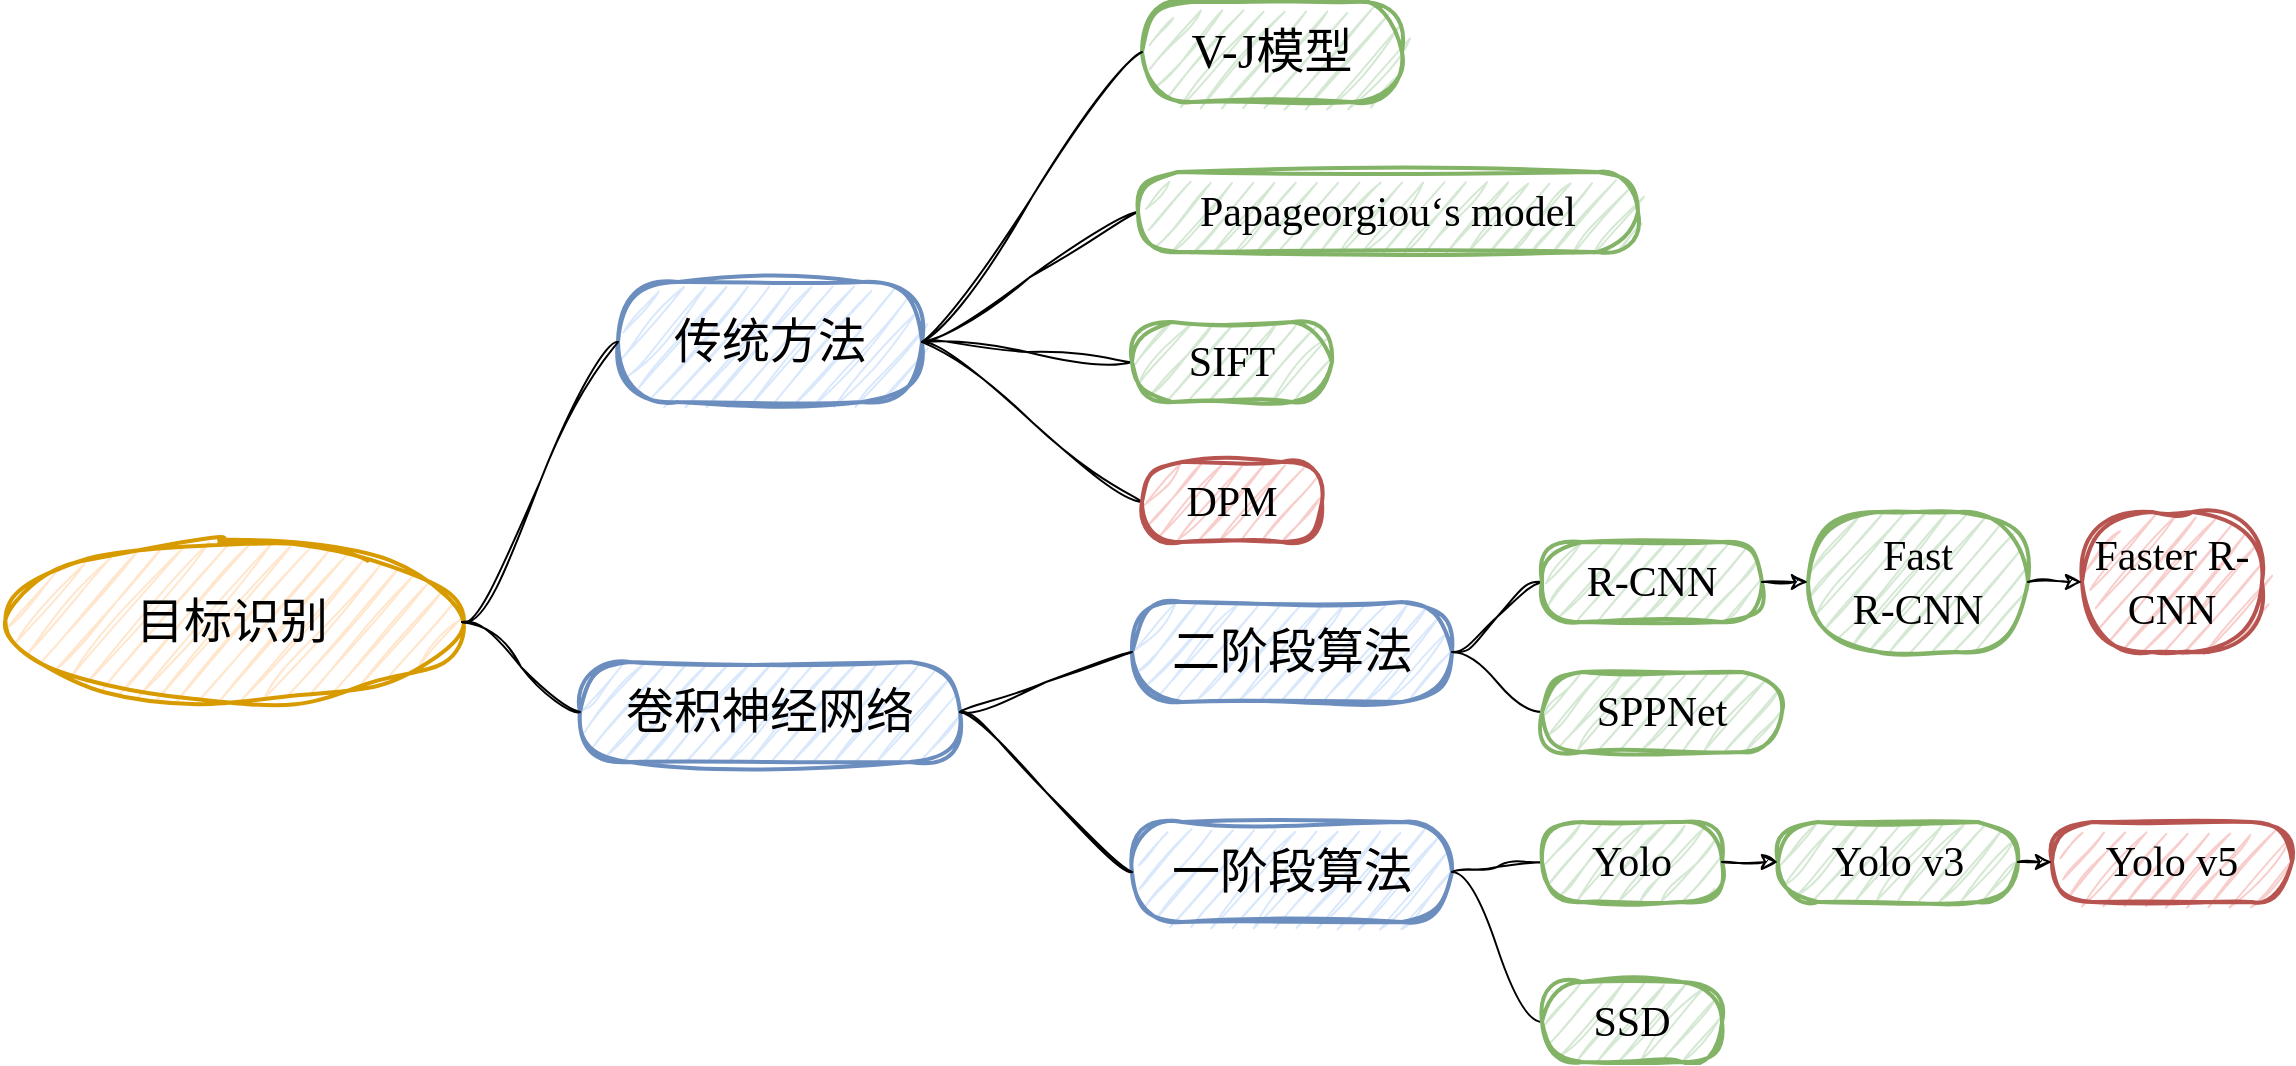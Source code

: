 <mxfile version="21.1.8" type="github" pages="14">
  <diagram id="iaM-Xp2Bf-JShTu00IAv" name="ch1-conclusion">
    <mxGraphModel dx="1609" dy="941" grid="1" gridSize="10" guides="1" tooltips="1" connect="1" arrows="1" fold="1" page="1" pageScale="1" pageWidth="1200" pageHeight="1600" math="0" shadow="0">
      <root>
        <mxCell id="0" />
        <mxCell id="1" parent="0" />
        <mxCell id="QTOZypM3sQYa-w6y6aN3-11" value="&lt;font style=&quot;font-size: 24px;&quot; face=&quot;Comic Sans MS&quot;&gt;目标识别&lt;/font&gt;" style="ellipse;whiteSpace=wrap;html=1;align=center;newEdgeStyle={&quot;edgeStyle&quot;:&quot;entityRelationEdgeStyle&quot;,&quot;startArrow&quot;:&quot;none&quot;,&quot;endArrow&quot;:&quot;none&quot;,&quot;segment&quot;:10,&quot;curved&quot;:1,&quot;sourcePerimeterSpacing&quot;:0,&quot;targetPerimeterSpacing&quot;:0};treeFolding=1;treeMoving=1;sketch=1;curveFitting=1;jiggle=2;fillColor=#ffe6cc;strokeColor=#d79b00;strokeWidth=2;" vertex="1" parent="1">
          <mxGeometry x="40" y="540" width="230" height="80" as="geometry" />
        </mxCell>
        <mxCell id="QTOZypM3sQYa-w6y6aN3-12" value="&lt;font style=&quot;font-size: 24px;&quot;&gt;传统方法&lt;/font&gt;" style="whiteSpace=wrap;html=1;rounded=1;arcSize=50;align=center;verticalAlign=middle;strokeWidth=2;autosize=1;spacing=4;treeFolding=1;treeMoving=1;newEdgeStyle={&quot;edgeStyle&quot;:&quot;entityRelationEdgeStyle&quot;,&quot;startArrow&quot;:&quot;none&quot;,&quot;endArrow&quot;:&quot;none&quot;,&quot;segment&quot;:10,&quot;curved&quot;:1,&quot;sourcePerimeterSpacing&quot;:0,&quot;targetPerimeterSpacing&quot;:0};sketch=1;curveFitting=1;jiggle=2;fillColor=#dae8fc;strokeColor=#6c8ebf;" vertex="1" parent="1">
          <mxGeometry x="348" y="410" width="152" height="60" as="geometry" />
        </mxCell>
        <mxCell id="QTOZypM3sQYa-w6y6aN3-13" value="" style="edgeStyle=entityRelationEdgeStyle;startArrow=none;endArrow=none;segment=10;curved=1;sourcePerimeterSpacing=0;targetPerimeterSpacing=0;rounded=0;exitX=1;exitY=0.5;exitDx=0;exitDy=0;sketch=1;curveFitting=1;jiggle=2;" edge="1" target="QTOZypM3sQYa-w6y6aN3-12" parent="1" source="QTOZypM3sQYa-w6y6aN3-11">
          <mxGeometry relative="1" as="geometry">
            <mxPoint x="270" y="424" as="sourcePoint" />
          </mxGeometry>
        </mxCell>
        <mxCell id="QTOZypM3sQYa-w6y6aN3-19" value="&lt;span style=&quot;font-size: 24px;&quot;&gt;卷积神经网络&lt;/span&gt;" style="whiteSpace=wrap;html=1;rounded=1;arcSize=50;align=center;verticalAlign=middle;strokeWidth=2;autosize=1;spacing=4;treeFolding=1;treeMoving=1;newEdgeStyle={&quot;edgeStyle&quot;:&quot;entityRelationEdgeStyle&quot;,&quot;startArrow&quot;:&quot;none&quot;,&quot;endArrow&quot;:&quot;none&quot;,&quot;segment&quot;:10,&quot;curved&quot;:1,&quot;sourcePerimeterSpacing&quot;:0,&quot;targetPerimeterSpacing&quot;:0};sketch=1;curveFitting=1;jiggle=2;fillColor=#dae8fc;strokeColor=#6c8ebf;" vertex="1" parent="1">
          <mxGeometry x="329" y="600" width="190" height="50" as="geometry" />
        </mxCell>
        <mxCell id="QTOZypM3sQYa-w6y6aN3-20" value="" style="edgeStyle=entityRelationEdgeStyle;startArrow=none;endArrow=none;segment=10;curved=1;sourcePerimeterSpacing=0;targetPerimeterSpacing=0;rounded=0;exitX=1;exitY=0.5;exitDx=0;exitDy=0;sketch=1;curveFitting=1;jiggle=2;" edge="1" target="QTOZypM3sQYa-w6y6aN3-19" parent="1" source="QTOZypM3sQYa-w6y6aN3-11">
          <mxGeometry relative="1" as="geometry">
            <mxPoint x="320" y="900" as="sourcePoint" />
          </mxGeometry>
        </mxCell>
        <mxCell id="QTOZypM3sQYa-w6y6aN3-21" value="&lt;span style=&quot;font-size: 24px;&quot;&gt;&lt;font face=&quot;Comic Sans MS&quot;&gt;V-J模型&lt;/font&gt;&lt;/span&gt;" style="whiteSpace=wrap;html=1;rounded=1;arcSize=50;align=center;verticalAlign=middle;strokeWidth=2;autosize=1;spacing=4;treeFolding=1;treeMoving=1;newEdgeStyle={&quot;edgeStyle&quot;:&quot;entityRelationEdgeStyle&quot;,&quot;startArrow&quot;:&quot;none&quot;,&quot;endArrow&quot;:&quot;none&quot;,&quot;segment&quot;:10,&quot;curved&quot;:1,&quot;sourcePerimeterSpacing&quot;:0,&quot;targetPerimeterSpacing&quot;:0};sketch=1;curveFitting=1;jiggle=2;fillColor=#d5e8d4;strokeColor=#82b366;" vertex="1" parent="1">
          <mxGeometry x="610" y="270" width="130" height="50" as="geometry" />
        </mxCell>
        <mxCell id="QTOZypM3sQYa-w6y6aN3-22" value="" style="edgeStyle=entityRelationEdgeStyle;startArrow=none;endArrow=none;segment=10;curved=1;sourcePerimeterSpacing=0;targetPerimeterSpacing=0;rounded=0;sketch=1;curveFitting=1;jiggle=2;entryX=0;entryY=0.5;entryDx=0;entryDy=0;" edge="1" target="QTOZypM3sQYa-w6y6aN3-30" parent="1" source="QTOZypM3sQYa-w6y6aN3-12">
          <mxGeometry relative="1" as="geometry">
            <mxPoint x="660" y="490" as="sourcePoint" />
          </mxGeometry>
        </mxCell>
        <mxCell id="QTOZypM3sQYa-w6y6aN3-23" value="&lt;span style=&quot;font-size: 24px;&quot;&gt;一阶段算法&lt;/span&gt;" style="whiteSpace=wrap;html=1;rounded=1;arcSize=50;align=center;verticalAlign=middle;strokeWidth=2;autosize=1;spacing=4;treeFolding=1;treeMoving=1;newEdgeStyle={&quot;edgeStyle&quot;:&quot;entityRelationEdgeStyle&quot;,&quot;startArrow&quot;:&quot;none&quot;,&quot;endArrow&quot;:&quot;none&quot;,&quot;segment&quot;:10,&quot;curved&quot;:1,&quot;sourcePerimeterSpacing&quot;:0,&quot;targetPerimeterSpacing&quot;:0};sketch=1;curveFitting=1;jiggle=2;fillColor=#dae8fc;strokeColor=#6c8ebf;" vertex="1" parent="1">
          <mxGeometry x="605" y="680" width="160" height="50" as="geometry" />
        </mxCell>
        <mxCell id="QTOZypM3sQYa-w6y6aN3-24" value="" style="edgeStyle=entityRelationEdgeStyle;startArrow=none;endArrow=none;segment=10;curved=1;sourcePerimeterSpacing=0;targetPerimeterSpacing=0;rounded=0;sketch=1;curveFitting=1;jiggle=2;exitX=1;exitY=0.5;exitDx=0;exitDy=0;" edge="1" target="QTOZypM3sQYa-w6y6aN3-23" parent="1" source="QTOZypM3sQYa-w6y6aN3-19">
          <mxGeometry relative="1" as="geometry">
            <mxPoint x="570" y="610" as="sourcePoint" />
          </mxGeometry>
        </mxCell>
        <mxCell id="QTOZypM3sQYa-w6y6aN3-44" style="edgeStyle=entityRelationEdgeStyle;rounded=0;orthogonalLoop=1;jettySize=auto;html=1;startArrow=none;endArrow=none;segment=10;curved=1;sourcePerimeterSpacing=0;targetPerimeterSpacing=0;exitX=1;exitY=0.5;exitDx=0;exitDy=0;entryX=0;entryY=0.5;entryDx=0;entryDy=0;" edge="1" parent="1" source="QTOZypM3sQYa-w6y6aN3-25" target="QTOZypM3sQYa-w6y6aN3-43">
          <mxGeometry relative="1" as="geometry" />
        </mxCell>
        <mxCell id="QTOZypM3sQYa-w6y6aN3-25" value="&lt;span style=&quot;font-size: 24px;&quot;&gt;二阶段算法&lt;/span&gt;" style="whiteSpace=wrap;html=1;rounded=1;arcSize=50;align=center;verticalAlign=middle;strokeWidth=2;autosize=1;spacing=4;treeFolding=1;treeMoving=1;newEdgeStyle={&quot;edgeStyle&quot;:&quot;entityRelationEdgeStyle&quot;,&quot;startArrow&quot;:&quot;none&quot;,&quot;endArrow&quot;:&quot;none&quot;,&quot;segment&quot;:10,&quot;curved&quot;:1,&quot;sourcePerimeterSpacing&quot;:0,&quot;targetPerimeterSpacing&quot;:0};sketch=1;curveFitting=1;jiggle=2;fillColor=#dae8fc;strokeColor=#6c8ebf;" vertex="1" parent="1">
          <mxGeometry x="605" y="570" width="160" height="50" as="geometry" />
        </mxCell>
        <mxCell id="QTOZypM3sQYa-w6y6aN3-26" value="" style="edgeStyle=entityRelationEdgeStyle;startArrow=none;endArrow=none;segment=10;curved=1;sourcePerimeterSpacing=0;targetPerimeterSpacing=0;rounded=0;sketch=1;curveFitting=1;jiggle=2;exitX=1;exitY=0.5;exitDx=0;exitDy=0;" edge="1" target="QTOZypM3sQYa-w6y6aN3-25" parent="1" source="QTOZypM3sQYa-w6y6aN3-19">
          <mxGeometry relative="1" as="geometry">
            <mxPoint x="560" y="490" as="sourcePoint" />
          </mxGeometry>
        </mxCell>
        <mxCell id="QTOZypM3sQYa-w6y6aN3-30" value="&lt;font face=&quot;Comic Sans MS&quot; style=&quot;font-size: 21px;&quot;&gt;Papageorgiou‘s model&lt;/font&gt;" style="whiteSpace=wrap;html=1;rounded=1;arcSize=50;align=center;verticalAlign=middle;strokeWidth=2;autosize=1;spacing=4;treeFolding=1;treeMoving=1;newEdgeStyle={&quot;edgeStyle&quot;:&quot;entityRelationEdgeStyle&quot;,&quot;startArrow&quot;:&quot;none&quot;,&quot;endArrow&quot;:&quot;none&quot;,&quot;segment&quot;:10,&quot;curved&quot;:1,&quot;sourcePerimeterSpacing&quot;:0,&quot;targetPerimeterSpacing&quot;:0};sketch=1;curveFitting=1;jiggle=2;fillColor=#d5e8d4;strokeColor=#82b366;" vertex="1" parent="1">
          <mxGeometry x="608" y="355" width="250" height="40" as="geometry" />
        </mxCell>
        <mxCell id="QTOZypM3sQYa-w6y6aN3-31" value="" style="edgeStyle=entityRelationEdgeStyle;startArrow=none;endArrow=none;segment=10;curved=1;sourcePerimeterSpacing=0;targetPerimeterSpacing=0;rounded=0;sketch=1;curveFitting=1;jiggle=2;entryX=0;entryY=0.5;entryDx=0;entryDy=0;" edge="1" parent="1" target="QTOZypM3sQYa-w6y6aN3-21">
          <mxGeometry relative="1" as="geometry">
            <mxPoint x="500" y="440" as="sourcePoint" />
            <mxPoint x="590" y="390" as="targetPoint" />
          </mxGeometry>
        </mxCell>
        <mxCell id="QTOZypM3sQYa-w6y6aN3-32" value="" style="edgeStyle=entityRelationEdgeStyle;startArrow=none;endArrow=none;segment=10;curved=1;sourcePerimeterSpacing=0;targetPerimeterSpacing=0;rounded=0;sketch=1;curveFitting=1;jiggle=2;entryX=0;entryY=0.5;entryDx=0;entryDy=0;" edge="1" target="QTOZypM3sQYa-w6y6aN3-33" parent="1" source="QTOZypM3sQYa-w6y6aN3-12">
          <mxGeometry relative="1" as="geometry">
            <mxPoint x="555" y="520" as="sourcePoint" />
          </mxGeometry>
        </mxCell>
        <mxCell id="QTOZypM3sQYa-w6y6aN3-33" value="&lt;span style=&quot;font-size: 21px;&quot;&gt;&lt;font face=&quot;Comic Sans MS&quot;&gt;SIFT&lt;/font&gt;&lt;/span&gt;" style="whiteSpace=wrap;html=1;rounded=1;arcSize=50;align=center;verticalAlign=middle;strokeWidth=2;autosize=1;spacing=4;treeFolding=1;treeMoving=1;newEdgeStyle={&quot;edgeStyle&quot;:&quot;entityRelationEdgeStyle&quot;,&quot;startArrow&quot;:&quot;none&quot;,&quot;endArrow&quot;:&quot;none&quot;,&quot;segment&quot;:10,&quot;curved&quot;:1,&quot;sourcePerimeterSpacing&quot;:0,&quot;targetPerimeterSpacing&quot;:0};sketch=1;curveFitting=1;jiggle=2;fillColor=#d5e8d4;strokeColor=#82b366;" vertex="1" parent="1">
          <mxGeometry x="605" y="430" width="100" height="40" as="geometry" />
        </mxCell>
        <mxCell id="QTOZypM3sQYa-w6y6aN3-35" value="" style="edgeStyle=entityRelationEdgeStyle;startArrow=none;endArrow=none;segment=10;curved=1;sourcePerimeterSpacing=0;targetPerimeterSpacing=0;rounded=0;sketch=1;curveFitting=1;jiggle=2;entryX=0;entryY=0.5;entryDx=0;entryDy=0;exitX=1;exitY=0.5;exitDx=0;exitDy=0;" edge="1" target="QTOZypM3sQYa-w6y6aN3-36" parent="1" source="QTOZypM3sQYa-w6y6aN3-12">
          <mxGeometry relative="1" as="geometry">
            <mxPoint x="510" y="500" as="sourcePoint" />
          </mxGeometry>
        </mxCell>
        <mxCell id="QTOZypM3sQYa-w6y6aN3-36" value="&lt;span style=&quot;font-size: 21px;&quot;&gt;&lt;font face=&quot;Comic Sans MS&quot;&gt;DPM&lt;/font&gt;&lt;/span&gt;" style="whiteSpace=wrap;html=1;rounded=1;arcSize=50;align=center;verticalAlign=middle;strokeWidth=2;autosize=1;spacing=4;treeFolding=1;treeMoving=1;newEdgeStyle={&quot;edgeStyle&quot;:&quot;entityRelationEdgeStyle&quot;,&quot;startArrow&quot;:&quot;none&quot;,&quot;endArrow&quot;:&quot;none&quot;,&quot;segment&quot;:10,&quot;curved&quot;:1,&quot;sourcePerimeterSpacing&quot;:0,&quot;targetPerimeterSpacing&quot;:0};sketch=1;curveFitting=1;jiggle=2;fillColor=#f8cecc;strokeColor=#b85450;" vertex="1" parent="1">
          <mxGeometry x="610" y="500" width="90" height="40" as="geometry" />
        </mxCell>
        <mxCell id="QTOZypM3sQYa-w6y6aN3-37" value="" style="edgeStyle=entityRelationEdgeStyle;startArrow=none;endArrow=none;segment=10;curved=1;sourcePerimeterSpacing=0;targetPerimeterSpacing=0;rounded=0;sketch=1;curveFitting=1;jiggle=2;entryX=0;entryY=0.5;entryDx=0;entryDy=0;exitX=1;exitY=0.5;exitDx=0;exitDy=0;" edge="1" target="QTOZypM3sQYa-w6y6aN3-38" parent="1" source="QTOZypM3sQYa-w6y6aN3-25">
          <mxGeometry relative="1" as="geometry">
            <mxPoint x="800" y="585" as="sourcePoint" />
          </mxGeometry>
        </mxCell>
        <mxCell id="QTOZypM3sQYa-w6y6aN3-38" value="&lt;span style=&quot;font-size: 21px;&quot;&gt;&lt;font face=&quot;Comic Sans MS&quot;&gt;R-CNN&lt;/font&gt;&lt;/span&gt;" style="whiteSpace=wrap;html=1;rounded=1;arcSize=50;align=center;verticalAlign=middle;strokeWidth=2;autosize=1;spacing=4;treeFolding=1;treeMoving=1;newEdgeStyle={&quot;edgeStyle&quot;:&quot;entityRelationEdgeStyle&quot;,&quot;startArrow&quot;:&quot;none&quot;,&quot;endArrow&quot;:&quot;none&quot;,&quot;segment&quot;:10,&quot;curved&quot;:1,&quot;sourcePerimeterSpacing&quot;:0,&quot;targetPerimeterSpacing&quot;:0};sketch=1;curveFitting=1;jiggle=2;fillColor=#d5e8d4;strokeColor=#82b366;" vertex="1" parent="1">
          <mxGeometry x="810" y="540" width="110" height="40" as="geometry" />
        </mxCell>
        <mxCell id="QTOZypM3sQYa-w6y6aN3-39" value="&lt;span style=&quot;font-size: 21px;&quot;&gt;&lt;font face=&quot;Comic Sans MS&quot;&gt;Fast &lt;br&gt;R-CNN&lt;/font&gt;&lt;/span&gt;" style="whiteSpace=wrap;html=1;rounded=1;arcSize=50;align=center;verticalAlign=middle;strokeWidth=2;autosize=1;spacing=4;treeFolding=1;treeMoving=1;newEdgeStyle={&quot;edgeStyle&quot;:&quot;entityRelationEdgeStyle&quot;,&quot;startArrow&quot;:&quot;none&quot;,&quot;endArrow&quot;:&quot;none&quot;,&quot;segment&quot;:10,&quot;curved&quot;:1,&quot;sourcePerimeterSpacing&quot;:0,&quot;targetPerimeterSpacing&quot;:0};sketch=1;curveFitting=1;jiggle=2;fillColor=#d5e8d4;strokeColor=#82b366;" vertex="1" parent="1">
          <mxGeometry x="943" y="525" width="110" height="70" as="geometry" />
        </mxCell>
        <mxCell id="QTOZypM3sQYa-w6y6aN3-40" value="&lt;span style=&quot;font-size: 21px;&quot;&gt;&lt;font face=&quot;Comic Sans MS&quot;&gt;Faster R-CNN&lt;/font&gt;&lt;/span&gt;" style="whiteSpace=wrap;html=1;rounded=1;arcSize=50;align=center;verticalAlign=middle;strokeWidth=2;autosize=1;spacing=4;treeFolding=1;treeMoving=1;newEdgeStyle={&quot;edgeStyle&quot;:&quot;entityRelationEdgeStyle&quot;,&quot;startArrow&quot;:&quot;none&quot;,&quot;endArrow&quot;:&quot;none&quot;,&quot;segment&quot;:10,&quot;curved&quot;:1,&quot;sourcePerimeterSpacing&quot;:0,&quot;targetPerimeterSpacing&quot;:0};sketch=1;curveFitting=1;jiggle=2;fillColor=#f8cecc;strokeColor=#b85450;" vertex="1" parent="1">
          <mxGeometry x="1080" y="525" width="90" height="70" as="geometry" />
        </mxCell>
        <mxCell id="QTOZypM3sQYa-w6y6aN3-41" value="" style="endArrow=classic;html=1;rounded=0;exitX=1;exitY=0.5;exitDx=0;exitDy=0;entryX=0;entryY=0.5;entryDx=0;entryDy=0;sketch=1;curveFitting=1;jiggle=2;" edge="1" parent="1" source="QTOZypM3sQYa-w6y6aN3-38" target="QTOZypM3sQYa-w6y6aN3-39">
          <mxGeometry width="50" height="50" relative="1" as="geometry">
            <mxPoint x="930" y="470" as="sourcePoint" />
            <mxPoint x="980" y="420" as="targetPoint" />
          </mxGeometry>
        </mxCell>
        <mxCell id="QTOZypM3sQYa-w6y6aN3-42" value="" style="endArrow=classic;html=1;rounded=0;exitX=1;exitY=0.5;exitDx=0;exitDy=0;entryX=0;entryY=0.5;entryDx=0;entryDy=0;sketch=1;curveFitting=1;jiggle=2;" edge="1" parent="1" source="QTOZypM3sQYa-w6y6aN3-39" target="QTOZypM3sQYa-w6y6aN3-40">
          <mxGeometry width="50" height="50" relative="1" as="geometry">
            <mxPoint x="1050" y="500" as="sourcePoint" />
            <mxPoint x="1100" y="450" as="targetPoint" />
          </mxGeometry>
        </mxCell>
        <mxCell id="QTOZypM3sQYa-w6y6aN3-43" value="&lt;span style=&quot;font-size: 21px;&quot;&gt;&lt;font face=&quot;Comic Sans MS&quot;&gt;SPPNet&lt;/font&gt;&lt;/span&gt;" style="whiteSpace=wrap;html=1;rounded=1;arcSize=50;align=center;verticalAlign=middle;strokeWidth=2;autosize=1;spacing=4;treeFolding=1;treeMoving=1;newEdgeStyle={&quot;edgeStyle&quot;:&quot;entityRelationEdgeStyle&quot;,&quot;startArrow&quot;:&quot;none&quot;,&quot;endArrow&quot;:&quot;none&quot;,&quot;segment&quot;:10,&quot;curved&quot;:1,&quot;sourcePerimeterSpacing&quot;:0,&quot;targetPerimeterSpacing&quot;:0};sketch=1;curveFitting=1;jiggle=2;fillColor=#d5e8d4;strokeColor=#82b366;" vertex="1" parent="1">
          <mxGeometry x="810" y="605" width="120" height="40" as="geometry" />
        </mxCell>
        <mxCell id="QTOZypM3sQYa-w6y6aN3-45" style="edgeStyle=entityRelationEdgeStyle;rounded=0;orthogonalLoop=1;jettySize=auto;html=1;startArrow=none;endArrow=none;segment=10;curved=1;sourcePerimeterSpacing=0;targetPerimeterSpacing=0;entryX=0;entryY=0.5;entryDx=0;entryDy=0;" edge="1" target="QTOZypM3sQYa-w6y6aN3-52" parent="1" source="QTOZypM3sQYa-w6y6aN3-23">
          <mxGeometry relative="1" as="geometry">
            <mxPoint x="805" y="735" as="sourcePoint" />
          </mxGeometry>
        </mxCell>
        <mxCell id="QTOZypM3sQYa-w6y6aN3-46" value="" style="edgeStyle=entityRelationEdgeStyle;startArrow=none;endArrow=none;segment=10;curved=1;sourcePerimeterSpacing=0;targetPerimeterSpacing=0;rounded=0;sketch=1;curveFitting=1;jiggle=2;entryX=0;entryY=0.5;entryDx=0;entryDy=0;exitX=1;exitY=0.5;exitDx=0;exitDy=0;" edge="1" target="QTOZypM3sQYa-w6y6aN3-47" parent="1" source="QTOZypM3sQYa-w6y6aN3-23">
          <mxGeometry relative="1" as="geometry">
            <mxPoint x="805" y="735" as="sourcePoint" />
          </mxGeometry>
        </mxCell>
        <mxCell id="QTOZypM3sQYa-w6y6aN3-47" value="&lt;span style=&quot;font-size: 21px;&quot;&gt;&lt;font face=&quot;Comic Sans MS&quot;&gt;Yolo&lt;/font&gt;&lt;/span&gt;" style="whiteSpace=wrap;html=1;rounded=1;arcSize=50;align=center;verticalAlign=middle;strokeWidth=2;autosize=1;spacing=4;treeFolding=1;treeMoving=1;newEdgeStyle={&quot;edgeStyle&quot;:&quot;entityRelationEdgeStyle&quot;,&quot;startArrow&quot;:&quot;none&quot;,&quot;endArrow&quot;:&quot;none&quot;,&quot;segment&quot;:10,&quot;curved&quot;:1,&quot;sourcePerimeterSpacing&quot;:0,&quot;targetPerimeterSpacing&quot;:0};sketch=1;curveFitting=1;jiggle=2;fillColor=#d5e8d4;strokeColor=#82b366;" vertex="1" parent="1">
          <mxGeometry x="810" y="680" width="90" height="40" as="geometry" />
        </mxCell>
        <mxCell id="QTOZypM3sQYa-w6y6aN3-48" value="&lt;font face=&quot;Comic Sans MS&quot;&gt;&lt;span style=&quot;font-size: 21px;&quot;&gt;Yolo v3&lt;/span&gt;&lt;/font&gt;" style="whiteSpace=wrap;html=1;rounded=1;arcSize=50;align=center;verticalAlign=middle;strokeWidth=2;autosize=1;spacing=4;treeFolding=1;treeMoving=1;newEdgeStyle={&quot;edgeStyle&quot;:&quot;entityRelationEdgeStyle&quot;,&quot;startArrow&quot;:&quot;none&quot;,&quot;endArrow&quot;:&quot;none&quot;,&quot;segment&quot;:10,&quot;curved&quot;:1,&quot;sourcePerimeterSpacing&quot;:0,&quot;targetPerimeterSpacing&quot;:0};sketch=1;curveFitting=1;jiggle=2;fillColor=#d5e8d4;strokeColor=#82b366;" vertex="1" parent="1">
          <mxGeometry x="928" y="680" width="120" height="40" as="geometry" />
        </mxCell>
        <mxCell id="QTOZypM3sQYa-w6y6aN3-49" value="&lt;font face=&quot;Comic Sans MS&quot;&gt;&lt;span style=&quot;font-size: 21px;&quot;&gt;Yolo v5&lt;/span&gt;&lt;/font&gt;" style="whiteSpace=wrap;html=1;rounded=1;arcSize=50;align=center;verticalAlign=middle;strokeWidth=2;autosize=1;spacing=4;treeFolding=1;treeMoving=1;newEdgeStyle={&quot;edgeStyle&quot;:&quot;entityRelationEdgeStyle&quot;,&quot;startArrow&quot;:&quot;none&quot;,&quot;endArrow&quot;:&quot;none&quot;,&quot;segment&quot;:10,&quot;curved&quot;:1,&quot;sourcePerimeterSpacing&quot;:0,&quot;targetPerimeterSpacing&quot;:0};sketch=1;curveFitting=1;jiggle=2;fillColor=#f8cecc;strokeColor=#b85450;" vertex="1" parent="1">
          <mxGeometry x="1065" y="680" width="120" height="40" as="geometry" />
        </mxCell>
        <mxCell id="QTOZypM3sQYa-w6y6aN3-50" value="" style="endArrow=classic;html=1;rounded=0;exitX=1;exitY=0.5;exitDx=0;exitDy=0;entryX=0;entryY=0.5;entryDx=0;entryDy=0;sketch=1;curveFitting=1;jiggle=2;" edge="1" source="QTOZypM3sQYa-w6y6aN3-47" target="QTOZypM3sQYa-w6y6aN3-48" parent="1">
          <mxGeometry width="50" height="50" relative="1" as="geometry">
            <mxPoint x="920" y="610" as="sourcePoint" />
            <mxPoint x="970" y="560" as="targetPoint" />
          </mxGeometry>
        </mxCell>
        <mxCell id="QTOZypM3sQYa-w6y6aN3-51" value="" style="endArrow=classic;html=1;rounded=0;exitX=1;exitY=0.5;exitDx=0;exitDy=0;entryX=0;entryY=0.5;entryDx=0;entryDy=0;sketch=1;curveFitting=1;jiggle=2;" edge="1" source="QTOZypM3sQYa-w6y6aN3-48" target="QTOZypM3sQYa-w6y6aN3-49" parent="1">
          <mxGeometry width="50" height="50" relative="1" as="geometry">
            <mxPoint x="1040" y="640" as="sourcePoint" />
            <mxPoint x="1090" y="590" as="targetPoint" />
          </mxGeometry>
        </mxCell>
        <mxCell id="QTOZypM3sQYa-w6y6aN3-52" value="&lt;span style=&quot;font-size: 21px;&quot;&gt;&lt;font face=&quot;Comic Sans MS&quot;&gt;SSD&lt;/font&gt;&lt;/span&gt;" style="whiteSpace=wrap;html=1;rounded=1;arcSize=50;align=center;verticalAlign=middle;strokeWidth=2;autosize=1;spacing=4;treeFolding=1;treeMoving=1;newEdgeStyle={&quot;edgeStyle&quot;:&quot;entityRelationEdgeStyle&quot;,&quot;startArrow&quot;:&quot;none&quot;,&quot;endArrow&quot;:&quot;none&quot;,&quot;segment&quot;:10,&quot;curved&quot;:1,&quot;sourcePerimeterSpacing&quot;:0,&quot;targetPerimeterSpacing&quot;:0};sketch=1;curveFitting=1;jiggle=2;fillColor=#d5e8d4;strokeColor=#82b366;" vertex="1" parent="1">
          <mxGeometry x="810" y="760" width="90" height="40" as="geometry" />
        </mxCell>
      </root>
    </mxGraphModel>
  </diagram>
  <diagram id="GJlDIFFBztXIJ6X1yWX1" name="ch3-CBS">
    <mxGraphModel dx="1368" dy="800" grid="1" gridSize="10" guides="1" tooltips="1" connect="1" arrows="1" fold="1" page="1" pageScale="1" pageWidth="1169" pageHeight="1654" math="0" shadow="0">
      <root>
        <mxCell id="0" />
        <mxCell id="1" parent="0" />
        <mxCell id="pWsAfaCwAZYPmIS7DpK5-1" style="edgeStyle=orthogonalEdgeStyle;rounded=0;orthogonalLoop=1;jettySize=auto;html=1;entryX=0;entryY=0.5;entryDx=0;entryDy=0;sketch=1;curveFitting=1;jiggle=2;" parent="1" source="pWsAfaCwAZYPmIS7DpK5-2" target="pWsAfaCwAZYPmIS7DpK5-5" edge="1">
          <mxGeometry relative="1" as="geometry" />
        </mxCell>
        <mxCell id="pWsAfaCwAZYPmIS7DpK5-2" value="&lt;font face=&quot;Comic Sans MS&quot; style=&quot;font-size: 16px;&quot;&gt;&lt;b&gt;BN&lt;/b&gt;&lt;/font&gt;" style="rounded=1;whiteSpace=wrap;html=1;fillColor=#d5e8d4;strokeColor=#82b366;strokeWidth=2;sketch=1;curveFitting=1;jiggle=2;" parent="1" vertex="1">
          <mxGeometry x="504" y="610" width="120" height="60" as="geometry" />
        </mxCell>
        <mxCell id="pWsAfaCwAZYPmIS7DpK5-3" style="edgeStyle=orthogonalEdgeStyle;rounded=0;orthogonalLoop=1;jettySize=auto;html=1;entryX=0;entryY=0.5;entryDx=0;entryDy=0;sketch=1;curveFitting=1;jiggle=2;" parent="1" source="pWsAfaCwAZYPmIS7DpK5-4" target="pWsAfaCwAZYPmIS7DpK5-2" edge="1">
          <mxGeometry relative="1" as="geometry" />
        </mxCell>
        <mxCell id="pWsAfaCwAZYPmIS7DpK5-4" value="&lt;font face=&quot;Comic Sans MS&quot; style=&quot;font-size: 16px;&quot;&gt;&lt;b&gt;Conv&lt;/b&gt;&lt;/font&gt;" style="rounded=1;whiteSpace=wrap;html=1;fillColor=#dae8fc;strokeColor=#6c8ebf;strokeWidth=2;sketch=1;curveFitting=1;jiggle=2;" parent="1" vertex="1">
          <mxGeometry x="300" y="610" width="120" height="60" as="geometry" />
        </mxCell>
        <mxCell id="pWsAfaCwAZYPmIS7DpK5-5" value="&lt;font face=&quot;Comic Sans MS&quot; style=&quot;font-size: 16px;&quot;&gt;&lt;b&gt;SiLU&lt;/b&gt;&lt;/font&gt;" style="rounded=1;whiteSpace=wrap;html=1;fillColor=#fff2cc;strokeColor=#d6b656;strokeWidth=2;sketch=1;curveFitting=1;jiggle=2;" parent="1" vertex="1">
          <mxGeometry x="710" y="610" width="120" height="60" as="geometry" />
        </mxCell>
        <mxCell id="pWsAfaCwAZYPmIS7DpK5-6" value="" style="endArrow=classic;html=1;rounded=0;entryX=0;entryY=0.5;entryDx=0;entryDy=0;sketch=1;curveFitting=1;jiggle=2;" parent="1" target="pWsAfaCwAZYPmIS7DpK5-4" edge="1">
          <mxGeometry width="50" height="50" relative="1" as="geometry">
            <mxPoint x="200" y="640" as="sourcePoint" />
            <mxPoint x="140" y="700" as="targetPoint" />
          </mxGeometry>
        </mxCell>
        <mxCell id="pWsAfaCwAZYPmIS7DpK5-7" value="" style="endArrow=classic;html=1;rounded=0;entryX=0;entryY=0.5;entryDx=0;entryDy=0;exitX=1;exitY=0.5;exitDx=0;exitDy=0;sketch=1;curveFitting=1;jiggle=2;" parent="1" source="pWsAfaCwAZYPmIS7DpK5-5" edge="1">
          <mxGeometry width="50" height="50" relative="1" as="geometry">
            <mxPoint x="870" y="639.5" as="sourcePoint" />
            <mxPoint x="930" y="639.5" as="targetPoint" />
          </mxGeometry>
        </mxCell>
      </root>
    </mxGraphModel>
  </diagram>
  <diagram id="zqOWOFFRafE8nAmiYh0t" name="C3">
    <mxGraphModel dx="2195" dy="725" grid="1" gridSize="10" guides="1" tooltips="1" connect="1" arrows="1" fold="1" page="1" pageScale="1" pageWidth="827" pageHeight="1169" math="0" shadow="0">
      <root>
        <mxCell id="0" />
        <mxCell id="1" parent="0" />
        <mxCell id="GB5_odt9OYLkKdADDo2p-11" style="edgeStyle=orthogonalEdgeStyle;rounded=0;orthogonalLoop=1;jettySize=auto;html=1;exitX=1;exitY=0.5;exitDx=0;exitDy=0;entryX=0;entryY=0.5;entryDx=0;entryDy=0;sketch=1;curveFitting=1;jiggle=2;" parent="1" source="GB5_odt9OYLkKdADDo2p-1" target="GB5_odt9OYLkKdADDo2p-3" edge="1">
          <mxGeometry relative="1" as="geometry" />
        </mxCell>
        <mxCell id="GB5_odt9OYLkKdADDo2p-1" value="&lt;font style=&quot;font-size: 16px;&quot;&gt;&lt;b&gt;&lt;font face=&quot;Comic Sans MS&quot;&gt;ConvBNSiLU&lt;br&gt;（Cin, Cin*2）&lt;/font&gt;&lt;br&gt;&lt;/b&gt;&lt;/font&gt;" style="rounded=1;whiteSpace=wrap;html=1;fillColor=#dae8fc;strokeColor=#6c8ebf;strokeWidth=2;sketch=1;curveFitting=1;jiggle=2;" parent="1" vertex="1">
          <mxGeometry x="-20" y="680" width="120" height="60" as="geometry" />
        </mxCell>
        <mxCell id="GB5_odt9OYLkKdADDo2p-12" value="" style="edgeStyle=orthogonalEdgeStyle;rounded=0;orthogonalLoop=1;jettySize=auto;html=1;sketch=1;curveFitting=1;jiggle=2;" parent="1" source="GB5_odt9OYLkKdADDo2p-3" target="GB5_odt9OYLkKdADDo2p-4" edge="1">
          <mxGeometry relative="1" as="geometry" />
        </mxCell>
        <mxCell id="GB5_odt9OYLkKdADDo2p-3" value="&lt;font style=&quot;font-size: 16px;&quot;&gt;&lt;b&gt;&lt;font face=&quot;Comic Sans MS&quot;&gt;BottleNeck&lt;br&gt;(Cin*2, Cin*2)&lt;/font&gt;&lt;br&gt;&lt;/b&gt;&lt;/font&gt;" style="rounded=1;whiteSpace=wrap;html=1;fillColor=#fff2cc;strokeColor=#d6b656;strokeWidth=2;sketch=1;curveFitting=1;jiggle=2;" parent="1" vertex="1">
          <mxGeometry x="160" y="680" width="120" height="60" as="geometry" />
        </mxCell>
        <mxCell id="GB5_odt9OYLkKdADDo2p-13" value="" style="edgeStyle=orthogonalEdgeStyle;rounded=0;orthogonalLoop=1;jettySize=auto;html=1;sketch=1;curveFitting=1;jiggle=2;" parent="1" source="GB5_odt9OYLkKdADDo2p-4" target="GB5_odt9OYLkKdADDo2p-5" edge="1">
          <mxGeometry relative="1" as="geometry" />
        </mxCell>
        <mxCell id="GB5_odt9OYLkKdADDo2p-4" value="&lt;font face=&quot;Comic Sans MS&quot; style=&quot;font-size: 16px;&quot;&gt;concat&lt;/font&gt;" style="ellipse;whiteSpace=wrap;html=1;sketch=1;curveFitting=1;jiggle=2;" parent="1" vertex="1">
          <mxGeometry x="340" y="680" width="60" height="60" as="geometry" />
        </mxCell>
        <mxCell id="GB5_odt9OYLkKdADDo2p-5" value="&lt;font style=&quot;font-size: 16px;&quot;&gt;&lt;b&gt;&lt;font face=&quot;Comic Sans MS&quot;&gt;ConvBNSiLU&lt;br&gt;(Cin*4, Cout)&lt;/font&gt;&lt;br&gt;&lt;/b&gt;&lt;/font&gt;" style="rounded=1;whiteSpace=wrap;html=1;fillColor=#dae8fc;strokeColor=#6c8ebf;strokeWidth=2;sketch=1;curveFitting=1;jiggle=2;" parent="1" vertex="1">
          <mxGeometry x="460" y="680" width="120" height="60" as="geometry" />
        </mxCell>
        <mxCell id="GB5_odt9OYLkKdADDo2p-14" style="edgeStyle=orthogonalEdgeStyle;rounded=0;orthogonalLoop=1;jettySize=auto;html=1;exitX=1;exitY=0.5;exitDx=0;exitDy=0;entryX=0.5;entryY=1;entryDx=0;entryDy=0;sketch=1;curveFitting=1;jiggle=2;" parent="1" source="GB5_odt9OYLkKdADDo2p-6" target="GB5_odt9OYLkKdADDo2p-4" edge="1">
          <mxGeometry relative="1" as="geometry" />
        </mxCell>
        <mxCell id="GB5_odt9OYLkKdADDo2p-6" value="&lt;font style=&quot;font-size: 16px;&quot;&gt;&lt;b&gt;&lt;font face=&quot;Comic Sans MS&quot;&gt;ConvBNSiLU&lt;br&gt;(Cin, Cin*2)&lt;/font&gt;&lt;br&gt;&lt;/b&gt;&lt;/font&gt;" style="rounded=1;whiteSpace=wrap;html=1;fillColor=#dae8fc;strokeColor=#6c8ebf;strokeWidth=2;sketch=1;curveFitting=1;jiggle=2;" parent="1" vertex="1">
          <mxGeometry x="70" y="800" width="120" height="60" as="geometry" />
        </mxCell>
        <mxCell id="GB5_odt9OYLkKdADDo2p-8" value="" style="endArrow=classic;html=1;rounded=0;sketch=1;curveFitting=1;jiggle=2;" parent="1" edge="1">
          <mxGeometry width="50" height="50" relative="1" as="geometry">
            <mxPoint x="-130" y="710" as="sourcePoint" />
            <mxPoint x="-20" y="709.5" as="targetPoint" />
          </mxGeometry>
        </mxCell>
        <mxCell id="GB5_odt9OYLkKdADDo2p-15" value="" style="endArrow=classic;html=1;rounded=0;entryX=0;entryY=0.5;entryDx=0;entryDy=0;sketch=1;curveFitting=1;jiggle=2;" parent="1" target="GB5_odt9OYLkKdADDo2p-6" edge="1">
          <mxGeometry width="50" height="50" relative="1" as="geometry">
            <mxPoint x="-80" y="710" as="sourcePoint" />
            <mxPoint x="50" y="830" as="targetPoint" />
            <Array as="points">
              <mxPoint x="-80" y="830" />
            </Array>
          </mxGeometry>
        </mxCell>
        <mxCell id="GB5_odt9OYLkKdADDo2p-16" value="" style="endArrow=classic;html=1;rounded=0;exitX=1;exitY=0.5;exitDx=0;exitDy=0;sketch=1;curveFitting=1;jiggle=2;" parent="1" source="GB5_odt9OYLkKdADDo2p-5" edge="1">
          <mxGeometry width="50" height="50" relative="1" as="geometry">
            <mxPoint x="610" y="720" as="sourcePoint" />
            <mxPoint x="670" y="710" as="targetPoint" />
          </mxGeometry>
        </mxCell>
      </root>
    </mxGraphModel>
  </diagram>
  <diagram id="h2H4jy3zYkLAOgsGND04" name="BottleNeck">
    <mxGraphModel dx="1368" dy="725" grid="1" gridSize="10" guides="1" tooltips="1" connect="1" arrows="1" fold="1" page="1" pageScale="1" pageWidth="827" pageHeight="1169" math="0" shadow="0">
      <root>
        <mxCell id="0" />
        <mxCell id="1" parent="0" />
        <mxCell id="XK5SsUPaoGhKkD4XjnnI-1" value="" style="edgeStyle=orthogonalEdgeStyle;rounded=0;orthogonalLoop=1;jettySize=auto;html=1;sketch=1;curveFitting=1;jiggle=2;" parent="1" source="XK5SsUPaoGhKkD4XjnnI-2" target="XK5SsUPaoGhKkD4XjnnI-4" edge="1">
          <mxGeometry relative="1" as="geometry" />
        </mxCell>
        <mxCell id="XK5SsUPaoGhKkD4XjnnI-2" value="&lt;font style=&quot;font-size: 16px;&quot;&gt;&lt;b&gt;&lt;font face=&quot;Comic Sans MS&quot;&gt;ConvBNSiLU&lt;br&gt;(Cin, Cin/2)&lt;/font&gt;&lt;br&gt;&lt;/b&gt;&lt;/font&gt;" style="rounded=1;whiteSpace=wrap;html=1;fillColor=#dae8fc;strokeColor=#6c8ebf;strokeWidth=2;sketch=1;curveFitting=1;jiggle=2;" parent="1" vertex="1">
          <mxGeometry x="170" y="230" width="120" height="60" as="geometry" />
        </mxCell>
        <mxCell id="XK5SsUPaoGhKkD4XjnnI-3" style="edgeStyle=orthogonalEdgeStyle;rounded=0;orthogonalLoop=1;jettySize=auto;html=1;exitX=1;exitY=0.5;exitDx=0;exitDy=0;sketch=1;curveFitting=1;jiggle=2;" parent="1" source="XK5SsUPaoGhKkD4XjnnI-4" target="XK5SsUPaoGhKkD4XjnnI-6" edge="1">
          <mxGeometry relative="1" as="geometry" />
        </mxCell>
        <mxCell id="XK5SsUPaoGhKkD4XjnnI-4" value="&lt;font style=&quot;font-size: 16px;&quot;&gt;&lt;b&gt;&lt;font face=&quot;Comic Sans MS&quot;&gt;ConvBNSiLU&lt;br&gt;(Cin/2, Cin)&lt;/font&gt;&lt;br&gt;&lt;/b&gt;&lt;/font&gt;" style="rounded=1;whiteSpace=wrap;html=1;fillColor=#dae8fc;strokeColor=#6c8ebf;strokeWidth=2;sketch=1;curveFitting=1;jiggle=2;" parent="1" vertex="1">
          <mxGeometry x="350" y="230" width="120" height="60" as="geometry" />
        </mxCell>
        <mxCell id="XK5SsUPaoGhKkD4XjnnI-5" style="edgeStyle=orthogonalEdgeStyle;rounded=0;orthogonalLoop=1;jettySize=auto;html=1;exitX=1;exitY=0.5;exitDx=0;exitDy=0;sketch=1;curveFitting=1;jiggle=2;" parent="1" source="XK5SsUPaoGhKkD4XjnnI-6" edge="1">
          <mxGeometry relative="1" as="geometry">
            <mxPoint x="640" y="260" as="targetPoint" />
          </mxGeometry>
        </mxCell>
        <mxCell id="XK5SsUPaoGhKkD4XjnnI-6" value="&lt;font face=&quot;Comic Sans MS&quot; style=&quot;font-size: 16px;&quot;&gt;Add&lt;/font&gt;" style="ellipse;whiteSpace=wrap;html=1;aspect=fixed;sketch=1;curveFitting=1;jiggle=2;" parent="1" vertex="1">
          <mxGeometry x="530" y="235" width="50" height="50" as="geometry" />
        </mxCell>
        <mxCell id="XK5SsUPaoGhKkD4XjnnI-7" value="" style="endArrow=classic;html=1;rounded=0;entryX=0;entryY=0.5;entryDx=0;entryDy=0;sketch=1;curveFitting=1;jiggle=2;" parent="1" target="XK5SsUPaoGhKkD4XjnnI-2" edge="1">
          <mxGeometry width="50" height="50" relative="1" as="geometry">
            <mxPoint x="70" y="260" as="sourcePoint" />
            <mxPoint x="420" y="250" as="targetPoint" />
          </mxGeometry>
        </mxCell>
        <mxCell id="XK5SsUPaoGhKkD4XjnnI-8" value="" style="endArrow=classic;html=1;rounded=0;entryX=0.5;entryY=1;entryDx=0;entryDy=0;sketch=1;curveFitting=1;jiggle=2;" parent="1" target="XK5SsUPaoGhKkD4XjnnI-6" edge="1">
          <mxGeometry width="50" height="50" relative="1" as="geometry">
            <mxPoint x="120" y="260" as="sourcePoint" />
            <mxPoint x="420" y="250" as="targetPoint" />
            <Array as="points">
              <mxPoint x="120" y="360" />
              <mxPoint x="555" y="360" />
            </Array>
          </mxGeometry>
        </mxCell>
      </root>
    </mxGraphModel>
  </diagram>
  <diagram id="6fEq_1YOzrXXlHMF8epe" name="SPP">
    <mxGraphModel dx="1368" dy="800" grid="1" gridSize="10" guides="1" tooltips="1" connect="1" arrows="1" fold="1" page="1" pageScale="1" pageWidth="827" pageHeight="1169" math="0" shadow="0">
      <root>
        <mxCell id="0" />
        <mxCell id="1" parent="0" />
        <mxCell id="ljNG_IgdYptOk2S10APc-7" style="edgeStyle=orthogonalEdgeStyle;rounded=0;orthogonalLoop=1;jettySize=auto;html=1;exitX=0.5;exitY=1;exitDx=0;exitDy=0;entryX=0.5;entryY=0;entryDx=0;entryDy=0;fontFamily=Helvetica;fontSize=12;fontColor=default;" parent="1" source="ljNG_IgdYptOk2S10APc-1" target="ljNG_IgdYptOk2S10APc-4" edge="1">
          <mxGeometry relative="1" as="geometry" />
        </mxCell>
        <mxCell id="ljNG_IgdYptOk2S10APc-8" style="edgeStyle=orthogonalEdgeStyle;rounded=0;orthogonalLoop=1;jettySize=auto;html=1;exitX=0.5;exitY=1;exitDx=0;exitDy=0;entryX=0.5;entryY=0;entryDx=0;entryDy=0;fontFamily=Helvetica;fontSize=12;fontColor=default;" parent="1" source="ljNG_IgdYptOk2S10APc-1" target="ljNG_IgdYptOk2S10APc-5" edge="1">
          <mxGeometry relative="1" as="geometry" />
        </mxCell>
        <mxCell id="ljNG_IgdYptOk2S10APc-9" style="edgeStyle=orthogonalEdgeStyle;rounded=0;orthogonalLoop=1;jettySize=auto;html=1;exitX=0.5;exitY=1;exitDx=0;exitDy=0;entryX=0.5;entryY=0;entryDx=0;entryDy=0;fontFamily=Helvetica;fontSize=12;fontColor=default;" parent="1" source="ljNG_IgdYptOk2S10APc-1" target="ljNG_IgdYptOk2S10APc-6" edge="1">
          <mxGeometry relative="1" as="geometry" />
        </mxCell>
        <mxCell id="ljNG_IgdYptOk2S10APc-1" value="&lt;font style=&quot;font-size: 16px;&quot;&gt;&lt;b&gt;ConvBNSiLU&lt;br&gt;(512, 256)&lt;/b&gt;&lt;br&gt;&lt;/font&gt;" style="rounded=1;whiteSpace=wrap;html=1;fillColor=#dae8fc;strokeColor=#6c8ebf;strokeWidth=2;" parent="1" vertex="1">
          <mxGeometry x="310" y="640" width="120" height="60" as="geometry" />
        </mxCell>
        <mxCell id="ljNG_IgdYptOk2S10APc-3" value="" style="endArrow=classic;html=1;rounded=0;fontFamily=Courier New;fontSize=16;fontColor=default;" parent="1" target="ljNG_IgdYptOk2S10APc-1" edge="1">
          <mxGeometry width="50" height="50" relative="1" as="geometry">
            <mxPoint x="370" y="570" as="sourcePoint" />
            <mxPoint x="420" y="520" as="targetPoint" />
          </mxGeometry>
        </mxCell>
        <mxCell id="owCp6C5owCGPSzIeS86S-3" style="edgeStyle=orthogonalEdgeStyle;rounded=0;orthogonalLoop=1;jettySize=auto;html=1;exitX=0.5;exitY=1;exitDx=0;exitDy=0;entryX=0;entryY=0;entryDx=0;entryDy=0;fontFamily=Helvetica;fontSize=12;fontColor=default;" parent="1" source="ljNG_IgdYptOk2S10APc-4" target="owCp6C5owCGPSzIeS86S-1" edge="1">
          <mxGeometry relative="1" as="geometry" />
        </mxCell>
        <mxCell id="ljNG_IgdYptOk2S10APc-4" value="&lt;font style=&quot;&quot;&gt;&lt;b style=&quot;&quot;&gt;&lt;span style=&quot;font-size: 16px;&quot;&gt;MaxPool&lt;/span&gt;&lt;br&gt;&lt;font style=&quot;font-size: 12px;&quot;&gt;(256, 256, (13, 1, 6))&lt;/font&gt;&lt;br&gt;&lt;/b&gt;&lt;/font&gt;" style="rounded=1;whiteSpace=wrap;html=1;strokeColor=#82b366;strokeWidth=2;fontFamily=Helvetica;fontSize=12;fillColor=#d5e8d4;" parent="1" vertex="1">
          <mxGeometry x="160" y="740" width="120" height="60" as="geometry" />
        </mxCell>
        <mxCell id="owCp6C5owCGPSzIeS86S-2" value="" style="edgeStyle=orthogonalEdgeStyle;rounded=0;orthogonalLoop=1;jettySize=auto;html=1;fontFamily=Helvetica;fontSize=12;fontColor=default;" parent="1" source="ljNG_IgdYptOk2S10APc-5" target="owCp6C5owCGPSzIeS86S-1" edge="1">
          <mxGeometry relative="1" as="geometry" />
        </mxCell>
        <mxCell id="ljNG_IgdYptOk2S10APc-5" value="&lt;b style=&quot;border-color: var(--border-color); font-size: 16px;&quot;&gt;MaxPool&lt;br&gt;&lt;b style=&quot;border-color: var(--border-color); font-size: 12px;&quot;&gt;&lt;font style=&quot;border-color: var(--border-color);&quot;&gt;(256, 256, (9, 1, 4))&lt;/font&gt;&lt;/b&gt;&lt;br&gt;&lt;/b&gt;" style="rounded=1;whiteSpace=wrap;html=1;strokeColor=#82b366;strokeWidth=2;fontFamily=Helvetica;fontSize=12;fillColor=#d5e8d4;" parent="1" vertex="1">
          <mxGeometry x="310" y="740" width="120" height="60" as="geometry" />
        </mxCell>
        <mxCell id="owCp6C5owCGPSzIeS86S-5" style="edgeStyle=orthogonalEdgeStyle;rounded=0;orthogonalLoop=1;jettySize=auto;html=1;exitX=0.5;exitY=1;exitDx=0;exitDy=0;entryX=1;entryY=0;entryDx=0;entryDy=0;fontFamily=Helvetica;fontSize=12;fontColor=default;" parent="1" source="ljNG_IgdYptOk2S10APc-6" target="owCp6C5owCGPSzIeS86S-1" edge="1">
          <mxGeometry relative="1" as="geometry" />
        </mxCell>
        <mxCell id="ljNG_IgdYptOk2S10APc-6" value="&lt;b style=&quot;border-color: var(--border-color); font-size: 16px;&quot;&gt;MaxPool&lt;br&gt;&lt;b style=&quot;border-color: var(--border-color); font-size: 12px;&quot;&gt;&lt;font style=&quot;border-color: var(--border-color);&quot;&gt;(256, 256, (5, 1, 2))&lt;/font&gt;&lt;/b&gt;&lt;br&gt;&lt;/b&gt;" style="rounded=1;whiteSpace=wrap;html=1;strokeColor=#82b366;strokeWidth=2;fontFamily=Helvetica;fontSize=12;fillColor=#d5e8d4;" parent="1" vertex="1">
          <mxGeometry x="460" y="740" width="120" height="60" as="geometry" />
        </mxCell>
        <mxCell id="owCp6C5owCGPSzIeS86S-8" style="edgeStyle=orthogonalEdgeStyle;rounded=0;orthogonalLoop=1;jettySize=auto;html=1;exitX=0.5;exitY=1;exitDx=0;exitDy=0;fontFamily=Helvetica;fontSize=12;fontColor=default;" parent="1" source="ljNG_IgdYptOk2S10APc-10" edge="1">
          <mxGeometry relative="1" as="geometry">
            <mxPoint x="370" y="1030" as="targetPoint" />
          </mxGeometry>
        </mxCell>
        <mxCell id="ljNG_IgdYptOk2S10APc-10" value="&lt;font style=&quot;font-size: 16px;&quot;&gt;&lt;b&gt;ConvBNSiLU&lt;br&gt;(1024, 512)&lt;/b&gt;&lt;br&gt;&lt;/font&gt;" style="rounded=1;whiteSpace=wrap;html=1;fillColor=#dae8fc;strokeColor=#6c8ebf;strokeWidth=2;" parent="1" vertex="1">
          <mxGeometry x="310" y="930" width="120" height="60" as="geometry" />
        </mxCell>
        <mxCell id="owCp6C5owCGPSzIeS86S-7" style="edgeStyle=orthogonalEdgeStyle;rounded=0;orthogonalLoop=1;jettySize=auto;html=1;exitX=0.5;exitY=1;exitDx=0;exitDy=0;entryX=0.5;entryY=0;entryDx=0;entryDy=0;fontFamily=Helvetica;fontSize=12;fontColor=default;" parent="1" source="owCp6C5owCGPSzIeS86S-1" target="ljNG_IgdYptOk2S10APc-10" edge="1">
          <mxGeometry relative="1" as="geometry" />
        </mxCell>
        <mxCell id="owCp6C5owCGPSzIeS86S-1" value="&lt;font style=&quot;&quot; face=&quot;Comic Sans MS&quot;&gt;concat&lt;/font&gt;" style="ellipse;whiteSpace=wrap;html=1;aspect=fixed;fontSize=16;sketch=1;curveFitting=1;jiggle=2;" parent="1" vertex="1">
          <mxGeometry x="345" y="850" width="50" height="50" as="geometry" />
        </mxCell>
        <mxCell id="owCp6C5owCGPSzIeS86S-6" value="" style="endArrow=classic;html=1;rounded=0;fontFamily=Helvetica;fontSize=12;fontColor=default;entryX=1;entryY=0.5;entryDx=0;entryDy=0;" parent="1" target="owCp6C5owCGPSzIeS86S-1" edge="1">
          <mxGeometry width="50" height="50" relative="1" as="geometry">
            <mxPoint x="520" y="720" as="sourcePoint" />
            <mxPoint x="490" y="540" as="targetPoint" />
            <Array as="points">
              <mxPoint x="600" y="720" />
              <mxPoint x="600" y="875" />
            </Array>
          </mxGeometry>
        </mxCell>
      </root>
    </mxGraphModel>
  </diagram>
  <diagram id="KUA4FXEDGcqjG91bojcR" name="SPPF">
    <mxGraphModel dx="1368" dy="800" grid="1" gridSize="10" guides="1" tooltips="1" connect="1" arrows="1" fold="1" page="1" pageScale="1" pageWidth="827" pageHeight="1169" math="0" shadow="0">
      <root>
        <mxCell id="0" />
        <mxCell id="1" parent="0" />
        <mxCell id="zqOmxy2Rf8759oXLel0F-18" value="" style="edgeStyle=orthogonalEdgeStyle;rounded=0;orthogonalLoop=1;jettySize=auto;html=1;fontFamily=Helvetica;fontSize=12;fontColor=default;sketch=1;curveFitting=1;jiggle=2;" parent="1" source="zqOmxy2Rf8759oXLel0F-4" target="zqOmxy2Rf8759oXLel0F-17" edge="1">
          <mxGeometry relative="1" as="geometry" />
        </mxCell>
        <mxCell id="zqOmxy2Rf8759oXLel0F-4" value="&lt;font style=&quot;font-size: 16px;&quot;&gt;&lt;b&gt;&lt;font face=&quot;Comic Sans MS&quot;&gt;ConvBNSiLU&lt;br&gt;(512, 256)&lt;/font&gt;&lt;/b&gt;&lt;br&gt;&lt;/font&gt;" style="rounded=1;whiteSpace=wrap;html=1;fillColor=#dae8fc;strokeColor=#6c8ebf;strokeWidth=2;sketch=1;curveFitting=1;jiggle=2;" parent="1" vertex="1">
          <mxGeometry x="150" y="490" width="120" height="60" as="geometry" />
        </mxCell>
        <mxCell id="zqOmxy2Rf8759oXLel0F-5" value="" style="endArrow=classic;html=1;rounded=0;fontFamily=Courier New;fontSize=16;fontColor=default;sketch=1;curveFitting=1;jiggle=2;" parent="1" target="zqOmxy2Rf8759oXLel0F-4" edge="1">
          <mxGeometry width="50" height="50" relative="1" as="geometry">
            <mxPoint x="210" y="440" as="sourcePoint" />
            <mxPoint x="260" y="390" as="targetPoint" />
          </mxGeometry>
        </mxCell>
        <mxCell id="zqOmxy2Rf8759oXLel0F-10" style="edgeStyle=orthogonalEdgeStyle;rounded=0;orthogonalLoop=1;jettySize=auto;html=1;exitX=0.5;exitY=1;exitDx=0;exitDy=0;entryX=1;entryY=0;entryDx=0;entryDy=0;fontFamily=Helvetica;fontSize=12;fontColor=default;sketch=1;curveFitting=1;jiggle=2;" parent="1" source="zqOmxy2Rf8759oXLel0F-11" target="zqOmxy2Rf8759oXLel0F-15" edge="1">
          <mxGeometry relative="1" as="geometry" />
        </mxCell>
        <mxCell id="zqOmxy2Rf8759oXLel0F-21" value="" style="edgeStyle=orthogonalEdgeStyle;rounded=0;orthogonalLoop=1;jettySize=auto;html=1;fontFamily=Helvetica;fontSize=12;fontColor=default;sketch=1;curveFitting=1;jiggle=2;" parent="1" source="zqOmxy2Rf8759oXLel0F-11" target="zqOmxy2Rf8759oXLel0F-20" edge="1">
          <mxGeometry relative="1" as="geometry" />
        </mxCell>
        <mxCell id="zqOmxy2Rf8759oXLel0F-11" value="&lt;b style=&quot;border-color: var(--border-color); font-size: 16px;&quot;&gt;&lt;font face=&quot;Comic Sans MS&quot;&gt;MaxPool&lt;br&gt;&lt;b style=&quot;border-color: var(--border-color); font-size: 12px;&quot;&gt;&lt;font style=&quot;border-color: var(--border-color);&quot;&gt;(256, 256, (5, 1, 2))&lt;/font&gt;&lt;/b&gt;&lt;/font&gt;&lt;br&gt;&lt;/b&gt;" style="rounded=1;whiteSpace=wrap;html=1;strokeColor=#82b366;strokeWidth=2;fontFamily=Helvetica;fontSize=12;fillColor=#d5e8d4;sketch=1;curveFitting=1;jiggle=2;" parent="1" vertex="1">
          <mxGeometry x="300" y="610" width="120" height="60" as="geometry" />
        </mxCell>
        <mxCell id="zqOmxy2Rf8759oXLel0F-12" style="edgeStyle=orthogonalEdgeStyle;rounded=0;orthogonalLoop=1;jettySize=auto;html=1;exitX=0.5;exitY=1;exitDx=0;exitDy=0;fontFamily=Helvetica;fontSize=12;fontColor=default;sketch=1;curveFitting=1;jiggle=2;" parent="1" source="zqOmxy2Rf8759oXLel0F-13" edge="1">
          <mxGeometry relative="1" as="geometry">
            <mxPoint x="210" y="900" as="targetPoint" />
          </mxGeometry>
        </mxCell>
        <mxCell id="zqOmxy2Rf8759oXLel0F-13" value="&lt;font style=&quot;font-size: 16px;&quot;&gt;&lt;b&gt;&lt;font face=&quot;Comic Sans MS&quot;&gt;ConvBNSiLU&lt;br&gt;(1024, 512)&lt;/font&gt;&lt;/b&gt;&lt;br&gt;&lt;/font&gt;" style="rounded=1;whiteSpace=wrap;html=1;fillColor=#dae8fc;strokeColor=#6c8ebf;strokeWidth=2;sketch=1;curveFitting=1;jiggle=2;" parent="1" vertex="1">
          <mxGeometry x="150" y="800" width="120" height="60" as="geometry" />
        </mxCell>
        <mxCell id="zqOmxy2Rf8759oXLel0F-14" style="edgeStyle=orthogonalEdgeStyle;rounded=0;orthogonalLoop=1;jettySize=auto;html=1;exitX=0.5;exitY=1;exitDx=0;exitDy=0;entryX=0.5;entryY=0;entryDx=0;entryDy=0;fontFamily=Helvetica;fontSize=12;fontColor=default;sketch=1;curveFitting=1;jiggle=2;" parent="1" source="zqOmxy2Rf8759oXLel0F-15" target="zqOmxy2Rf8759oXLel0F-13" edge="1">
          <mxGeometry relative="1" as="geometry" />
        </mxCell>
        <mxCell id="zqOmxy2Rf8759oXLel0F-15" value="&lt;font style=&quot;&quot; face=&quot;Comic Sans MS&quot;&gt;concat&lt;/font&gt;" style="ellipse;whiteSpace=wrap;html=1;aspect=fixed;fontSize=16;sketch=1;curveFitting=1;jiggle=2;" parent="1" vertex="1">
          <mxGeometry x="185" y="720" width="50" height="50" as="geometry" />
        </mxCell>
        <mxCell id="zqOmxy2Rf8759oXLel0F-19" value="" style="edgeStyle=orthogonalEdgeStyle;rounded=0;orthogonalLoop=1;jettySize=auto;html=1;fontFamily=Helvetica;fontSize=12;fontColor=default;sketch=1;curveFitting=1;jiggle=2;" parent="1" source="zqOmxy2Rf8759oXLel0F-17" target="zqOmxy2Rf8759oXLel0F-11" edge="1">
          <mxGeometry relative="1" as="geometry" />
        </mxCell>
        <mxCell id="zqOmxy2Rf8759oXLel0F-22" style="edgeStyle=orthogonalEdgeStyle;rounded=0;orthogonalLoop=1;jettySize=auto;html=1;exitX=0.5;exitY=1;exitDx=0;exitDy=0;entryX=0.5;entryY=0;entryDx=0;entryDy=0;fontFamily=Helvetica;fontSize=12;fontColor=default;sketch=1;curveFitting=1;jiggle=2;" parent="1" source="zqOmxy2Rf8759oXLel0F-17" target="zqOmxy2Rf8759oXLel0F-15" edge="1">
          <mxGeometry relative="1" as="geometry" />
        </mxCell>
        <mxCell id="zqOmxy2Rf8759oXLel0F-17" value="&lt;b style=&quot;border-color: var(--border-color); font-size: 16px;&quot;&gt;&lt;font face=&quot;Comic Sans MS&quot;&gt;MaxPool&lt;br&gt;&lt;b style=&quot;border-color: var(--border-color); font-size: 12px;&quot;&gt;&lt;font style=&quot;border-color: var(--border-color);&quot;&gt;(256, 256, (5, 1, 2))&lt;/font&gt;&lt;/b&gt;&lt;/font&gt;&lt;br&gt;&lt;/b&gt;" style="rounded=1;whiteSpace=wrap;html=1;strokeColor=#82b366;strokeWidth=2;fontFamily=Helvetica;fontSize=12;fillColor=#d5e8d4;sketch=1;curveFitting=1;jiggle=2;" parent="1" vertex="1">
          <mxGeometry x="150" y="610" width="120" height="60" as="geometry" />
        </mxCell>
        <mxCell id="zqOmxy2Rf8759oXLel0F-24" style="edgeStyle=orthogonalEdgeStyle;rounded=0;orthogonalLoop=1;jettySize=auto;html=1;exitX=0.5;exitY=1;exitDx=0;exitDy=0;entryX=1;entryY=0.5;entryDx=0;entryDy=0;fontFamily=Helvetica;fontSize=12;fontColor=default;sketch=1;curveFitting=1;jiggle=2;" parent="1" source="zqOmxy2Rf8759oXLel0F-20" target="zqOmxy2Rf8759oXLel0F-15" edge="1">
          <mxGeometry relative="1" as="geometry" />
        </mxCell>
        <mxCell id="zqOmxy2Rf8759oXLel0F-20" value="&lt;b style=&quot;border-color: var(--border-color); font-size: 16px;&quot;&gt;&lt;font face=&quot;Comic Sans MS&quot;&gt;MaxPool&lt;br&gt;&lt;b style=&quot;border-color: var(--border-color); font-size: 12px;&quot;&gt;&lt;font style=&quot;border-color: var(--border-color);&quot;&gt;(256, 256, (5, 1, 2))&lt;/font&gt;&lt;/b&gt;&lt;/font&gt;&lt;br&gt;&lt;/b&gt;" style="rounded=1;whiteSpace=wrap;html=1;strokeColor=#82b366;strokeWidth=2;fontFamily=Helvetica;fontSize=12;fillColor=#d5e8d4;sketch=1;curveFitting=1;jiggle=2;" parent="1" vertex="1">
          <mxGeometry x="450" y="610" width="120" height="60" as="geometry" />
        </mxCell>
        <mxCell id="zqOmxy2Rf8759oXLel0F-25" value="" style="endArrow=classic;html=1;rounded=0;fontFamily=Helvetica;fontSize=12;fontColor=default;entryX=0;entryY=0.5;entryDx=0;entryDy=0;sketch=1;curveFitting=1;jiggle=2;" parent="1" target="zqOmxy2Rf8759oXLel0F-15" edge="1">
          <mxGeometry width="50" height="50" relative="1" as="geometry">
            <mxPoint x="210" y="580" as="sourcePoint" />
            <mxPoint x="260" y="530" as="targetPoint" />
            <Array as="points">
              <mxPoint x="120" y="580" />
              <mxPoint x="120" y="745" />
            </Array>
          </mxGeometry>
        </mxCell>
      </root>
    </mxGraphModel>
  </diagram>
  <diagram id="gbpYwjRZgcPD1HadQVWr" name="Detail">
    <mxGraphModel dx="1050" dy="573" grid="1" gridSize="10" guides="1" tooltips="1" connect="1" arrows="1" fold="1" page="1" pageScale="1" pageWidth="827" pageHeight="1169" math="0" shadow="0">
      <root>
        <mxCell id="0" />
        <mxCell id="1" parent="0" />
        <mxCell id="EGZGGG_lSdTqczfZfF0I-1" style="edgeStyle=orthogonalEdgeStyle;rounded=0;orthogonalLoop=1;jettySize=auto;html=1;exitX=0.5;exitY=1;exitDx=0;exitDy=0;sketch=1;curveFitting=1;jiggle=2;" parent="1" source="EGZGGG_lSdTqczfZfF0I-78" target="EGZGGG_lSdTqczfZfF0I-3" edge="1">
          <mxGeometry relative="1" as="geometry" />
        </mxCell>
        <mxCell id="EGZGGG_lSdTqczfZfF0I-2" style="edgeStyle=orthogonalEdgeStyle;rounded=0;orthogonalLoop=1;jettySize=auto;html=1;exitX=0.5;exitY=1;exitDx=0;exitDy=0;entryX=0.5;entryY=0;entryDx=0;entryDy=0;fontFamily=Courier New;fontSize=16;sketch=1;curveFitting=1;jiggle=2;" parent="1" source="EGZGGG_lSdTqczfZfF0I-3" target="EGZGGG_lSdTqczfZfF0I-6" edge="1">
          <mxGeometry relative="1" as="geometry" />
        </mxCell>
        <mxCell id="EGZGGG_lSdTqczfZfF0I-3" value="&lt;font style=&quot;font-size: 16px;&quot;&gt;&lt;b style=&quot;font-size: 13px;&quot;&gt;&lt;font style=&quot;font-size: 13px;&quot; face=&quot;Comic Sans MS&quot;&gt;ConvBNSiLU&lt;br&gt;(3, 32, (6, 2, 2))&lt;/font&gt;&lt;/b&gt;&lt;br&gt;&lt;/font&gt;" style="rounded=1;whiteSpace=wrap;html=1;fillColor=#dae8fc;strokeColor=#6c8ebf;strokeWidth=2;sketch=1;curveFitting=1;jiggle=2;shadow=0;" parent="1" vertex="1">
          <mxGeometry x="30" y="260" width="120" height="60" as="geometry" />
        </mxCell>
        <mxCell id="EGZGGG_lSdTqczfZfF0I-5" style="edgeStyle=orthogonalEdgeStyle;rounded=0;orthogonalLoop=1;jettySize=auto;html=1;exitX=0.5;exitY=1;exitDx=0;exitDy=0;entryX=0.5;entryY=0;entryDx=0;entryDy=0;fontFamily=Helvetica;fontSize=16;sketch=1;curveFitting=1;jiggle=2;" parent="1" source="EGZGGG_lSdTqczfZfF0I-6" target="EGZGGG_lSdTqczfZfF0I-9" edge="1">
          <mxGeometry relative="1" as="geometry" />
        </mxCell>
        <mxCell id="EGZGGG_lSdTqczfZfF0I-6" value="&lt;font style=&quot;font-size: 16px;&quot;&gt;&lt;b style=&quot;font-size: 13px;&quot;&gt;&lt;font style=&quot;font-size: 13px;&quot; face=&quot;Comic Sans MS&quot;&gt;ConvBNSiLU&lt;br&gt;(32, 64, (3, 2))&lt;/font&gt;&lt;/b&gt;&lt;br&gt;&lt;/font&gt;" style="rounded=1;whiteSpace=wrap;html=1;fillColor=#dae8fc;strokeColor=#6c8ebf;strokeWidth=2;sketch=1;curveFitting=1;jiggle=2;shadow=0;" parent="1" vertex="1">
          <mxGeometry x="30" y="340" width="120" height="60" as="geometry" />
        </mxCell>
        <mxCell id="EGZGGG_lSdTqczfZfF0I-8" style="edgeStyle=orthogonalEdgeStyle;rounded=0;orthogonalLoop=1;jettySize=auto;html=1;exitX=0.5;exitY=1;exitDx=0;exitDy=0;entryX=0.5;entryY=0;entryDx=0;entryDy=0;fontFamily=Helvetica;fontSize=16;sketch=1;curveFitting=1;jiggle=2;" parent="1" source="EGZGGG_lSdTqczfZfF0I-9" target="EGZGGG_lSdTqczfZfF0I-11" edge="1">
          <mxGeometry relative="1" as="geometry" />
        </mxCell>
        <mxCell id="EGZGGG_lSdTqczfZfF0I-9" value="&lt;font face=&quot;Comic Sans MS&quot; style=&quot;font-size: 16px;&quot;&gt;&lt;b style=&quot;&quot;&gt;C3&lt;br&gt;(64,64)&lt;/b&gt;&lt;/font&gt;" style="rounded=1;whiteSpace=wrap;html=1;fontFamily=Courier New;fontSize=16;fillColor=#ffe6cc;strokeColor=#d79b00;strokeWidth=2;glass=0;shadow=0;sketch=1;curveFitting=1;jiggle=2;" parent="1" vertex="1">
          <mxGeometry x="30" y="420" width="120" height="60" as="geometry" />
        </mxCell>
        <mxCell id="EGZGGG_lSdTqczfZfF0I-10" style="edgeStyle=orthogonalEdgeStyle;rounded=0;orthogonalLoop=1;jettySize=auto;html=1;exitX=0.5;exitY=1;exitDx=0;exitDy=0;entryX=0.5;entryY=0;entryDx=0;entryDy=0;fontFamily=Helvetica;fontSize=16;sketch=1;curveFitting=1;jiggle=2;" parent="1" source="EGZGGG_lSdTqczfZfF0I-11" target="EGZGGG_lSdTqczfZfF0I-15" edge="1">
          <mxGeometry relative="1" as="geometry" />
        </mxCell>
        <mxCell id="EGZGGG_lSdTqczfZfF0I-11" value="&lt;font style=&quot;font-size: 16px;&quot;&gt;&lt;b style=&quot;font-size: 13px;&quot;&gt;&lt;font style=&quot;font-size: 13px;&quot; face=&quot;Comic Sans MS&quot;&gt;ConvBNSiLU&lt;br&gt;(64, 128, (3, 2))&lt;/font&gt;&lt;/b&gt;&lt;br&gt;&lt;/font&gt;" style="rounded=1;whiteSpace=wrap;html=1;fillColor=#dae8fc;strokeColor=#6c8ebf;strokeWidth=2;sketch=1;curveFitting=1;jiggle=2;shadow=0;" parent="1" vertex="1">
          <mxGeometry x="30" y="500" width="120" height="60" as="geometry" />
        </mxCell>
        <mxCell id="EGZGGG_lSdTqczfZfF0I-12" value="" style="edgeStyle=orthogonalEdgeStyle;rounded=0;orthogonalLoop=1;jettySize=auto;html=1;fontFamily=Helvetica;fontSize=16;sketch=1;curveFitting=1;jiggle=2;" parent="1" source="EGZGGG_lSdTqczfZfF0I-13" target="EGZGGG_lSdTqczfZfF0I-17" edge="1">
          <mxGeometry relative="1" as="geometry" />
        </mxCell>
        <mxCell id="EGZGGG_lSdTqczfZfF0I-13" value="&lt;font style=&quot;font-size: 16px;&quot;&gt;&lt;b style=&quot;font-size: 13px;&quot;&gt;&lt;font style=&quot;font-size: 13px;&quot; face=&quot;Comic Sans MS&quot;&gt;ConvBNSiLU&lt;br&gt;(128, 256, (3,2))&lt;/font&gt;&lt;/b&gt;&lt;br&gt;&lt;/font&gt;" style="rounded=1;whiteSpace=wrap;html=1;fillColor=#dae8fc;strokeColor=#6c8ebf;strokeWidth=2;sketch=1;curveFitting=1;jiggle=2;shadow=0;" parent="1" vertex="1">
          <mxGeometry x="30" y="680" width="120" height="60" as="geometry" />
        </mxCell>
        <mxCell id="EGZGGG_lSdTqczfZfF0I-14" style="edgeStyle=orthogonalEdgeStyle;rounded=0;orthogonalLoop=1;jettySize=auto;html=1;exitX=0.5;exitY=1;exitDx=0;exitDy=0;entryX=0.5;entryY=0;entryDx=0;entryDy=0;fontFamily=Helvetica;fontSize=16;sketch=1;curveFitting=1;jiggle=2;" parent="1" source="EGZGGG_lSdTqczfZfF0I-15" target="EGZGGG_lSdTqczfZfF0I-13" edge="1">
          <mxGeometry relative="1" as="geometry" />
        </mxCell>
        <mxCell id="EGZGGG_lSdTqczfZfF0I-15" value="&lt;font face=&quot;Comic Sans MS&quot; style=&quot;font-size: 16px;&quot;&gt;&lt;b style=&quot;&quot;&gt;C3*2&lt;br&gt;(128,128)&lt;/b&gt;&lt;/font&gt;" style="rounded=1;whiteSpace=wrap;html=1;fontFamily=Courier New;fontSize=16;fillColor=#ffe6cc;strokeColor=#d79b00;strokeWidth=2;glass=0;shadow=0;sketch=1;curveFitting=1;jiggle=2;" parent="1" vertex="1">
          <mxGeometry x="30" y="580" width="120" height="60" as="geometry" />
        </mxCell>
        <mxCell id="EGZGGG_lSdTqczfZfF0I-16" value="" style="edgeStyle=orthogonalEdgeStyle;rounded=0;orthogonalLoop=1;jettySize=auto;html=1;fontFamily=Helvetica;fontSize=16;sketch=1;curveFitting=1;jiggle=2;" parent="1" source="EGZGGG_lSdTqczfZfF0I-17" target="EGZGGG_lSdTqczfZfF0I-19" edge="1">
          <mxGeometry relative="1" as="geometry" />
        </mxCell>
        <mxCell id="EGZGGG_lSdTqczfZfF0I-17" value="&lt;font face=&quot;Comic Sans MS&quot; style=&quot;font-size: 16px;&quot;&gt;&lt;b style=&quot;&quot;&gt;C3*3&lt;br&gt;(256, 256)&lt;/b&gt;&lt;/font&gt;" style="rounded=1;whiteSpace=wrap;html=1;fontFamily=Courier New;fontSize=16;fillColor=#ffe6cc;strokeColor=#d79b00;strokeWidth=2;glass=0;shadow=0;sketch=1;curveFitting=1;jiggle=2;" parent="1" vertex="1">
          <mxGeometry x="30" y="780" width="120" height="60" as="geometry" />
        </mxCell>
        <mxCell id="EGZGGG_lSdTqczfZfF0I-18" value="" style="edgeStyle=orthogonalEdgeStyle;rounded=0;orthogonalLoop=1;jettySize=auto;html=1;fontFamily=Helvetica;fontSize=16;sketch=1;curveFitting=1;jiggle=2;" parent="1" source="EGZGGG_lSdTqczfZfF0I-19" target="EGZGGG_lSdTqczfZfF0I-21" edge="1">
          <mxGeometry relative="1" as="geometry" />
        </mxCell>
        <mxCell id="EGZGGG_lSdTqczfZfF0I-19" value="&lt;font style=&quot;font-size: 16px;&quot;&gt;&lt;b style=&quot;font-size: 13px;&quot;&gt;&lt;font style=&quot;font-size: 13px;&quot; face=&quot;Comic Sans MS&quot;&gt;ConvBNSiLU&lt;br&gt;(256, 512, (3,2))&lt;/font&gt;&lt;/b&gt;&lt;br&gt;&lt;/font&gt;" style="rounded=1;whiteSpace=wrap;html=1;fillColor=#dae8fc;strokeColor=#6c8ebf;strokeWidth=2;sketch=1;curveFitting=1;jiggle=2;shadow=0;" parent="1" vertex="1">
          <mxGeometry x="30" y="880" width="120" height="60" as="geometry" />
        </mxCell>
        <mxCell id="EGZGGG_lSdTqczfZfF0I-20" style="edgeStyle=orthogonalEdgeStyle;rounded=0;orthogonalLoop=1;jettySize=auto;html=1;exitX=0.5;exitY=1;exitDx=0;exitDy=0;entryX=0.5;entryY=0;entryDx=0;entryDy=0;fontFamily=Helvetica;fontSize=16;sketch=1;curveFitting=1;jiggle=2;" parent="1" source="EGZGGG_lSdTqczfZfF0I-21" target="EGZGGG_lSdTqczfZfF0I-27" edge="1">
          <mxGeometry relative="1" as="geometry" />
        </mxCell>
        <mxCell id="EGZGGG_lSdTqczfZfF0I-21" value="&lt;font face=&quot;Comic Sans MS&quot; style=&quot;font-size: 16px;&quot;&gt;&lt;b style=&quot;&quot;&gt;C3*3&lt;br&gt;(512, 512)&lt;/b&gt;&lt;/font&gt;" style="rounded=1;whiteSpace=wrap;html=1;fontFamily=Courier New;fontSize=16;fillColor=#ffe6cc;strokeColor=#d79b00;strokeWidth=2;glass=0;shadow=0;sketch=1;curveFitting=1;jiggle=2;" parent="1" vertex="1">
          <mxGeometry x="30" y="980" width="120" height="60" as="geometry" />
        </mxCell>
        <mxCell id="EGZGGG_lSdTqczfZfF0I-26" style="edgeStyle=orthogonalEdgeStyle;rounded=0;orthogonalLoop=1;jettySize=auto;html=1;exitX=1;exitY=0.5;exitDx=0;exitDy=0;entryX=0;entryY=0.5;entryDx=0;entryDy=0;sketch=1;curveFitting=1;jiggle=2;" parent="1" source="EGZGGG_lSdTqczfZfF0I-27" target="EGZGGG_lSdTqczfZfF0I-31" edge="1">
          <mxGeometry relative="1" as="geometry" />
        </mxCell>
        <mxCell id="EGZGGG_lSdTqczfZfF0I-27" value="&lt;b&gt;&lt;font face=&quot;Comic Sans MS&quot;&gt;SPPF&lt;br&gt;(512, 512)&lt;/font&gt;&lt;/b&gt;" style="rounded=1;whiteSpace=wrap;html=1;fontFamily=Helvetica;fontSize=16;fillColor=#f8cecc;strokeColor=#b85450;sketch=1;curveFitting=1;jiggle=2;" parent="1" vertex="1">
          <mxGeometry x="30" y="1080" width="120" height="60" as="geometry" />
        </mxCell>
        <mxCell id="EGZGGG_lSdTqczfZfF0I-29" style="edgeStyle=orthogonalEdgeStyle;rounded=0;orthogonalLoop=1;jettySize=auto;html=1;exitX=0.5;exitY=0;exitDx=0;exitDy=0;fontSize=16;sketch=1;curveFitting=1;jiggle=2;" parent="1" source="EGZGGG_lSdTqczfZfF0I-31" target="EGZGGG_lSdTqczfZfF0I-33" edge="1">
          <mxGeometry relative="1" as="geometry" />
        </mxCell>
        <mxCell id="EGZGGG_lSdTqczfZfF0I-30" value="" style="edgeStyle=orthogonalEdgeStyle;rounded=0;orthogonalLoop=1;jettySize=auto;html=1;fontSize=16;sketch=1;curveFitting=1;jiggle=2;" parent="1" source="EGZGGG_lSdTqczfZfF0I-31" target="EGZGGG_lSdTqczfZfF0I-60" edge="1">
          <mxGeometry relative="1" as="geometry">
            <Array as="points">
              <mxPoint x="360" y="1110" />
              <mxPoint x="360" y="1025" />
            </Array>
          </mxGeometry>
        </mxCell>
        <mxCell id="EGZGGG_lSdTqczfZfF0I-31" value="&lt;font style=&quot;font-size: 16px;&quot;&gt;&lt;b style=&quot;font-size: 13px;&quot;&gt;&lt;font style=&quot;font-size: 13px;&quot; face=&quot;Comic Sans MS&quot;&gt;ConvBNSiLU&lt;br&gt;(512, 256, (1,1))&lt;/font&gt;&lt;/b&gt;&lt;br&gt;&lt;/font&gt;" style="rounded=1;whiteSpace=wrap;html=1;fillColor=#dae8fc;strokeColor=#6c8ebf;strokeWidth=2;sketch=1;curveFitting=1;jiggle=2;shadow=0;" parent="1" vertex="1">
          <mxGeometry x="210" y="1080" width="120" height="60" as="geometry" />
        </mxCell>
        <mxCell id="EGZGGG_lSdTqczfZfF0I-32" style="edgeStyle=orthogonalEdgeStyle;rounded=0;orthogonalLoop=1;jettySize=auto;html=1;exitX=0.5;exitY=0;exitDx=0;exitDy=0;entryX=0.5;entryY=1;entryDx=0;entryDy=0;fontSize=16;sketch=1;curveFitting=1;jiggle=2;" parent="1" source="EGZGGG_lSdTqczfZfF0I-33" target="EGZGGG_lSdTqczfZfF0I-36" edge="1">
          <mxGeometry relative="1" as="geometry" />
        </mxCell>
        <mxCell id="EGZGGG_lSdTqczfZfF0I-33" value="&lt;font style=&quot;font-size: 16px;&quot;&gt;&lt;b&gt;&lt;font face=&quot;Comic Sans MS&quot;&gt;upsample&lt;br&gt;(256, 256)&lt;/font&gt;&lt;br&gt;&lt;/b&gt;&lt;/font&gt;" style="rounded=1;whiteSpace=wrap;html=1;fillColor=#d5e8d4;strokeColor=#82b366;sketch=1;curveFitting=1;jiggle=2;strokeWidth=2;shadow=0;" parent="1" vertex="1">
          <mxGeometry x="210" y="980" width="120" height="60" as="geometry" />
        </mxCell>
        <mxCell id="EGZGGG_lSdTqczfZfF0I-34" value="" style="endArrow=classic;html=1;rounded=0;fontSize=16;entryX=0;entryY=0.5;entryDx=0;entryDy=0;sketch=1;curveFitting=1;jiggle=2;" parent="1" target="EGZGGG_lSdTqczfZfF0I-36" edge="1">
          <mxGeometry width="50" height="50" relative="1" as="geometry">
            <mxPoint x="90" y="860" as="sourcePoint" />
            <mxPoint x="200" y="900" as="targetPoint" />
            <Array as="points">
              <mxPoint x="170" y="860" />
              <mxPoint x="170" y="940" />
            </Array>
          </mxGeometry>
        </mxCell>
        <mxCell id="EGZGGG_lSdTqczfZfF0I-35" value="" style="edgeStyle=orthogonalEdgeStyle;rounded=0;orthogonalLoop=1;jettySize=auto;html=1;fontSize=16;sketch=1;curveFitting=1;jiggle=2;" parent="1" source="EGZGGG_lSdTqczfZfF0I-36" target="EGZGGG_lSdTqczfZfF0I-38" edge="1">
          <mxGeometry relative="1" as="geometry" />
        </mxCell>
        <mxCell id="EGZGGG_lSdTqczfZfF0I-36" value="&lt;font face=&quot;Comic Sans MS&quot;&gt;concat&lt;/font&gt;" style="ellipse;whiteSpace=wrap;html=1;aspect=fixed;fontSize=16;sketch=1;curveFitting=1;jiggle=2;" parent="1" vertex="1">
          <mxGeometry x="245" y="915" width="50" height="50" as="geometry" />
        </mxCell>
        <mxCell id="EGZGGG_lSdTqczfZfF0I-37" value="" style="edgeStyle=orthogonalEdgeStyle;rounded=0;orthogonalLoop=1;jettySize=auto;html=1;fontSize=16;sketch=1;curveFitting=1;jiggle=2;" parent="1" source="EGZGGG_lSdTqczfZfF0I-38" target="EGZGGG_lSdTqczfZfF0I-40" edge="1">
          <mxGeometry relative="1" as="geometry" />
        </mxCell>
        <mxCell id="EGZGGG_lSdTqczfZfF0I-38" value="&lt;font face=&quot;Comic Sans MS&quot; style=&quot;font-size: 16px;&quot;&gt;&lt;b style=&quot;&quot;&gt;C3&lt;br&gt;(512, 256)&lt;/b&gt;&lt;/font&gt;" style="rounded=1;whiteSpace=wrap;html=1;fontFamily=Courier New;fontSize=16;fillColor=#ffe6cc;strokeColor=#d79b00;strokeWidth=2;glass=0;shadow=0;sketch=1;curveFitting=1;jiggle=2;" parent="1" vertex="1">
          <mxGeometry x="210" y="840" width="120" height="60" as="geometry" />
        </mxCell>
        <mxCell id="EGZGGG_lSdTqczfZfF0I-39" value="" style="edgeStyle=orthogonalEdgeStyle;rounded=0;orthogonalLoop=1;jettySize=auto;html=1;fontSize=16;sketch=1;curveFitting=1;jiggle=2;" parent="1" source="EGZGGG_lSdTqczfZfF0I-40" target="EGZGGG_lSdTqczfZfF0I-42" edge="1">
          <mxGeometry relative="1" as="geometry" />
        </mxCell>
        <mxCell id="EGZGGG_lSdTqczfZfF0I-40" value="&lt;font style=&quot;font-size: 16px;&quot;&gt;&lt;b style=&quot;font-size: 13px;&quot;&gt;&lt;font style=&quot;font-size: 13px;&quot; face=&quot;Comic Sans MS&quot;&gt;ConvBNSiLU&lt;br&gt;(256, 128, (1,1))&lt;/font&gt;&lt;/b&gt;&lt;br&gt;&lt;/font&gt;" style="rounded=1;whiteSpace=wrap;html=1;fillColor=#dae8fc;strokeColor=#6c8ebf;strokeWidth=2;sketch=1;curveFitting=1;jiggle=2;shadow=0;" parent="1" vertex="1">
          <mxGeometry x="210" y="760" width="120" height="60" as="geometry" />
        </mxCell>
        <mxCell id="EGZGGG_lSdTqczfZfF0I-41" value="" style="edgeStyle=orthogonalEdgeStyle;rounded=0;orthogonalLoop=1;jettySize=auto;html=1;fontSize=16;sketch=1;curveFitting=1;jiggle=2;" parent="1" source="EGZGGG_lSdTqczfZfF0I-42" target="EGZGGG_lSdTqczfZfF0I-44" edge="1">
          <mxGeometry relative="1" as="geometry" />
        </mxCell>
        <mxCell id="EGZGGG_lSdTqczfZfF0I-42" value="&lt;font style=&quot;font-size: 16px;&quot;&gt;&lt;b&gt;&lt;font face=&quot;Comic Sans MS&quot;&gt;upsample&lt;br&gt;(128, 128)&lt;/font&gt;&lt;br&gt;&lt;/b&gt;&lt;/font&gt;" style="rounded=1;whiteSpace=wrap;html=1;fillColor=#d5e8d4;strokeColor=#82b366;sketch=1;curveFitting=1;jiggle=2;strokeWidth=2;shadow=0;" parent="1" vertex="1">
          <mxGeometry x="210" y="680" width="120" height="60" as="geometry" />
        </mxCell>
        <mxCell id="EGZGGG_lSdTqczfZfF0I-43" value="" style="edgeStyle=orthogonalEdgeStyle;rounded=0;orthogonalLoop=1;jettySize=auto;html=1;fontSize=16;sketch=1;curveFitting=1;jiggle=2;" parent="1" source="EGZGGG_lSdTqczfZfF0I-44" target="EGZGGG_lSdTqczfZfF0I-50" edge="1">
          <mxGeometry relative="1" as="geometry" />
        </mxCell>
        <mxCell id="EGZGGG_lSdTqczfZfF0I-44" value="&lt;font style=&quot;&quot; face=&quot;Comic Sans MS&quot;&gt;concat&lt;/font&gt;" style="ellipse;whiteSpace=wrap;html=1;aspect=fixed;fontSize=16;sketch=1;curveFitting=1;jiggle=2;" parent="1" vertex="1">
          <mxGeometry x="245" y="610" width="50" height="50" as="geometry" />
        </mxCell>
        <mxCell id="EGZGGG_lSdTqczfZfF0I-45" value="" style="endArrow=classic;html=1;rounded=0;fontSize=16;entryX=0;entryY=0.5;entryDx=0;entryDy=0;sketch=1;curveFitting=1;jiggle=2;" parent="1" target="EGZGGG_lSdTqczfZfF0I-44" edge="1">
          <mxGeometry width="50" height="50" relative="1" as="geometry">
            <mxPoint x="90" y="660" as="sourcePoint" />
            <mxPoint x="410" y="370" as="targetPoint" />
            <Array as="points">
              <mxPoint x="170" y="660" />
              <mxPoint x="170" y="635" />
            </Array>
          </mxGeometry>
        </mxCell>
        <mxCell id="EGZGGG_lSdTqczfZfF0I-46" value="&lt;span style=&quot;font-weight: normal;&quot;&gt;&lt;font style=&quot;font-size: 20px;&quot; face=&quot;Courier New&quot;&gt;P4&lt;/font&gt;&lt;/span&gt;" style="text;strokeColor=none;fillColor=none;html=1;fontSize=24;fontStyle=1;verticalAlign=middle;align=center;sketch=1;curveFitting=1;jiggle=2;" parent="1" vertex="1">
          <mxGeometry x="140" y="880" width="100" height="40" as="geometry" />
        </mxCell>
        <mxCell id="EGZGGG_lSdTqczfZfF0I-47" value="&lt;span style=&quot;font-weight: normal;&quot;&gt;&lt;font style=&quot;font-size: 20px;&quot; face=&quot;Courier New&quot;&gt;P3&lt;/font&gt;&lt;/span&gt;" style="text;strokeColor=none;fillColor=none;html=1;fontSize=24;fontStyle=1;verticalAlign=middle;align=center;sketch=1;curveFitting=1;jiggle=2;" parent="1" vertex="1">
          <mxGeometry x="140" y="600" width="100" height="40" as="geometry" />
        </mxCell>
        <mxCell id="EGZGGG_lSdTqczfZfF0I-48" value="" style="edgeStyle=orthogonalEdgeStyle;rounded=0;orthogonalLoop=1;jettySize=auto;html=1;fontSize=16;sketch=1;curveFitting=1;jiggle=2;" parent="1" source="EGZGGG_lSdTqczfZfF0I-50" target="EGZGGG_lSdTqczfZfF0I-52" edge="1">
          <mxGeometry relative="1" as="geometry" />
        </mxCell>
        <mxCell id="EGZGGG_lSdTqczfZfF0I-49" style="edgeStyle=orthogonalEdgeStyle;rounded=0;orthogonalLoop=1;jettySize=auto;html=1;exitX=1;exitY=0.5;exitDx=0;exitDy=0;fontSize=16;entryX=0;entryY=0.25;entryDx=0;entryDy=0;sketch=1;curveFitting=1;jiggle=2;" parent="1" source="EGZGGG_lSdTqczfZfF0I-50" target="EGZGGG_lSdTqczfZfF0I-81" edge="1">
          <mxGeometry relative="1" as="geometry">
            <mxPoint x="560" y="670" as="targetPoint" />
          </mxGeometry>
        </mxCell>
        <mxCell id="EGZGGG_lSdTqczfZfF0I-50" value="&lt;font face=&quot;Comic Sans MS&quot; style=&quot;font-size: 16px;&quot;&gt;&lt;b style=&quot;&quot;&gt;C3&lt;br&gt;(256, 128)&lt;/b&gt;&lt;/font&gt;" style="rounded=1;whiteSpace=wrap;html=1;fontFamily=Courier New;fontSize=16;fillColor=#ffe6cc;strokeColor=#d79b00;strokeWidth=2;glass=0;shadow=0;sketch=1;curveFitting=1;jiggle=2;" parent="1" vertex="1">
          <mxGeometry x="390" y="605" width="120" height="60" as="geometry" />
        </mxCell>
        <mxCell id="EGZGGG_lSdTqczfZfF0I-51" style="edgeStyle=orthogonalEdgeStyle;rounded=0;orthogonalLoop=1;jettySize=auto;html=1;exitX=0.5;exitY=1;exitDx=0;exitDy=0;fontSize=16;sketch=1;curveFitting=1;jiggle=2;" parent="1" source="EGZGGG_lSdTqczfZfF0I-52" target="EGZGGG_lSdTqczfZfF0I-70" edge="1">
          <mxGeometry relative="1" as="geometry" />
        </mxCell>
        <mxCell id="EGZGGG_lSdTqczfZfF0I-52" value="&lt;font style=&quot;font-size: 16px;&quot;&gt;&lt;b style=&quot;font-size: 13px;&quot;&gt;&lt;font style=&quot;font-size: 13px;&quot; face=&quot;Comic Sans MS&quot;&gt;ConvBNSiLU&lt;br&gt;(128, 128, (3,2))&lt;/font&gt;&lt;/b&gt;&lt;br&gt;&lt;/font&gt;" style="rounded=1;whiteSpace=wrap;html=1;fillColor=#dae8fc;strokeColor=#6c8ebf;strokeWidth=2;sketch=1;curveFitting=1;jiggle=2;shadow=0;" parent="1" vertex="1">
          <mxGeometry x="390" y="680" width="120" height="60" as="geometry" />
        </mxCell>
        <mxCell id="EGZGGG_lSdTqczfZfF0I-53" value="" style="endArrow=classic;html=1;rounded=0;fontSize=16;entryX=1;entryY=0.75;entryDx=0;entryDy=0;sketch=1;curveFitting=1;jiggle=2;" parent="1" target="EGZGGG_lSdTqczfZfF0I-61" edge="1">
          <mxGeometry width="50" height="50" relative="1" as="geometry">
            <mxPoint x="270" y="750" as="sourcePoint" />
            <mxPoint x="390" y="820" as="targetPoint" />
            <Array as="points">
              <mxPoint x="360" y="750" />
              <mxPoint x="360" y="790" />
            </Array>
          </mxGeometry>
        </mxCell>
        <mxCell id="EGZGGG_lSdTqczfZfF0I-54" style="edgeStyle=orthogonalEdgeStyle;rounded=0;orthogonalLoop=1;jettySize=auto;html=1;exitX=0.5;exitY=1;exitDx=0;exitDy=0;fontSize=16;sketch=1;curveFitting=1;jiggle=2;" parent="1" source="EGZGGG_lSdTqczfZfF0I-56" target="EGZGGG_lSdTqczfZfF0I-58" edge="1">
          <mxGeometry relative="1" as="geometry" />
        </mxCell>
        <mxCell id="EGZGGG_lSdTqczfZfF0I-55" style="edgeStyle=orthogonalEdgeStyle;rounded=0;orthogonalLoop=1;jettySize=auto;html=1;exitX=1;exitY=0.5;exitDx=0;exitDy=0;fontSize=16;sketch=1;curveFitting=1;jiggle=2;" parent="1" source="EGZGGG_lSdTqczfZfF0I-56" edge="1">
          <mxGeometry relative="1" as="geometry">
            <mxPoint x="600" y="869" as="targetPoint" />
          </mxGeometry>
        </mxCell>
        <mxCell id="EGZGGG_lSdTqczfZfF0I-56" value="&lt;font face=&quot;Comic Sans MS&quot; style=&quot;font-size: 16px;&quot;&gt;&lt;b style=&quot;&quot;&gt;C3&lt;br&gt;(256, 256)&lt;/b&gt;&lt;/font&gt;" style="rounded=1;whiteSpace=wrap;html=1;fontFamily=Courier New;fontSize=16;fillColor=#ffe6cc;strokeColor=#d79b00;strokeWidth=2;glass=0;shadow=0;sketch=1;curveFitting=1;jiggle=2;" parent="1" vertex="1">
          <mxGeometry x="390" y="840" width="120" height="60" as="geometry" />
        </mxCell>
        <mxCell id="EGZGGG_lSdTqczfZfF0I-57" style="edgeStyle=orthogonalEdgeStyle;rounded=0;orthogonalLoop=1;jettySize=auto;html=1;exitX=0.5;exitY=1;exitDx=0;exitDy=0;entryX=0.5;entryY=0;entryDx=0;entryDy=0;fontSize=16;sketch=1;curveFitting=1;jiggle=2;" parent="1" source="EGZGGG_lSdTqczfZfF0I-58" target="EGZGGG_lSdTqczfZfF0I-60" edge="1">
          <mxGeometry relative="1" as="geometry" />
        </mxCell>
        <mxCell id="EGZGGG_lSdTqczfZfF0I-58" value="&lt;font style=&quot;font-size: 16px;&quot;&gt;&lt;b style=&quot;font-size: 13px;&quot;&gt;&lt;font style=&quot;font-size: 13px;&quot; face=&quot;Comic Sans MS&quot;&gt;ConvBNSiLU&lt;br&gt;(256, 256, (3,2))&lt;/font&gt;&lt;/b&gt;&lt;br&gt;&lt;/font&gt;" style="rounded=1;whiteSpace=wrap;html=1;fillColor=#dae8fc;strokeColor=#6c8ebf;strokeWidth=2;sketch=1;curveFitting=1;jiggle=2;shadow=0;" parent="1" vertex="1">
          <mxGeometry x="390" y="920" width="120" height="60" as="geometry" />
        </mxCell>
        <mxCell id="EGZGGG_lSdTqczfZfF0I-59" style="edgeStyle=orthogonalEdgeStyle;rounded=0;orthogonalLoop=1;jettySize=auto;html=1;exitX=0.5;exitY=1;exitDx=0;exitDy=0;entryX=0.5;entryY=0;entryDx=0;entryDy=0;fontSize=16;sketch=1;curveFitting=1;jiggle=2;" parent="1" source="EGZGGG_lSdTqczfZfF0I-60" target="EGZGGG_lSdTqczfZfF0I-72" edge="1">
          <mxGeometry relative="1" as="geometry" />
        </mxCell>
        <mxCell id="EGZGGG_lSdTqczfZfF0I-60" value="&lt;font style=&quot;&quot; face=&quot;Comic Sans MS&quot;&gt;concat&lt;/font&gt;" style="ellipse;whiteSpace=wrap;html=1;aspect=fixed;fontSize=16;sketch=1;curveFitting=1;jiggle=2;" parent="1" vertex="1">
          <mxGeometry x="425" y="1000" width="50" height="50" as="geometry" />
        </mxCell>
        <mxCell id="EGZGGG_lSdTqczfZfF0I-61" value="&lt;span style=&quot;font-weight: normal;&quot;&gt;&lt;font style=&quot;font-size: 20px;&quot; face=&quot;Courier New&quot;&gt;P4&lt;/font&gt;&lt;/span&gt;" style="text;strokeColor=none;fillColor=none;html=1;fontSize=24;fontStyle=1;verticalAlign=middle;align=center;sketch=1;curveFitting=1;jiggle=2;" parent="1" vertex="1">
          <mxGeometry x="325" y="760" width="100" height="40" as="geometry" />
        </mxCell>
        <mxCell id="EGZGGG_lSdTqczfZfF0I-62" value="&lt;span style=&quot;font-weight: normal;&quot;&gt;&lt;font style=&quot;font-size: 20px;&quot; face=&quot;Courier New&quot;&gt;P2&lt;/font&gt;&lt;/span&gt;" style="text;strokeColor=none;fillColor=none;html=1;fontSize=24;fontStyle=1;verticalAlign=middle;align=center;sketch=1;curveFitting=1;jiggle=2;" parent="1" vertex="1">
          <mxGeometry x="145" y="475" width="100" height="30" as="geometry" />
        </mxCell>
        <mxCell id="EGZGGG_lSdTqczfZfF0I-63" value="&lt;span style=&quot;font-weight: normal;&quot;&gt;&lt;font style=&quot;font-size: 20px;&quot; face=&quot;Courier New&quot;&gt;P1&lt;/font&gt;&lt;/span&gt;" style="text;strokeColor=none;fillColor=none;html=1;fontSize=24;fontStyle=1;verticalAlign=middle;align=center;sketch=1;curveFitting=1;jiggle=2;" parent="1" vertex="1">
          <mxGeometry x="175" y="320" width="40" height="20" as="geometry" />
        </mxCell>
        <mxCell id="EGZGGG_lSdTqczfZfF0I-64" value="&lt;span style=&quot;font-weight: normal;&quot;&gt;&lt;font style=&quot;font-size: 20px;&quot; face=&quot;Courier New&quot;&gt;P0&lt;/font&gt;&lt;/span&gt;" style="text;strokeColor=none;fillColor=none;html=1;fontSize=24;fontStyle=1;verticalAlign=middle;align=center;sketch=1;curveFitting=1;jiggle=2;" parent="1" vertex="1">
          <mxGeometry x="175" y="240" width="40" height="20" as="geometry" />
        </mxCell>
        <mxCell id="EGZGGG_lSdTqczfZfF0I-65" value="&lt;span style=&quot;font-weight: normal;&quot;&gt;&lt;font style=&quot;font-size: 20px;&quot; face=&quot;Courier New&quot;&gt;P5&lt;/font&gt;&lt;/span&gt;" style="text;strokeColor=none;fillColor=none;html=1;fontSize=24;fontStyle=1;verticalAlign=middle;align=center;sketch=1;curveFitting=1;jiggle=2;" parent="1" vertex="1">
          <mxGeometry x="320" y="1040" width="30" height="40" as="geometry" />
        </mxCell>
        <UserObject label="&lt;font face=&quot;Courier New&quot;&gt;6&lt;/font&gt;" placeholders="1" name="Variable" id="EGZGGG_lSdTqczfZfF0I-66">
          <mxCell style="text;html=1;strokeColor=none;fillColor=none;align=center;verticalAlign=middle;whiteSpace=wrap;overflow=hidden;fontSize=16;sketch=1;curveFitting=1;jiggle=2;" parent="1" vertex="1">
            <mxGeometry x="30" y="780" width="20" height="20" as="geometry" />
          </mxCell>
        </UserObject>
        <UserObject label="&lt;font face=&quot;Courier New&quot;&gt;4&lt;/font&gt;" placeholders="1" name="Variable" id="EGZGGG_lSdTqczfZfF0I-67">
          <mxCell style="text;html=1;strokeColor=none;fillColor=none;align=center;verticalAlign=middle;whiteSpace=wrap;overflow=hidden;fontSize=16;sketch=1;curveFitting=1;jiggle=2;" parent="1" vertex="1">
            <mxGeometry x="30" y="580" width="20" height="20" as="geometry" />
          </mxCell>
        </UserObject>
        <UserObject label="&lt;font face=&quot;Courier New&quot;&gt;17&lt;/font&gt;" placeholders="1" name="Variable" id="EGZGGG_lSdTqczfZfF0I-68">
          <mxCell style="text;html=1;strokeColor=none;fillColor=none;align=center;verticalAlign=middle;whiteSpace=wrap;overflow=hidden;fontSize=16;sketch=1;curveFitting=1;jiggle=2;" parent="1" vertex="1">
            <mxGeometry x="390" y="605" width="20" height="20" as="geometry" />
          </mxCell>
        </UserObject>
        <mxCell id="EGZGGG_lSdTqczfZfF0I-69" value="" style="edgeStyle=orthogonalEdgeStyle;rounded=0;orthogonalLoop=1;jettySize=auto;html=1;fontSize=16;sketch=1;curveFitting=1;jiggle=2;" parent="1" source="EGZGGG_lSdTqczfZfF0I-70" target="EGZGGG_lSdTqczfZfF0I-56" edge="1">
          <mxGeometry relative="1" as="geometry" />
        </mxCell>
        <mxCell id="EGZGGG_lSdTqczfZfF0I-70" value="&lt;font face=&quot;Comic Sans MS&quot;&gt;concat&lt;/font&gt;" style="ellipse;whiteSpace=wrap;html=1;aspect=fixed;fontSize=16;sketch=1;curveFitting=1;jiggle=2;" parent="1" vertex="1">
          <mxGeometry x="425" y="765" width="50" height="50" as="geometry" />
        </mxCell>
        <mxCell id="EGZGGG_lSdTqczfZfF0I-71" style="edgeStyle=orthogonalEdgeStyle;rounded=0;orthogonalLoop=1;jettySize=auto;html=1;exitX=1;exitY=0.5;exitDx=0;exitDy=0;fontSize=16;sketch=1;curveFitting=1;jiggle=2;" parent="1" source="EGZGGG_lSdTqczfZfF0I-72" edge="1">
          <mxGeometry relative="1" as="geometry">
            <mxPoint x="600" y="1111" as="targetPoint" />
          </mxGeometry>
        </mxCell>
        <mxCell id="EGZGGG_lSdTqczfZfF0I-72" value="&lt;font face=&quot;Comic Sans MS&quot; style=&quot;font-size: 16px;&quot;&gt;&lt;b style=&quot;&quot;&gt;C3&lt;br&gt;(512, 512)&lt;/b&gt;&lt;/font&gt;" style="rounded=1;whiteSpace=wrap;html=1;fontFamily=Courier New;fontSize=16;fillColor=#ffe6cc;strokeColor=#d79b00;strokeWidth=2;glass=0;shadow=0;sketch=1;curveFitting=1;jiggle=2;" parent="1" vertex="1">
          <mxGeometry x="390" y="1080" width="120" height="60" as="geometry" />
        </mxCell>
        <mxCell id="EGZGGG_lSdTqczfZfF0I-73" value="&lt;span style=&quot;font-weight: normal;&quot;&gt;&lt;font style=&quot;font-size: 20px;&quot; face=&quot;Courier New&quot;&gt;P5&lt;/font&gt;&lt;/span&gt;" style="text;strokeColor=none;fillColor=none;html=1;fontSize=24;fontStyle=1;verticalAlign=middle;align=center;sketch=1;curveFitting=1;jiggle=2;" parent="1" vertex="1">
          <mxGeometry x="165" y="1110" width="30" height="40" as="geometry" />
        </mxCell>
        <UserObject label="&lt;font face=&quot;Courier New&quot;&gt;20&lt;/font&gt;" placeholders="1" name="Variable" id="EGZGGG_lSdTqczfZfF0I-74">
          <mxCell style="text;html=1;strokeColor=none;fillColor=none;align=center;verticalAlign=middle;whiteSpace=wrap;overflow=hidden;fontSize=16;sketch=1;curveFitting=1;jiggle=2;" parent="1" vertex="1">
            <mxGeometry x="390" y="840" width="20" height="20" as="geometry" />
          </mxCell>
        </UserObject>
        <UserObject label="&lt;font face=&quot;Courier New&quot;&gt;23&lt;/font&gt;" placeholders="1" name="Variable" id="EGZGGG_lSdTqczfZfF0I-75">
          <mxCell style="text;html=1;strokeColor=none;fillColor=none;align=center;verticalAlign=middle;whiteSpace=wrap;overflow=hidden;fontSize=16;sketch=1;curveFitting=1;jiggle=2;" parent="1" vertex="1">
            <mxGeometry x="390" y="1080" width="20" height="20" as="geometry" />
          </mxCell>
        </UserObject>
        <mxCell id="EGZGGG_lSdTqczfZfF0I-76" value="" style="group;sketch=1;curveFitting=1;jiggle=2;" parent="1" vertex="1" connectable="0">
          <mxGeometry x="30" y="120" width="120" height="120" as="geometry" />
        </mxCell>
        <mxCell id="EGZGGG_lSdTqczfZfF0I-77" value="" style="whiteSpace=wrap;html=1;aspect=fixed;fillColor=#f8cecc;strokeColor=#b85450;sketch=1;curveFitting=1;jiggle=2;" parent="EGZGGG_lSdTqczfZfF0I-76" vertex="1">
          <mxGeometry y="40" width="80" height="80" as="geometry" />
        </mxCell>
        <mxCell id="EGZGGG_lSdTqczfZfF0I-78" value="" style="whiteSpace=wrap;html=1;aspect=fixed;fillColor=#d5e8d4;strokeColor=#82b366;sketch=1;curveFitting=1;jiggle=2;" parent="EGZGGG_lSdTqczfZfF0I-76" vertex="1">
          <mxGeometry x="20" y="20" width="80" height="80" as="geometry" />
        </mxCell>
        <mxCell id="EGZGGG_lSdTqczfZfF0I-79" value="" style="whiteSpace=wrap;html=1;aspect=fixed;fillColor=#dae8fc;strokeColor=#6c8ebf;sketch=1;curveFitting=1;jiggle=2;" parent="EGZGGG_lSdTqczfZfF0I-76" vertex="1">
          <mxGeometry x="40" width="80" height="80" as="geometry" />
        </mxCell>
        <mxCell id="EGZGGG_lSdTqczfZfF0I-80" value="" style="group;sketch=1;curveFitting=1;jiggle=2;" parent="1" vertex="1" connectable="0">
          <mxGeometry x="586" y="583" width="110" height="110" as="geometry" />
        </mxCell>
        <mxCell id="EGZGGG_lSdTqczfZfF0I-81" value="" style="whiteSpace=wrap;html=1;aspect=fixed;fillColor=#f5f5f5;strokeColor=#666666;sketch=1;curveFitting=1;jiggle=2;fontColor=#333333;" parent="EGZGGG_lSdTqczfZfF0I-80" vertex="1">
          <mxGeometry y="36.667" width="63.768" height="63.768" as="geometry" />
        </mxCell>
        <mxCell id="EGZGGG_lSdTqczfZfF0I-82" value="" style="whiteSpace=wrap;html=1;aspect=fixed;fillColor=#f5f5f5;strokeColor=#666666;sketch=1;curveFitting=1;jiggle=2;fontColor=#333333;" parent="EGZGGG_lSdTqczfZfF0I-80" vertex="1">
          <mxGeometry x="18.333" y="18.333" width="63.768" height="63.768" as="geometry" />
        </mxCell>
        <mxCell id="EGZGGG_lSdTqczfZfF0I-83" value="" style="whiteSpace=wrap;html=1;aspect=fixed;fillColor=#f5f5f5;strokeColor=#666666;sketch=1;curveFitting=1;jiggle=2;fontColor=#333333;" parent="EGZGGG_lSdTqczfZfF0I-80" vertex="1">
          <mxGeometry x="36.667" width="63.768" height="63.768" as="geometry" />
        </mxCell>
        <mxCell id="EGZGGG_lSdTqczfZfF0I-84" value="" style="group;sketch=1;curveFitting=1;jiggle=2;" parent="1" vertex="1" connectable="0">
          <mxGeometry x="596" y="827.5" width="90" height="95" as="geometry" />
        </mxCell>
        <mxCell id="EGZGGG_lSdTqczfZfF0I-85" value="" style="whiteSpace=wrap;html=1;aspect=fixed;fillColor=#f5f5f5;strokeColor=#666666;sketch=1;curveFitting=1;jiggle=2;fontColor=#333333;direction=south;" parent="EGZGGG_lSdTqczfZfF0I-84" vertex="1">
          <mxGeometry y="31.667" width="52.174" height="52.174" as="geometry" />
        </mxCell>
        <mxCell id="EGZGGG_lSdTqczfZfF0I-86" value="" style="whiteSpace=wrap;html=1;aspect=fixed;fillColor=#f5f5f5;strokeColor=#666666;sketch=1;curveFitting=1;jiggle=2;fontColor=#333333;" parent="EGZGGG_lSdTqczfZfF0I-84" vertex="1">
          <mxGeometry x="15" y="15.833" width="52.174" height="52.174" as="geometry" />
        </mxCell>
        <mxCell id="EGZGGG_lSdTqczfZfF0I-87" value="" style="whiteSpace=wrap;html=1;aspect=fixed;fillColor=#f5f5f5;strokeColor=#666666;sketch=1;curveFitting=1;jiggle=2;fontColor=#333333;" parent="EGZGGG_lSdTqczfZfF0I-84" vertex="1">
          <mxGeometry x="30" width="52.174" height="52.174" as="geometry" />
        </mxCell>
        <mxCell id="EGZGGG_lSdTqczfZfF0I-88" value="" style="group;sketch=1;curveFitting=1;jiggle=2;" parent="1" vertex="1" connectable="0">
          <mxGeometry x="603" y="1080" width="70" height="80" as="geometry" />
        </mxCell>
        <mxCell id="EGZGGG_lSdTqczfZfF0I-89" value="" style="whiteSpace=wrap;html=1;aspect=fixed;fillColor=#f5f5f5;strokeColor=#666666;sketch=1;curveFitting=1;jiggle=2;fontColor=#333333;" parent="EGZGGG_lSdTqczfZfF0I-88" vertex="1">
          <mxGeometry y="26.667" width="40.58" height="40.58" as="geometry" />
        </mxCell>
        <mxCell id="EGZGGG_lSdTqczfZfF0I-90" value="" style="whiteSpace=wrap;html=1;aspect=fixed;fillColor=#f5f5f5;strokeColor=#666666;sketch=1;curveFitting=1;jiggle=2;fontColor=#333333;" parent="EGZGGG_lSdTqczfZfF0I-88" vertex="1">
          <mxGeometry x="11.667" y="13.333" width="40.58" height="40.58" as="geometry" />
        </mxCell>
        <mxCell id="EGZGGG_lSdTqczfZfF0I-91" value="" style="whiteSpace=wrap;html=1;aspect=fixed;fillColor=#f5f5f5;strokeColor=#666666;sketch=1;curveFitting=1;jiggle=2;fontColor=#333333;" parent="EGZGGG_lSdTqczfZfF0I-88" vertex="1">
          <mxGeometry x="23.333" width="40.58" height="40.58" as="geometry" />
        </mxCell>
        <mxCell id="EGZGGG_lSdTqczfZfF0I-92" value="&lt;span style=&quot;font-size: 18px;&quot;&gt;&lt;font face=&quot;Comic Sans MS&quot;&gt;feature map&lt;br&gt;128*80*80&lt;/font&gt;&lt;/span&gt;" style="text;strokeColor=none;fillColor=none;html=1;fontSize=24;fontStyle=1;verticalAlign=middle;align=center;sketch=1;curveFitting=1;jiggle=2;" parent="1" vertex="1">
          <mxGeometry x="566" y="523" width="100" height="60" as="geometry" />
        </mxCell>
        <mxCell id="EGZGGG_lSdTqczfZfF0I-93" value="&lt;span style=&quot;font-size: 18px;&quot;&gt;&lt;font style=&quot;&quot; face=&quot;Comic Sans MS&quot;&gt;feature map&lt;br&gt;256*40*40&lt;/font&gt;&lt;/span&gt;" style="text;strokeColor=none;fillColor=none;html=1;fontSize=24;fontStyle=1;verticalAlign=middle;align=center;sketch=1;curveFitting=1;jiggle=2;" parent="1" vertex="1">
          <mxGeometry x="566" y="760" width="100" height="60" as="geometry" />
        </mxCell>
        <mxCell id="EGZGGG_lSdTqczfZfF0I-94" value="&lt;span style=&quot;font-size: 18px;&quot;&gt;&lt;font style=&quot;&quot; face=&quot;Comic Sans MS&quot;&gt;feature map&lt;br&gt;512*20*20&lt;/font&gt;&lt;/span&gt;" style="text;strokeColor=none;fillColor=none;html=1;fontSize=24;fontStyle=1;verticalAlign=middle;align=center;sketch=1;curveFitting=1;jiggle=2;" parent="1" vertex="1">
          <mxGeometry x="566" y="1010" width="100" height="60" as="geometry" />
        </mxCell>
        <mxCell id="EGZGGG_lSdTqczfZfF0I-96" value="&lt;font style=&quot;font-size: 13px;&quot; face=&quot;Comic Sans MS&quot;&gt;yolo.detect&lt;/font&gt;" style="rounded=0;whiteSpace=wrap;html=1;sketch=1;curveFitting=1;jiggle=2;" parent="1" vertex="1">
          <mxGeometry x="730" y="618" width="77" height="25" as="geometry" />
        </mxCell>
        <mxCell id="EGZGGG_lSdTqczfZfF0I-97" value="" style="edgeStyle=orthogonalEdgeStyle;rounded=0;orthogonalLoop=1;jettySize=auto;html=1;exitX=1;exitY=0.75;exitDx=0;exitDy=0;sketch=1;curveFitting=1;jiggle=2;" parent="1" source="EGZGGG_lSdTqczfZfF0I-83" target="EGZGGG_lSdTqczfZfF0I-96" edge="1">
          <mxGeometry relative="1" as="geometry" />
        </mxCell>
        <mxCell id="EGZGGG_lSdTqczfZfF0I-98" value="&lt;font style=&quot;font-size: 13px;&quot; face=&quot;Comic Sans MS&quot;&gt;yolo.detect&lt;/font&gt;" style="rounded=0;whiteSpace=wrap;html=1;sketch=1;curveFitting=1;jiggle=2;" parent="1" vertex="1">
          <mxGeometry x="730" y="854.67" width="77" height="25" as="geometry" />
        </mxCell>
        <mxCell id="EGZGGG_lSdTqczfZfF0I-99" value="&lt;font style=&quot;font-size: 13px;&quot; face=&quot;Comic Sans MS&quot;&gt;yolo.detect&lt;/font&gt;" style="rounded=0;whiteSpace=wrap;html=1;sketch=1;curveFitting=1;jiggle=2;" parent="1" vertex="1">
          <mxGeometry x="730" y="1094.5" width="77" height="25" as="geometry" />
        </mxCell>
        <mxCell id="EGZGGG_lSdTqczfZfF0I-101" style="edgeStyle=orthogonalEdgeStyle;rounded=0;orthogonalLoop=1;jettySize=auto;html=1;exitX=1;exitY=0.75;exitDx=0;exitDy=0;entryX=0;entryY=0.5;entryDx=0;entryDy=0;sketch=1;curveFitting=1;jiggle=2;" parent="1" source="EGZGGG_lSdTqczfZfF0I-87" target="EGZGGG_lSdTqczfZfF0I-98" edge="1">
          <mxGeometry relative="1" as="geometry" />
        </mxCell>
        <mxCell id="EGZGGG_lSdTqczfZfF0I-103" style="edgeStyle=orthogonalEdgeStyle;rounded=0;orthogonalLoop=1;jettySize=auto;html=1;exitX=1;exitY=0.75;exitDx=0;exitDy=0;entryX=0;entryY=0.637;entryDx=0;entryDy=0;entryPerimeter=0;sketch=1;curveFitting=1;jiggle=2;" parent="1" source="EGZGGG_lSdTqczfZfF0I-91" target="EGZGGG_lSdTqczfZfF0I-99" edge="1">
          <mxGeometry relative="1" as="geometry" />
        </mxCell>
        <mxCell id="EGZGGG_lSdTqczfZfF0I-107" value="" style="rounded=1;whiteSpace=wrap;html=1;fillColor=none;strokeColor=default;sketch=1;curveFitting=1;jiggle=2;strokeWidth=2;" parent="1" vertex="1">
          <mxGeometry x="230" y="130" width="550" height="380" as="geometry" />
        </mxCell>
        <mxCell id="EGZGGG_lSdTqczfZfF0I-108" value="&lt;font style=&quot;font-size: 16px;&quot; face=&quot;Comic Sans MS&quot;&gt;&lt;b&gt;图&amp;nbsp; &amp;nbsp; &amp;nbsp; &amp;nbsp; &amp;nbsp; &amp;nbsp; 例&lt;/b&gt;&lt;/font&gt;" style="text;html=1;strokeColor=none;fillColor=none;align=center;verticalAlign=middle;whiteSpace=wrap;rounded=0;" parent="1" vertex="1">
          <mxGeometry x="435" y="150" width="140" height="20" as="geometry" />
        </mxCell>
        <mxCell id="EGZGGG_lSdTqczfZfF0I-109" value="&lt;font style=&quot;font-size: 16px;&quot;&gt;&lt;b style=&quot;border-color: var(--border-color); font-size: 13px;&quot;&gt;&lt;font style=&quot;border-color: var(--border-color);&quot; face=&quot;Comic Sans MS&quot;&gt;Type&lt;br style=&quot;border-color: var(--border-color);&quot;&gt;(Cin, Cout, (args))&lt;/font&gt;&lt;/b&gt;&lt;br&gt;&lt;/font&gt;" style="rounded=1;whiteSpace=wrap;html=1;fillColor=#dae8fc;strokeColor=#6c8ebf;strokeWidth=2;sketch=1;curveFitting=1;jiggle=2;shadow=0;" parent="1" vertex="1">
          <mxGeometry x="260" y="195" width="120" height="60" as="geometry" />
        </mxCell>
        <mxCell id="EGZGGG_lSdTqczfZfF0I-113" value="&lt;font style=&quot;font-size: 12px;&quot; face=&quot;Comic Sans MS&quot;&gt;&lt;span style=&quot;&quot;&gt;类名称&lt;br&gt;（输入通道数，输出通道数，（卷积核大小，stride,padding))&lt;br&gt;&lt;/span&gt;&lt;/font&gt;" style="text;html=1;strokeColor=none;fillColor=none;align=center;verticalAlign=middle;whiteSpace=wrap;rounded=0;" parent="1" vertex="1">
          <mxGeometry x="370" y="210" width="390" height="50" as="geometry" />
        </mxCell>
        <mxCell id="EGZGGG_lSdTqczfZfF0I-115" value="&lt;div style=&quot;text-align: left;&quot;&gt;&lt;font style=&quot;font-size: 12px;&quot; face=&quot;Comic Sans MS&quot;&gt;方框表示对特征图进行处理的类，以下参数可能缺省，但顺序不变&lt;/font&gt;&lt;/div&gt;" style="text;html=1;strokeColor=none;fillColor=none;align=center;verticalAlign=middle;whiteSpace=wrap;rounded=0;" parent="1" vertex="1">
          <mxGeometry x="365" y="180" width="390" height="50" as="geometry" />
        </mxCell>
        <mxCell id="EGZGGG_lSdTqczfZfF0I-120" value="" style="group;sketch=1;curveFitting=1;jiggle=2;" parent="1" vertex="1" connectable="0">
          <mxGeometry x="295" y="270" width="70" height="80" as="geometry" />
        </mxCell>
        <mxCell id="EGZGGG_lSdTqczfZfF0I-121" value="" style="whiteSpace=wrap;html=1;aspect=fixed;fillColor=#f5f5f5;strokeColor=#666666;sketch=1;curveFitting=1;jiggle=2;fontColor=#333333;" parent="EGZGGG_lSdTqczfZfF0I-120" vertex="1">
          <mxGeometry y="26.667" width="40.58" height="40.58" as="geometry" />
        </mxCell>
        <mxCell id="EGZGGG_lSdTqczfZfF0I-122" value="" style="whiteSpace=wrap;html=1;aspect=fixed;fillColor=#f5f5f5;strokeColor=#666666;sketch=1;curveFitting=1;jiggle=2;fontColor=#333333;" parent="EGZGGG_lSdTqczfZfF0I-120" vertex="1">
          <mxGeometry x="11.667" y="13.333" width="40.58" height="40.58" as="geometry" />
        </mxCell>
        <mxCell id="EGZGGG_lSdTqczfZfF0I-123" value="" style="whiteSpace=wrap;html=1;aspect=fixed;fillColor=#f5f5f5;strokeColor=#666666;sketch=1;curveFitting=1;jiggle=2;fontColor=#333333;" parent="EGZGGG_lSdTqczfZfF0I-120" vertex="1">
          <mxGeometry x="23.333" width="40.58" height="40.58" as="geometry" />
        </mxCell>
        <mxCell id="EGZGGG_lSdTqczfZfF0I-129" value="&lt;div style=&quot;&quot;&gt;&lt;font style=&quot;font-size: 12px;&quot; face=&quot;Comic Sans MS&quot;&gt;特征图，图像处理的中间变量，矩阵，形状表示为（通道数*长*宽）。储存类型为torch.Tenor。&lt;/font&gt;&lt;/div&gt;&lt;div style=&quot;&quot;&gt;&lt;font style=&quot;font-size: 12px;&quot; face=&quot;Comic Sans MS&quot;&gt;图中小字P1,P2,P3,P4,P5分别表示原图宽度1/2，1/4，1/8，1/16，1/32的特征图&lt;/font&gt;&lt;/div&gt;" style="text;html=1;strokeColor=none;fillColor=none;align=left;verticalAlign=middle;whiteSpace=wrap;rounded=0;" parent="1" vertex="1">
          <mxGeometry x="370" y="285" width="390" height="50" as="geometry" />
        </mxCell>
        <mxCell id="EGZGGG_lSdTqczfZfF0I-131" value="&lt;font style=&quot;&quot; face=&quot;Comic Sans MS&quot;&gt;concat&lt;/font&gt;" style="ellipse;whiteSpace=wrap;html=1;aspect=fixed;fontSize=16;sketch=1;curveFitting=1;jiggle=2;" parent="1" vertex="1">
          <mxGeometry x="300" y="360" width="50" height="50" as="geometry" />
        </mxCell>
        <mxCell id="EGZGGG_lSdTqczfZfF0I-132" value="&lt;div style=&quot;&quot;&gt;&lt;font face=&quot;Comic Sans MS&quot;&gt;将输入的几个特征图按照通道维度进行拼接&lt;/font&gt;&lt;/div&gt;" style="text;html=1;strokeColor=none;fillColor=none;align=left;verticalAlign=middle;whiteSpace=wrap;rounded=0;" parent="1" vertex="1">
          <mxGeometry x="370" y="360" width="390" height="50" as="geometry" />
        </mxCell>
        <mxCell id="EGZGGG_lSdTqczfZfF0I-133" value="&lt;font style=&quot;font-size: 13px;&quot; face=&quot;Comic Sans MS&quot;&gt;yolo.detect&lt;/font&gt;" style="rounded=0;whiteSpace=wrap;html=1;sketch=1;curveFitting=1;jiggle=2;" parent="1" vertex="1">
          <mxGeometry x="288" y="437.5" width="77" height="25" as="geometry" />
        </mxCell>
        <mxCell id="EGZGGG_lSdTqczfZfF0I-134" value="&lt;div style=&quot;&quot;&gt;&lt;font face=&quot;Comic Sans MS&quot;&gt;yolo的回归模型，将网络提取出的特征计算成目标的种类和边界框位置&lt;/font&gt;&lt;/div&gt;" style="text;html=1;strokeColor=none;fillColor=none;align=left;verticalAlign=middle;whiteSpace=wrap;rounded=0;" parent="1" vertex="1">
          <mxGeometry x="380" y="425" width="390" height="50" as="geometry" />
        </mxCell>
      </root>
    </mxGraphModel>
  </diagram>
  <diagram id="fg1EY1T_0JXSwWnXIGvP" name="simple">
    <mxGraphModel dx="1368" dy="800" grid="1" gridSize="10" guides="1" tooltips="1" connect="1" arrows="1" fold="1" page="1" pageScale="1" pageWidth="827" pageHeight="1169" math="0" shadow="0">
      <root>
        <mxCell id="0" />
        <mxCell id="1" parent="0" />
        <mxCell id="9YASTEg7_LJpv3QVsI3R-1" value="" style="group;sketch=1;curveFitting=1;jiggle=2;" parent="1" vertex="1" connectable="0">
          <mxGeometry x="80" y="325" width="120" height="120" as="geometry" />
        </mxCell>
        <mxCell id="9YASTEg7_LJpv3QVsI3R-2" value="" style="whiteSpace=wrap;html=1;aspect=fixed;fillColor=#f8cecc;strokeColor=#b85450;sketch=1;curveFitting=1;jiggle=2;" parent="9YASTEg7_LJpv3QVsI3R-1" vertex="1">
          <mxGeometry y="40" width="80" height="80" as="geometry" />
        </mxCell>
        <mxCell id="9YASTEg7_LJpv3QVsI3R-3" value="" style="whiteSpace=wrap;html=1;aspect=fixed;fillColor=#d5e8d4;strokeColor=#82b366;sketch=1;curveFitting=1;jiggle=2;" parent="9YASTEg7_LJpv3QVsI3R-1" vertex="1">
          <mxGeometry x="20" y="20" width="80" height="80" as="geometry" />
        </mxCell>
        <mxCell id="9YASTEg7_LJpv3QVsI3R-4" value="" style="whiteSpace=wrap;html=1;aspect=fixed;fillColor=#dae8fc;strokeColor=#6c8ebf;sketch=1;curveFitting=1;jiggle=2;" parent="9YASTEg7_LJpv3QVsI3R-1" vertex="1">
          <mxGeometry x="40" width="80" height="80" as="geometry" />
        </mxCell>
        <mxCell id="5Yp3b1sAMXLPMIHFfgPk-1" style="edgeStyle=orthogonalEdgeStyle;rounded=0;orthogonalLoop=1;jettySize=auto;html=1;exitX=0.5;exitY=1;exitDx=0;exitDy=0;entryX=0.5;entryY=1;entryDx=0;entryDy=0;sketch=1;curveFitting=1;jiggle=2;" parent="1" source="9YASTEg7_LJpv3QVsI3R-5" target="cFupnt7TPSNz3btbPJ-L-6" edge="1">
          <mxGeometry relative="1" as="geometry" />
        </mxCell>
        <mxCell id="5Yp3b1sAMXLPMIHFfgPk-2" style="edgeStyle=orthogonalEdgeStyle;rounded=0;orthogonalLoop=1;jettySize=auto;html=1;exitX=1;exitY=0.75;exitDx=0;exitDy=0;entryX=0;entryY=0.25;entryDx=0;entryDy=0;sketch=1;curveFitting=1;jiggle=2;" parent="1" source="9YASTEg7_LJpv3QVsI3R-5" target="ncM1-6ving4lGZ5swJOn-2" edge="1">
          <mxGeometry relative="1" as="geometry" />
        </mxCell>
        <mxCell id="9YASTEg7_LJpv3QVsI3R-5" value="&lt;font style=&quot;font-size: 16px;&quot; face=&quot;Comic Sans MS&quot;&gt;&lt;b&gt;backbone&lt;/b&gt;&lt;/font&gt;" style="rounded=1;whiteSpace=wrap;html=1;fillColor=#f5f5f5;strokeColor=#666666;sketch=1;curveFitting=1;jiggle=2;fontColor=#333333;" parent="1" vertex="1">
          <mxGeometry x="35" y="320" width="210" height="410" as="geometry" />
        </mxCell>
        <mxCell id="ncM1-6ving4lGZ5swJOn-3" value="" style="group;sketch=1;curveFitting=1;jiggle=2;" parent="1" vertex="1" connectable="0">
          <mxGeometry x="320" y="610" width="120" height="110" as="geometry" />
        </mxCell>
        <mxCell id="cFupnt7TPSNz3btbPJ-L-6" value="" style="rounded=1;whiteSpace=wrap;html=1;fillColor=#d5e8d4;strokeColor=#82b366;sketch=1;curveFitting=1;jiggle=2;container=0;" parent="ncM1-6ving4lGZ5swJOn-3" vertex="1">
          <mxGeometry width="120" height="110" as="geometry" />
        </mxCell>
        <mxCell id="cFupnt7TPSNz3btbPJ-L-7" value="&lt;font face=&quot;Comic Sans MS&quot;&gt;upsample&lt;/font&gt;" style="shape=parallelogram;perimeter=parallelogramPerimeter;whiteSpace=wrap;html=1;fixedSize=1;sketch=1;curveFitting=1;jiggle=2;rounded=0;container=0;" parent="ncM1-6ving4lGZ5swJOn-3" vertex="1">
          <mxGeometry x="20" y="42.5" width="80" height="25" as="geometry" />
        </mxCell>
        <mxCell id="cFupnt7TPSNz3btbPJ-L-8" value="&lt;font face=&quot;Comic Sans MS&quot;&gt;Conv&lt;/font&gt;" style="shape=parallelogram;perimeter=parallelogramPerimeter;whiteSpace=wrap;html=1;fixedSize=1;sketch=1;curveFitting=1;jiggle=2;rounded=0;container=0;" parent="ncM1-6ving4lGZ5swJOn-3" vertex="1">
          <mxGeometry x="20" y="75" width="80" height="25" as="geometry" />
        </mxCell>
        <mxCell id="ncM1-6ving4lGZ5swJOn-2" value="&lt;font face=&quot;Comic Sans MS&quot;&gt;concat&lt;/font&gt;" style="shape=parallelogram;perimeter=parallelogramPerimeter;whiteSpace=wrap;html=1;fixedSize=1;sketch=1;curveFitting=1;jiggle=2;rounded=0;container=0;" parent="ncM1-6ving4lGZ5swJOn-3" vertex="1">
          <mxGeometry x="20" y="10" width="80" height="25" as="geometry" />
        </mxCell>
        <mxCell id="ncM1-6ving4lGZ5swJOn-4" value="" style="group;sketch=1;curveFitting=1;jiggle=2;" parent="1" vertex="1" connectable="0">
          <mxGeometry x="320" y="430" width="120" height="110" as="geometry" />
        </mxCell>
        <mxCell id="ncM1-6ving4lGZ5swJOn-5" value="" style="rounded=1;whiteSpace=wrap;html=1;fillColor=#d5e8d4;strokeColor=#82b366;sketch=1;curveFitting=1;jiggle=2;container=0;" parent="ncM1-6ving4lGZ5swJOn-4" vertex="1">
          <mxGeometry width="120" height="110" as="geometry" />
        </mxCell>
        <mxCell id="ncM1-6ving4lGZ5swJOn-6" value="&lt;font face=&quot;Comic Sans MS&quot;&gt;upsample&lt;/font&gt;" style="shape=parallelogram;perimeter=parallelogramPerimeter;whiteSpace=wrap;html=1;fixedSize=1;sketch=1;curveFitting=1;jiggle=2;rounded=0;container=0;" parent="ncM1-6ving4lGZ5swJOn-4" vertex="1">
          <mxGeometry x="20" y="42.5" width="80" height="25" as="geometry" />
        </mxCell>
        <mxCell id="ncM1-6ving4lGZ5swJOn-7" value="&lt;font face=&quot;Comic Sans MS&quot;&gt;Conv&lt;/font&gt;" style="shape=parallelogram;perimeter=parallelogramPerimeter;whiteSpace=wrap;html=1;fixedSize=1;sketch=1;curveFitting=1;jiggle=2;rounded=0;container=0;" parent="ncM1-6ving4lGZ5swJOn-4" vertex="1">
          <mxGeometry x="20" y="75" width="80" height="25" as="geometry" />
        </mxCell>
        <mxCell id="ncM1-6ving4lGZ5swJOn-8" value="&lt;font face=&quot;Comic Sans MS&quot;&gt;concat&lt;/font&gt;" style="shape=parallelogram;perimeter=parallelogramPerimeter;whiteSpace=wrap;html=1;fixedSize=1;sketch=1;curveFitting=1;jiggle=2;rounded=0;container=0;" parent="ncM1-6ving4lGZ5swJOn-4" vertex="1">
          <mxGeometry x="20" y="10" width="80" height="25" as="geometry" />
        </mxCell>
        <mxCell id="M4Sv0AzrYfVWddwj6AG7-2" style="edgeStyle=orthogonalEdgeStyle;rounded=0;orthogonalLoop=1;jettySize=auto;html=1;exitX=0.5;exitY=0;exitDx=0;exitDy=0;entryX=0.5;entryY=1;entryDx=0;entryDy=0;sketch=1;curveFitting=1;jiggle=2;" parent="1" source="xBTGwL16c13SlFpRo3z_-1" target="ncM1-6ving4lGZ5swJOn-5" edge="1">
          <mxGeometry relative="1" as="geometry" />
        </mxCell>
        <mxCell id="xBTGwL16c13SlFpRo3z_-1" value="&lt;font face=&quot;Comic Sans MS&quot; style=&quot;font-size: 16px;&quot;&gt;&lt;b style=&quot;&quot;&gt;C3&lt;br&gt;&lt;/b&gt;&lt;/font&gt;" style="rounded=1;whiteSpace=wrap;html=1;fontFamily=Courier New;fontSize=16;fillColor=#ffe6cc;strokeColor=#d79b00;strokeWidth=2;glass=0;shadow=0;sketch=1;curveFitting=1;jiggle=2;" parent="1" vertex="1">
          <mxGeometry x="320" y="560" width="120" height="30" as="geometry" />
        </mxCell>
        <mxCell id="xBTGwL16c13SlFpRo3z_-2" style="edgeStyle=orthogonalEdgeStyle;rounded=0;orthogonalLoop=1;jettySize=auto;html=1;exitX=0.5;exitY=0;exitDx=0;exitDy=0;entryX=0.5;entryY=1;entryDx=0;entryDy=0;sketch=1;curveFitting=1;jiggle=2;" parent="1" source="cFupnt7TPSNz3btbPJ-L-6" target="xBTGwL16c13SlFpRo3z_-1" edge="1">
          <mxGeometry relative="1" as="geometry" />
        </mxCell>
        <mxCell id="M4Sv0AzrYfVWddwj6AG7-3" value="" style="endArrow=classic;html=1;rounded=0;entryX=0;entryY=0.5;entryDx=0;entryDy=0;sketch=1;curveFitting=1;jiggle=2;" parent="1" target="ncM1-6ving4lGZ5swJOn-8" edge="1">
          <mxGeometry width="50" height="50" relative="1" as="geometry">
            <mxPoint x="240" y="453" as="sourcePoint" />
            <mxPoint x="300" y="380" as="targetPoint" />
          </mxGeometry>
        </mxCell>
        <mxCell id="M4Sv0AzrYfVWddwj6AG7-7" value="" style="group;sketch=1;curveFitting=1;jiggle=2;" parent="1" vertex="1" connectable="0">
          <mxGeometry x="490" y="420" width="120" height="110" as="geometry" />
        </mxCell>
        <mxCell id="bc_CJ8ojROLI277U1jI7-2" value="" style="rounded=1;whiteSpace=wrap;html=1;fillColor=#dae8fc;strokeColor=#6c8ebf;sketch=1;curveFitting=1;jiggle=2;container=0;" parent="M4Sv0AzrYfVWddwj6AG7-7" vertex="1">
          <mxGeometry width="120" height="110" as="geometry" />
        </mxCell>
        <mxCell id="bc_CJ8ojROLI277U1jI7-3" value="&lt;font face=&quot;Comic Sans MS&quot;&gt;Conv&lt;/font&gt;" style="shape=parallelogram;perimeter=parallelogramPerimeter;whiteSpace=wrap;html=1;fixedSize=1;sketch=1;curveFitting=1;jiggle=2;rounded=0;container=0;" parent="M4Sv0AzrYfVWddwj6AG7-7" vertex="1">
          <mxGeometry x="20" y="25" width="80" height="25" as="geometry" />
        </mxCell>
        <mxCell id="bc_CJ8ojROLI277U1jI7-4" value="&lt;font face=&quot;Comic Sans MS&quot;&gt;concat&lt;/font&gt;" style="shape=parallelogram;perimeter=parallelogramPerimeter;whiteSpace=wrap;html=1;fixedSize=1;sketch=1;curveFitting=1;jiggle=2;rounded=0;container=0;" parent="M4Sv0AzrYfVWddwj6AG7-7" vertex="1">
          <mxGeometry x="20" y="60" width="80" height="25" as="geometry" />
        </mxCell>
        <mxCell id="BZttPXzGA7b1VT13UniY-2" value="" style="edgeStyle=orthogonalEdgeStyle;rounded=0;orthogonalLoop=1;jettySize=auto;html=1;sketch=1;curveFitting=1;jiggle=2;" parent="1" source="Tt4r_vahKWV9nRVV8Res-1" target="BZttPXzGA7b1VT13UniY-1" edge="1">
          <mxGeometry relative="1" as="geometry" />
        </mxCell>
        <mxCell id="BZttPXzGA7b1VT13UniY-4" style="edgeStyle=orthogonalEdgeStyle;rounded=0;orthogonalLoop=1;jettySize=auto;html=1;exitX=0.5;exitY=1;exitDx=0;exitDy=0;entryX=0.5;entryY=0;entryDx=0;entryDy=0;sketch=1;curveFitting=1;jiggle=2;" parent="1" source="Tt4r_vahKWV9nRVV8Res-1" target="bc_CJ8ojROLI277U1jI7-2" edge="1">
          <mxGeometry relative="1" as="geometry" />
        </mxCell>
        <mxCell id="Tt4r_vahKWV9nRVV8Res-1" value="&lt;font face=&quot;Comic Sans MS&quot; style=&quot;font-size: 16px;&quot;&gt;&lt;b style=&quot;&quot;&gt;C3&lt;br&gt;&lt;/b&gt;&lt;/font&gt;" style="rounded=1;whiteSpace=wrap;html=1;fontFamily=Courier New;fontSize=16;fillColor=#ffe6cc;strokeColor=#d79b00;strokeWidth=2;glass=0;shadow=0;sketch=1;curveFitting=1;jiggle=2;" parent="1" vertex="1">
          <mxGeometry x="490" y="370" width="120" height="30" as="geometry" />
        </mxCell>
        <mxCell id="BZttPXzGA7b1VT13UniY-6" style="edgeStyle=orthogonalEdgeStyle;rounded=0;orthogonalLoop=1;jettySize=auto;html=1;exitX=0.5;exitY=1;exitDx=0;exitDy=0;entryX=0.5;entryY=0;entryDx=0;entryDy=0;sketch=1;curveFitting=1;jiggle=2;" parent="1" source="Tt4r_vahKWV9nRVV8Res-3" target="Tt4r_vahKWV9nRVV8Res-6" edge="1">
          <mxGeometry relative="1" as="geometry" />
        </mxCell>
        <mxCell id="BZttPXzGA7b1VT13UniY-11" style="edgeStyle=orthogonalEdgeStyle;rounded=0;orthogonalLoop=1;jettySize=auto;html=1;exitX=1;exitY=0.5;exitDx=0;exitDy=0;entryX=0;entryY=0.5;entryDx=0;entryDy=0;sketch=1;curveFitting=1;jiggle=2;" parent="1" source="Tt4r_vahKWV9nRVV8Res-3" target="BZttPXzGA7b1VT13UniY-8" edge="1">
          <mxGeometry relative="1" as="geometry" />
        </mxCell>
        <mxCell id="Tt4r_vahKWV9nRVV8Res-3" value="&lt;font face=&quot;Comic Sans MS&quot; style=&quot;font-size: 16px;&quot;&gt;&lt;b style=&quot;&quot;&gt;C3&lt;br&gt;&lt;/b&gt;&lt;/font&gt;" style="rounded=1;whiteSpace=wrap;html=1;fontFamily=Courier New;fontSize=16;fillColor=#ffe6cc;strokeColor=#d79b00;strokeWidth=2;glass=0;shadow=0;sketch=1;curveFitting=1;jiggle=2;" parent="1" vertex="1">
          <mxGeometry x="490" y="550" width="120" height="30" as="geometry" />
        </mxCell>
        <mxCell id="BZttPXzGA7b1VT13UniY-12" value="" style="edgeStyle=orthogonalEdgeStyle;rounded=0;orthogonalLoop=1;jettySize=auto;html=1;sketch=1;curveFitting=1;jiggle=2;" parent="1" source="Tt4r_vahKWV9nRVV8Res-4" target="BZttPXzGA7b1VT13UniY-9" edge="1">
          <mxGeometry relative="1" as="geometry" />
        </mxCell>
        <mxCell id="Tt4r_vahKWV9nRVV8Res-4" value="&lt;font face=&quot;Comic Sans MS&quot; style=&quot;font-size: 16px;&quot;&gt;&lt;b style=&quot;&quot;&gt;C3&lt;br&gt;&lt;/b&gt;&lt;/font&gt;" style="rounded=1;whiteSpace=wrap;html=1;fontFamily=Courier New;fontSize=16;fillColor=#ffe6cc;strokeColor=#d79b00;strokeWidth=2;glass=0;shadow=0;sketch=1;curveFitting=1;jiggle=2;" parent="1" vertex="1">
          <mxGeometry x="490" y="730" width="120" height="30" as="geometry" />
        </mxCell>
        <mxCell id="Tt4r_vahKWV9nRVV8Res-5" value="" style="group;sketch=1;curveFitting=1;jiggle=2;" parent="1" vertex="1" connectable="0">
          <mxGeometry x="490" y="600" width="120" height="110" as="geometry" />
        </mxCell>
        <mxCell id="Tt4r_vahKWV9nRVV8Res-6" value="" style="rounded=1;whiteSpace=wrap;html=1;fillColor=#dae8fc;strokeColor=#6c8ebf;sketch=1;curveFitting=1;jiggle=2;container=0;" parent="Tt4r_vahKWV9nRVV8Res-5" vertex="1">
          <mxGeometry width="120" height="110" as="geometry" />
        </mxCell>
        <mxCell id="Tt4r_vahKWV9nRVV8Res-7" value="&lt;font face=&quot;Comic Sans MS&quot;&gt;Conv&lt;/font&gt;" style="shape=parallelogram;perimeter=parallelogramPerimeter;whiteSpace=wrap;html=1;fixedSize=1;sketch=1;curveFitting=1;jiggle=2;rounded=0;container=0;" parent="Tt4r_vahKWV9nRVV8Res-5" vertex="1">
          <mxGeometry x="20" y="25" width="80" height="25" as="geometry" />
        </mxCell>
        <mxCell id="Tt4r_vahKWV9nRVV8Res-8" value="&lt;font face=&quot;Comic Sans MS&quot;&gt;concat&lt;/font&gt;" style="shape=parallelogram;perimeter=parallelogramPerimeter;whiteSpace=wrap;html=1;fixedSize=1;sketch=1;curveFitting=1;jiggle=2;rounded=0;container=0;" parent="Tt4r_vahKWV9nRVV8Res-5" vertex="1">
          <mxGeometry x="20" y="60" width="80" height="25" as="geometry" />
        </mxCell>
        <mxCell id="Tt4r_vahKWV9nRVV8Res-10" style="edgeStyle=orthogonalEdgeStyle;rounded=0;orthogonalLoop=1;jettySize=auto;html=1;exitX=0.5;exitY=0;exitDx=0;exitDy=0;entryX=0;entryY=0.5;entryDx=0;entryDy=0;sketch=1;curveFitting=1;jiggle=2;" parent="1" source="ncM1-6ving4lGZ5swJOn-5" target="Tt4r_vahKWV9nRVV8Res-1" edge="1">
          <mxGeometry relative="1" as="geometry" />
        </mxCell>
        <mxCell id="BZttPXzGA7b1VT13UniY-1" value="&lt;font style=&quot;font-size: 13px;&quot; face=&quot;Comic Sans MS&quot;&gt;yolo.detect&lt;/font&gt;" style="rounded=0;whiteSpace=wrap;html=1;sketch=1;curveFitting=1;jiggle=2;" parent="1" vertex="1">
          <mxGeometry x="660" y="372.5" width="77" height="25" as="geometry" />
        </mxCell>
        <mxCell id="BZttPXzGA7b1VT13UniY-5" style="edgeStyle=orthogonalEdgeStyle;rounded=0;orthogonalLoop=1;jettySize=auto;html=1;exitX=0.5;exitY=1;exitDx=0;exitDy=0;entryX=0.5;entryY=0;entryDx=0;entryDy=0;sketch=1;curveFitting=1;jiggle=2;" parent="1" source="bc_CJ8ojROLI277U1jI7-2" target="Tt4r_vahKWV9nRVV8Res-3" edge="1">
          <mxGeometry relative="1" as="geometry" />
        </mxCell>
        <mxCell id="BZttPXzGA7b1VT13UniY-7" style="edgeStyle=orthogonalEdgeStyle;rounded=0;orthogonalLoop=1;jettySize=auto;html=1;exitX=0.5;exitY=1;exitDx=0;exitDy=0;entryX=0.5;entryY=0;entryDx=0;entryDy=0;sketch=1;curveFitting=1;jiggle=2;" parent="1" source="Tt4r_vahKWV9nRVV8Res-6" target="Tt4r_vahKWV9nRVV8Res-4" edge="1">
          <mxGeometry relative="1" as="geometry" />
        </mxCell>
        <mxCell id="BZttPXzGA7b1VT13UniY-8" value="&lt;font style=&quot;font-size: 13px;&quot; face=&quot;Comic Sans MS&quot;&gt;yolo.detect&lt;/font&gt;" style="rounded=0;whiteSpace=wrap;html=1;sketch=1;curveFitting=1;jiggle=2;" parent="1" vertex="1">
          <mxGeometry x="660" y="553" width="77" height="25" as="geometry" />
        </mxCell>
        <mxCell id="BZttPXzGA7b1VT13UniY-9" value="&lt;font style=&quot;font-size: 13px;&quot; face=&quot;Comic Sans MS&quot;&gt;yolo.detect&lt;/font&gt;" style="rounded=0;whiteSpace=wrap;html=1;sketch=1;curveFitting=1;jiggle=2;" parent="1" vertex="1">
          <mxGeometry x="660" y="732" width="77" height="25" as="geometry" />
        </mxCell>
        <mxCell id="7M2DTbaXr0NZDS7X2ate-2" style="edgeStyle=orthogonalEdgeStyle;rounded=0;orthogonalLoop=1;jettySize=auto;html=1;entryX=0;entryY=0.5;entryDx=0;entryDy=0;sketch=1;curveFitting=1;jiggle=2;" parent="1" source="cFupnt7TPSNz3btbPJ-L-6" target="Tt4r_vahKWV9nRVV8Res-6" edge="1">
          <mxGeometry relative="1" as="geometry" />
        </mxCell>
        <mxCell id="7M2DTbaXr0NZDS7X2ate-4" style="edgeStyle=orthogonalEdgeStyle;rounded=0;orthogonalLoop=1;jettySize=auto;html=1;entryX=0;entryY=0.5;entryDx=0;entryDy=0;sketch=1;curveFitting=1;jiggle=2;" parent="1" source="ncM1-6ving4lGZ5swJOn-5" target="bc_CJ8ojROLI277U1jI7-2" edge="1">
          <mxGeometry relative="1" as="geometry" />
        </mxCell>
        <mxCell id="Oo6v3keBrzXoftqTYF1E-1" value="&lt;span style=&quot;font-weight: normal;&quot;&gt;&lt;font style=&quot;font-size: 20px;&quot; face=&quot;Courier New&quot;&gt;P3&lt;/font&gt;&lt;/span&gt;" style="text;strokeColor=none;fillColor=none;html=1;fontSize=24;fontStyle=1;verticalAlign=middle;align=center;sketch=1;curveFitting=1;jiggle=2;" parent="1" vertex="1">
          <mxGeometry x="230" y="405" width="100" height="40" as="geometry" />
        </mxCell>
        <mxCell id="Oo6v3keBrzXoftqTYF1E-2" value="&lt;span style=&quot;font-weight: normal;&quot;&gt;&lt;font style=&quot;font-size: 20px;&quot; face=&quot;Courier New&quot;&gt;P4&lt;/font&gt;&lt;/span&gt;" style="text;strokeColor=none;fillColor=none;html=1;fontSize=24;fontStyle=1;verticalAlign=middle;align=center;sketch=1;curveFitting=1;jiggle=2;" parent="1" vertex="1">
          <mxGeometry x="230" y="580" width="100" height="40" as="geometry" />
        </mxCell>
        <mxCell id="Oo6v3keBrzXoftqTYF1E-3" value="&lt;span style=&quot;font-weight: normal;&quot;&gt;&lt;font style=&quot;font-size: 20px;&quot; face=&quot;Courier New&quot;&gt;P5&lt;/font&gt;&lt;/span&gt;" style="text;strokeColor=none;fillColor=none;html=1;fontSize=24;fontStyle=1;verticalAlign=middle;align=center;sketch=1;curveFitting=1;jiggle=2;" parent="1" vertex="1">
          <mxGeometry x="230" y="700" width="100" height="40" as="geometry" />
        </mxCell>
        <mxCell id="DJRKCDj5RIMepi34UTdq-1" value="" style="rounded=0;whiteSpace=wrap;html=1;dashed=1;fillColor=none;sketch=1;curveFitting=1;jiggle=2;" parent="1" vertex="1">
          <mxGeometry x="260" y="290" width="360" height="490" as="geometry" />
        </mxCell>
        <mxCell id="DJRKCDj5RIMepi34UTdq-2" value="&lt;font style=&quot;font-size: 14px;&quot; face=&quot;Comic Sans MS&quot;&gt;&lt;b&gt;Neck&lt;/b&gt;&lt;/font&gt;" style="text;html=1;strokeColor=none;fillColor=none;align=center;verticalAlign=middle;whiteSpace=wrap;rounded=0;" parent="1" vertex="1">
          <mxGeometry x="414" y="310" width="60" height="30" as="geometry" />
        </mxCell>
        <mxCell id="DJRKCDj5RIMepi34UTdq-3" value="" style="rounded=0;whiteSpace=wrap;html=1;dashed=1;fillColor=none;sketch=1;curveFitting=1;jiggle=2;" parent="1" vertex="1">
          <mxGeometry x="640" y="290" width="110" height="490" as="geometry" />
        </mxCell>
        <mxCell id="DJRKCDj5RIMepi34UTdq-5" value="&lt;font style=&quot;font-size: 14px;&quot; face=&quot;Comic Sans MS&quot;&gt;&lt;b&gt;Head&lt;/b&gt;&lt;/font&gt;" style="text;html=1;strokeColor=none;fillColor=none;align=center;verticalAlign=middle;whiteSpace=wrap;rounded=0;" parent="1" vertex="1">
          <mxGeometry x="665" y="310" width="60" height="30" as="geometry" />
        </mxCell>
      </root>
    </mxGraphModel>
  </diagram>
  <diagram id="7NSNqMm-fuGsqaY7Nyin" name="ch4-p2">
    <mxGraphModel dx="1368" dy="800" grid="1" gridSize="10" guides="1" tooltips="1" connect="1" arrows="1" fold="1" page="1" pageScale="1" pageWidth="827" pageHeight="1169" math="0" shadow="0">
      <root>
        <mxCell id="0" />
        <mxCell id="1" parent="0" />
        <mxCell id="WEyzdWsap2xUFbYPE3M8-1" value="" style="group;sketch=1;curveFitting=1;jiggle=2;" parent="1" vertex="1" connectable="0">
          <mxGeometry x="80" y="325" width="120" height="120" as="geometry" />
        </mxCell>
        <mxCell id="WEyzdWsap2xUFbYPE3M8-2" value="" style="whiteSpace=wrap;html=1;aspect=fixed;fillColor=#f8cecc;strokeColor=#b85450;sketch=1;curveFitting=1;jiggle=2;" parent="WEyzdWsap2xUFbYPE3M8-1" vertex="1">
          <mxGeometry y="40" width="80" height="80" as="geometry" />
        </mxCell>
        <mxCell id="WEyzdWsap2xUFbYPE3M8-3" value="" style="whiteSpace=wrap;html=1;aspect=fixed;fillColor=#d5e8d4;strokeColor=#82b366;sketch=1;curveFitting=1;jiggle=2;" parent="WEyzdWsap2xUFbYPE3M8-1" vertex="1">
          <mxGeometry x="20" y="20" width="80" height="80" as="geometry" />
        </mxCell>
        <mxCell id="WEyzdWsap2xUFbYPE3M8-4" value="" style="whiteSpace=wrap;html=1;aspect=fixed;fillColor=#dae8fc;strokeColor=#6c8ebf;sketch=1;curveFitting=1;jiggle=2;" parent="WEyzdWsap2xUFbYPE3M8-1" vertex="1">
          <mxGeometry x="40" width="80" height="80" as="geometry" />
        </mxCell>
        <mxCell id="WEyzdWsap2xUFbYPE3M8-5" style="edgeStyle=orthogonalEdgeStyle;rounded=0;orthogonalLoop=1;jettySize=auto;html=1;exitX=0.5;exitY=1;exitDx=0;exitDy=0;entryX=0.5;entryY=1;entryDx=0;entryDy=0;sketch=1;curveFitting=1;jiggle=2;" parent="1" source="WEyzdWsap2xUFbYPE3M8-7" target="WEyzdWsap2xUFbYPE3M8-9" edge="1">
          <mxGeometry relative="1" as="geometry" />
        </mxCell>
        <mxCell id="WEyzdWsap2xUFbYPE3M8-6" style="edgeStyle=orthogonalEdgeStyle;rounded=0;orthogonalLoop=1;jettySize=auto;html=1;exitX=1;exitY=0.75;exitDx=0;exitDy=0;entryX=0;entryY=0.25;entryDx=0;entryDy=0;sketch=1;curveFitting=1;jiggle=2;" parent="1" source="WEyzdWsap2xUFbYPE3M8-7" target="WEyzdWsap2xUFbYPE3M8-12" edge="1">
          <mxGeometry relative="1" as="geometry" />
        </mxCell>
        <mxCell id="z48bpD57g3gb1S2czjKL-1" style="edgeStyle=orthogonalEdgeStyle;rounded=0;orthogonalLoop=1;jettySize=auto;html=1;entryX=0;entryY=0.25;entryDx=0;entryDy=0;sketch=1;curveFitting=1;jiggle=2;" parent="1" target="WEyzdWsap2xUFbYPE3M8-59" edge="1">
          <mxGeometry relative="1" as="geometry">
            <mxPoint x="240" y="360" as="sourcePoint" />
            <Array as="points">
              <mxPoint x="290" y="360" />
              <mxPoint x="290" y="268" />
            </Array>
          </mxGeometry>
        </mxCell>
        <mxCell id="WEyzdWsap2xUFbYPE3M8-7" value="&lt;font style=&quot;font-size: 16px;&quot; face=&quot;Comic Sans MS&quot;&gt;&lt;b&gt;backbone&lt;/b&gt;&lt;/font&gt;" style="rounded=1;whiteSpace=wrap;html=1;fillColor=#f5f5f5;strokeColor=#666666;fontColor=#333333;glass=0;sketch=1;curveFitting=1;jiggle=2;" parent="1" vertex="1">
          <mxGeometry x="40" y="320" width="200" height="410" as="geometry" />
        </mxCell>
        <mxCell id="WEyzdWsap2xUFbYPE3M8-8" value="" style="group;sketch=1;curveFitting=1;jiggle=2;" parent="1" vertex="1" connectable="0">
          <mxGeometry x="320" y="610" width="120" height="110" as="geometry" />
        </mxCell>
        <mxCell id="WEyzdWsap2xUFbYPE3M8-9" value="" style="rounded=1;whiteSpace=wrap;html=1;fillColor=#d5e8d4;strokeColor=#82b366;sketch=1;curveFitting=1;jiggle=2;container=0;" parent="WEyzdWsap2xUFbYPE3M8-8" vertex="1">
          <mxGeometry width="120" height="110" as="geometry" />
        </mxCell>
        <mxCell id="WEyzdWsap2xUFbYPE3M8-10" value="&lt;font face=&quot;Comic Sans MS&quot;&gt;upsample&lt;/font&gt;" style="shape=parallelogram;perimeter=parallelogramPerimeter;whiteSpace=wrap;html=1;fixedSize=1;sketch=1;curveFitting=1;jiggle=2;rounded=0;container=0;" parent="WEyzdWsap2xUFbYPE3M8-8" vertex="1">
          <mxGeometry x="20" y="42.5" width="80" height="25" as="geometry" />
        </mxCell>
        <mxCell id="WEyzdWsap2xUFbYPE3M8-11" value="&lt;font face=&quot;Comic Sans MS&quot;&gt;Conv&lt;/font&gt;" style="shape=parallelogram;perimeter=parallelogramPerimeter;whiteSpace=wrap;html=1;fixedSize=1;sketch=1;curveFitting=1;jiggle=2;rounded=0;container=0;" parent="WEyzdWsap2xUFbYPE3M8-8" vertex="1">
          <mxGeometry x="20" y="75" width="80" height="25" as="geometry" />
        </mxCell>
        <mxCell id="WEyzdWsap2xUFbYPE3M8-12" value="&lt;font face=&quot;Comic Sans MS&quot;&gt;concat&lt;/font&gt;" style="shape=parallelogram;perimeter=parallelogramPerimeter;whiteSpace=wrap;html=1;fixedSize=1;sketch=1;curveFitting=1;jiggle=2;rounded=0;container=0;" parent="WEyzdWsap2xUFbYPE3M8-8" vertex="1">
          <mxGeometry x="20" y="10" width="80" height="25" as="geometry" />
        </mxCell>
        <mxCell id="WEyzdWsap2xUFbYPE3M8-13" value="" style="group;sketch=1;curveFitting=1;jiggle=2;" parent="1" vertex="1" connectable="0">
          <mxGeometry x="320" y="430" width="120" height="110" as="geometry" />
        </mxCell>
        <mxCell id="WEyzdWsap2xUFbYPE3M8-54" value="" style="group;sketch=1;curveFitting=1;jiggle=2;" parent="WEyzdWsap2xUFbYPE3M8-13" vertex="1" connectable="0">
          <mxGeometry width="120" height="110" as="geometry" />
        </mxCell>
        <mxCell id="WEyzdWsap2xUFbYPE3M8-14" value="" style="rounded=1;whiteSpace=wrap;html=1;fillColor=#d5e8d4;strokeColor=#82b366;sketch=1;curveFitting=1;jiggle=2;container=0;" parent="WEyzdWsap2xUFbYPE3M8-54" vertex="1">
          <mxGeometry width="120" height="110" as="geometry" />
        </mxCell>
        <mxCell id="WEyzdWsap2xUFbYPE3M8-15" value="&lt;font face=&quot;Comic Sans MS&quot;&gt;upsample&lt;/font&gt;" style="shape=parallelogram;perimeter=parallelogramPerimeter;whiteSpace=wrap;html=1;fixedSize=1;sketch=1;curveFitting=1;jiggle=2;rounded=0;container=0;" parent="WEyzdWsap2xUFbYPE3M8-54" vertex="1">
          <mxGeometry x="20" y="42.5" width="80" height="25" as="geometry" />
        </mxCell>
        <mxCell id="WEyzdWsap2xUFbYPE3M8-16" value="&lt;font face=&quot;Comic Sans MS&quot;&gt;Conv&lt;/font&gt;" style="shape=parallelogram;perimeter=parallelogramPerimeter;whiteSpace=wrap;html=1;fixedSize=1;sketch=1;curveFitting=1;jiggle=2;rounded=0;container=0;" parent="WEyzdWsap2xUFbYPE3M8-54" vertex="1">
          <mxGeometry x="20" y="75" width="80" height="25" as="geometry" />
        </mxCell>
        <mxCell id="WEyzdWsap2xUFbYPE3M8-17" value="&lt;font face=&quot;Comic Sans MS&quot;&gt;concat&lt;/font&gt;" style="shape=parallelogram;perimeter=parallelogramPerimeter;whiteSpace=wrap;html=1;fixedSize=1;sketch=1;curveFitting=1;jiggle=2;rounded=0;container=0;" parent="WEyzdWsap2xUFbYPE3M8-54" vertex="1">
          <mxGeometry x="20" y="10" width="80" height="25" as="geometry" />
        </mxCell>
        <mxCell id="WEyzdWsap2xUFbYPE3M8-18" style="edgeStyle=orthogonalEdgeStyle;rounded=0;orthogonalLoop=1;jettySize=auto;html=1;exitX=0.5;exitY=0;exitDx=0;exitDy=0;entryX=0.5;entryY=1;entryDx=0;entryDy=0;sketch=1;curveFitting=1;jiggle=2;" parent="1" source="WEyzdWsap2xUFbYPE3M8-19" target="WEyzdWsap2xUFbYPE3M8-14" edge="1">
          <mxGeometry relative="1" as="geometry" />
        </mxCell>
        <mxCell id="WEyzdWsap2xUFbYPE3M8-19" value="&lt;font face=&quot;Comic Sans MS&quot; style=&quot;font-size: 16px;&quot;&gt;&lt;b style=&quot;&quot;&gt;C3&lt;br&gt;&lt;/b&gt;&lt;/font&gt;" style="rounded=1;whiteSpace=wrap;html=1;fontFamily=Courier New;fontSize=16;fillColor=#ffe6cc;strokeColor=#d79b00;strokeWidth=2;glass=0;shadow=0;sketch=1;curveFitting=1;jiggle=2;" parent="1" vertex="1">
          <mxGeometry x="320" y="560" width="120" height="30" as="geometry" />
        </mxCell>
        <mxCell id="WEyzdWsap2xUFbYPE3M8-20" style="edgeStyle=orthogonalEdgeStyle;rounded=0;orthogonalLoop=1;jettySize=auto;html=1;exitX=0.5;exitY=0;exitDx=0;exitDy=0;entryX=0.5;entryY=1;entryDx=0;entryDy=0;sketch=1;curveFitting=1;jiggle=2;" parent="1" source="WEyzdWsap2xUFbYPE3M8-9" target="WEyzdWsap2xUFbYPE3M8-19" edge="1">
          <mxGeometry relative="1" as="geometry" />
        </mxCell>
        <mxCell id="WEyzdWsap2xUFbYPE3M8-21" value="" style="endArrow=classic;html=1;rounded=0;entryX=0;entryY=0.5;entryDx=0;entryDy=0;sketch=1;curveFitting=1;jiggle=2;" parent="1" target="WEyzdWsap2xUFbYPE3M8-17" edge="1">
          <mxGeometry width="50" height="50" relative="1" as="geometry">
            <mxPoint x="240" y="453" as="sourcePoint" />
            <mxPoint x="300" y="380" as="targetPoint" />
          </mxGeometry>
        </mxCell>
        <mxCell id="WEyzdWsap2xUFbYPE3M8-22" value="" style="group;sketch=1;curveFitting=1;jiggle=2;" parent="1" vertex="1" connectable="0">
          <mxGeometry x="490" y="420" width="120" height="110" as="geometry" />
        </mxCell>
        <mxCell id="WEyzdWsap2xUFbYPE3M8-23" value="" style="rounded=1;whiteSpace=wrap;html=1;fillColor=#dae8fc;strokeColor=#6c8ebf;sketch=1;curveFitting=1;jiggle=2;container=0;" parent="WEyzdWsap2xUFbYPE3M8-22" vertex="1">
          <mxGeometry width="120" height="110" as="geometry" />
        </mxCell>
        <mxCell id="WEyzdWsap2xUFbYPE3M8-24" value="&lt;font face=&quot;Comic Sans MS&quot;&gt;Conv&lt;/font&gt;" style="shape=parallelogram;perimeter=parallelogramPerimeter;whiteSpace=wrap;html=1;fixedSize=1;sketch=1;curveFitting=1;jiggle=2;rounded=0;container=0;" parent="WEyzdWsap2xUFbYPE3M8-22" vertex="1">
          <mxGeometry x="20" y="25" width="80" height="25" as="geometry" />
        </mxCell>
        <mxCell id="WEyzdWsap2xUFbYPE3M8-25" value="&lt;font face=&quot;Comic Sans MS&quot;&gt;concat&lt;/font&gt;" style="shape=parallelogram;perimeter=parallelogramPerimeter;whiteSpace=wrap;html=1;fixedSize=1;sketch=1;curveFitting=1;jiggle=2;rounded=0;container=0;" parent="WEyzdWsap2xUFbYPE3M8-22" vertex="1">
          <mxGeometry x="20" y="60" width="80" height="25" as="geometry" />
        </mxCell>
        <mxCell id="WEyzdWsap2xUFbYPE3M8-26" value="" style="edgeStyle=orthogonalEdgeStyle;rounded=0;orthogonalLoop=1;jettySize=auto;html=1;sketch=1;curveFitting=1;jiggle=2;" parent="1" source="WEyzdWsap2xUFbYPE3M8-28" target="WEyzdWsap2xUFbYPE3M8-39" edge="1">
          <mxGeometry relative="1" as="geometry" />
        </mxCell>
        <mxCell id="WEyzdWsap2xUFbYPE3M8-27" style="edgeStyle=orthogonalEdgeStyle;rounded=0;orthogonalLoop=1;jettySize=auto;html=1;exitX=0.5;exitY=1;exitDx=0;exitDy=0;entryX=0.5;entryY=0;entryDx=0;entryDy=0;sketch=1;curveFitting=1;jiggle=2;" parent="1" source="WEyzdWsap2xUFbYPE3M8-28" target="WEyzdWsap2xUFbYPE3M8-23" edge="1">
          <mxGeometry relative="1" as="geometry" />
        </mxCell>
        <mxCell id="WEyzdWsap2xUFbYPE3M8-28" value="&lt;font face=&quot;Comic Sans MS&quot; style=&quot;font-size: 16px;&quot;&gt;&lt;b style=&quot;&quot;&gt;C3&lt;br&gt;&lt;/b&gt;&lt;/font&gt;" style="rounded=1;whiteSpace=wrap;html=1;fontFamily=Courier New;fontSize=16;fillColor=#ffe6cc;strokeColor=#d79b00;strokeWidth=2;glass=0;shadow=0;sketch=1;curveFitting=1;jiggle=2;" parent="1" vertex="1">
          <mxGeometry x="490" y="370" width="120" height="30" as="geometry" />
        </mxCell>
        <mxCell id="WEyzdWsap2xUFbYPE3M8-29" style="edgeStyle=orthogonalEdgeStyle;rounded=0;orthogonalLoop=1;jettySize=auto;html=1;exitX=0.5;exitY=1;exitDx=0;exitDy=0;entryX=0.5;entryY=0;entryDx=0;entryDy=0;sketch=1;curveFitting=1;jiggle=2;" parent="1" source="WEyzdWsap2xUFbYPE3M8-31" target="WEyzdWsap2xUFbYPE3M8-35" edge="1">
          <mxGeometry relative="1" as="geometry" />
        </mxCell>
        <mxCell id="WEyzdWsap2xUFbYPE3M8-30" style="edgeStyle=orthogonalEdgeStyle;rounded=0;orthogonalLoop=1;jettySize=auto;html=1;exitX=1;exitY=0.5;exitDx=0;exitDy=0;entryX=0;entryY=0.5;entryDx=0;entryDy=0;sketch=1;curveFitting=1;jiggle=2;" parent="1" source="WEyzdWsap2xUFbYPE3M8-31" target="WEyzdWsap2xUFbYPE3M8-42" edge="1">
          <mxGeometry relative="1" as="geometry" />
        </mxCell>
        <mxCell id="WEyzdWsap2xUFbYPE3M8-31" value="&lt;font face=&quot;Comic Sans MS&quot; style=&quot;font-size: 16px;&quot;&gt;&lt;b style=&quot;&quot;&gt;C3&lt;br&gt;&lt;/b&gt;&lt;/font&gt;" style="rounded=1;whiteSpace=wrap;html=1;fontFamily=Courier New;fontSize=16;fillColor=#ffe6cc;strokeColor=#d79b00;strokeWidth=2;glass=0;shadow=0;sketch=1;curveFitting=1;jiggle=2;" parent="1" vertex="1">
          <mxGeometry x="490" y="550" width="120" height="30" as="geometry" />
        </mxCell>
        <mxCell id="WEyzdWsap2xUFbYPE3M8-32" value="" style="edgeStyle=orthogonalEdgeStyle;rounded=0;orthogonalLoop=1;jettySize=auto;html=1;sketch=1;curveFitting=1;jiggle=2;" parent="1" source="WEyzdWsap2xUFbYPE3M8-33" target="WEyzdWsap2xUFbYPE3M8-43" edge="1">
          <mxGeometry relative="1" as="geometry" />
        </mxCell>
        <mxCell id="WEyzdWsap2xUFbYPE3M8-33" value="&lt;font face=&quot;Comic Sans MS&quot; style=&quot;font-size: 16px;&quot;&gt;&lt;b style=&quot;&quot;&gt;C3&lt;br&gt;&lt;/b&gt;&lt;/font&gt;" style="rounded=1;whiteSpace=wrap;html=1;fontFamily=Courier New;fontSize=16;fillColor=#ffe6cc;strokeColor=#d79b00;strokeWidth=2;glass=0;shadow=0;sketch=1;curveFitting=1;jiggle=2;" parent="1" vertex="1">
          <mxGeometry x="490" y="730" width="120" height="30" as="geometry" />
        </mxCell>
        <mxCell id="WEyzdWsap2xUFbYPE3M8-34" value="" style="group;sketch=1;curveFitting=1;jiggle=2;" parent="1" vertex="1" connectable="0">
          <mxGeometry x="490" y="600" width="120" height="110" as="geometry" />
        </mxCell>
        <mxCell id="WEyzdWsap2xUFbYPE3M8-35" value="" style="rounded=1;whiteSpace=wrap;html=1;fillColor=#dae8fc;strokeColor=#6c8ebf;sketch=1;curveFitting=1;jiggle=2;container=0;" parent="WEyzdWsap2xUFbYPE3M8-34" vertex="1">
          <mxGeometry width="120" height="110" as="geometry" />
        </mxCell>
        <mxCell id="WEyzdWsap2xUFbYPE3M8-36" value="&lt;font face=&quot;Comic Sans MS&quot;&gt;Conv&lt;/font&gt;" style="shape=parallelogram;perimeter=parallelogramPerimeter;whiteSpace=wrap;html=1;fixedSize=1;sketch=1;curveFitting=1;jiggle=2;rounded=0;container=0;" parent="WEyzdWsap2xUFbYPE3M8-34" vertex="1">
          <mxGeometry x="20" y="25" width="80" height="25" as="geometry" />
        </mxCell>
        <mxCell id="WEyzdWsap2xUFbYPE3M8-37" value="&lt;font face=&quot;Comic Sans MS&quot;&gt;concat&lt;/font&gt;" style="shape=parallelogram;perimeter=parallelogramPerimeter;whiteSpace=wrap;html=1;fixedSize=1;sketch=1;curveFitting=1;jiggle=2;rounded=0;container=0;" parent="WEyzdWsap2xUFbYPE3M8-34" vertex="1">
          <mxGeometry x="20" y="60" width="80" height="25" as="geometry" />
        </mxCell>
        <mxCell id="WEyzdWsap2xUFbYPE3M8-39" value="&lt;font style=&quot;font-size: 13px;&quot; face=&quot;Comic Sans MS&quot;&gt;yolo.detect&lt;/font&gt;" style="rounded=0;whiteSpace=wrap;html=1;sketch=1;curveFitting=1;jiggle=2;" parent="1" vertex="1">
          <mxGeometry x="660" y="372.5" width="77" height="25" as="geometry" />
        </mxCell>
        <mxCell id="WEyzdWsap2xUFbYPE3M8-40" style="edgeStyle=orthogonalEdgeStyle;rounded=0;orthogonalLoop=1;jettySize=auto;html=1;exitX=0.5;exitY=1;exitDx=0;exitDy=0;entryX=0.5;entryY=0;entryDx=0;entryDy=0;sketch=1;curveFitting=1;jiggle=2;" parent="1" source="WEyzdWsap2xUFbYPE3M8-23" target="WEyzdWsap2xUFbYPE3M8-31" edge="1">
          <mxGeometry relative="1" as="geometry" />
        </mxCell>
        <mxCell id="WEyzdWsap2xUFbYPE3M8-41" style="edgeStyle=orthogonalEdgeStyle;rounded=0;orthogonalLoop=1;jettySize=auto;html=1;exitX=0.5;exitY=1;exitDx=0;exitDy=0;entryX=0.5;entryY=0;entryDx=0;entryDy=0;sketch=1;curveFitting=1;jiggle=2;" parent="1" source="WEyzdWsap2xUFbYPE3M8-35" target="WEyzdWsap2xUFbYPE3M8-33" edge="1">
          <mxGeometry relative="1" as="geometry" />
        </mxCell>
        <mxCell id="WEyzdWsap2xUFbYPE3M8-42" value="&lt;font style=&quot;font-size: 13px;&quot; face=&quot;Comic Sans MS&quot;&gt;yolo.detect&lt;/font&gt;" style="rounded=0;whiteSpace=wrap;html=1;sketch=1;curveFitting=1;jiggle=2;" parent="1" vertex="1">
          <mxGeometry x="660" y="553" width="77" height="25" as="geometry" />
        </mxCell>
        <mxCell id="WEyzdWsap2xUFbYPE3M8-43" value="&lt;font style=&quot;font-size: 13px;&quot; face=&quot;Comic Sans MS&quot;&gt;yolo.detect&lt;/font&gt;" style="rounded=0;whiteSpace=wrap;html=1;sketch=1;curveFitting=1;jiggle=2;" parent="1" vertex="1">
          <mxGeometry x="660" y="732" width="77" height="25" as="geometry" />
        </mxCell>
        <mxCell id="WEyzdWsap2xUFbYPE3M8-44" style="edgeStyle=orthogonalEdgeStyle;rounded=0;orthogonalLoop=1;jettySize=auto;html=1;entryX=0;entryY=0.5;entryDx=0;entryDy=0;sketch=1;curveFitting=1;jiggle=2;" parent="1" source="WEyzdWsap2xUFbYPE3M8-9" target="WEyzdWsap2xUFbYPE3M8-35" edge="1">
          <mxGeometry relative="1" as="geometry" />
        </mxCell>
        <mxCell id="WEyzdWsap2xUFbYPE3M8-45" style="edgeStyle=orthogonalEdgeStyle;rounded=0;orthogonalLoop=1;jettySize=auto;html=1;entryX=0;entryY=0.5;entryDx=0;entryDy=0;sketch=1;curveFitting=1;jiggle=2;" parent="1" source="WEyzdWsap2xUFbYPE3M8-14" target="WEyzdWsap2xUFbYPE3M8-23" edge="1">
          <mxGeometry relative="1" as="geometry" />
        </mxCell>
        <mxCell id="WEyzdWsap2xUFbYPE3M8-46" value="&lt;span style=&quot;font-weight: normal;&quot;&gt;&lt;font style=&quot;font-size: 20px;&quot; face=&quot;Courier New&quot;&gt;P3&lt;/font&gt;&lt;/span&gt;" style="text;strokeColor=none;fillColor=none;html=1;fontSize=24;fontStyle=1;verticalAlign=middle;align=center;sketch=1;curveFitting=1;jiggle=2;" parent="1" vertex="1">
          <mxGeometry x="230" y="405" width="100" height="40" as="geometry" />
        </mxCell>
        <mxCell id="WEyzdWsap2xUFbYPE3M8-47" value="&lt;span style=&quot;font-weight: normal;&quot;&gt;&lt;font style=&quot;font-size: 20px;&quot; face=&quot;Courier New&quot;&gt;P4&lt;/font&gt;&lt;/span&gt;" style="text;strokeColor=none;fillColor=none;html=1;fontSize=24;fontStyle=1;verticalAlign=middle;align=center;sketch=1;curveFitting=1;jiggle=2;" parent="1" vertex="1">
          <mxGeometry x="230" y="580" width="100" height="40" as="geometry" />
        </mxCell>
        <mxCell id="WEyzdWsap2xUFbYPE3M8-48" value="&lt;span style=&quot;font-weight: normal;&quot;&gt;&lt;font style=&quot;font-size: 20px;&quot; face=&quot;Courier New&quot;&gt;P5&lt;/font&gt;&lt;/span&gt;" style="text;strokeColor=none;fillColor=none;html=1;fontSize=24;fontStyle=1;verticalAlign=middle;align=center;sketch=1;curveFitting=1;jiggle=2;" parent="1" vertex="1">
          <mxGeometry x="230" y="700" width="100" height="40" as="geometry" />
        </mxCell>
        <mxCell id="WEyzdWsap2xUFbYPE3M8-60" style="edgeStyle=orthogonalEdgeStyle;rounded=0;orthogonalLoop=1;jettySize=auto;html=1;exitX=0.5;exitY=0;exitDx=0;exitDy=0;entryX=0.5;entryY=1;entryDx=0;entryDy=0;sketch=1;curveFitting=1;jiggle=2;" parent="1" source="WEyzdWsap2xUFbYPE3M8-51" target="WEyzdWsap2xUFbYPE3M8-56" edge="1">
          <mxGeometry relative="1" as="geometry" />
        </mxCell>
        <mxCell id="WEyzdWsap2xUFbYPE3M8-51" value="&lt;font face=&quot;Comic Sans MS&quot; style=&quot;font-size: 16px;&quot;&gt;&lt;b style=&quot;&quot;&gt;C3&lt;br&gt;&lt;/b&gt;&lt;/font&gt;" style="rounded=1;whiteSpace=wrap;html=1;fontFamily=Courier New;fontSize=16;fillColor=#ffe6cc;strokeColor=#d79b00;strokeWidth=2;glass=0;shadow=0;sketch=1;curveFitting=1;jiggle=2;" parent="1" vertex="1">
          <mxGeometry x="320" y="380" width="120" height="30" as="geometry" />
        </mxCell>
        <mxCell id="WEyzdWsap2xUFbYPE3M8-52" style="edgeStyle=orthogonalEdgeStyle;rounded=0;orthogonalLoop=1;jettySize=auto;html=1;exitX=0.5;exitY=0;exitDx=0;exitDy=0;entryX=0.5;entryY=1;entryDx=0;entryDy=0;sketch=1;curveFitting=1;jiggle=2;" parent="1" source="WEyzdWsap2xUFbYPE3M8-14" target="WEyzdWsap2xUFbYPE3M8-51" edge="1">
          <mxGeometry relative="1" as="geometry" />
        </mxCell>
        <mxCell id="WEyzdWsap2xUFbYPE3M8-55" value="" style="group;sketch=1;curveFitting=1;jiggle=2;" parent="1" vertex="1" connectable="0">
          <mxGeometry x="320" y="250" width="120" height="110" as="geometry" />
        </mxCell>
        <mxCell id="WEyzdWsap2xUFbYPE3M8-56" value="" style="rounded=1;whiteSpace=wrap;html=1;fillColor=#d5e8d4;strokeColor=#82b366;sketch=1;curveFitting=1;jiggle=2;container=0;" parent="WEyzdWsap2xUFbYPE3M8-55" vertex="1">
          <mxGeometry width="120" height="110" as="geometry" />
        </mxCell>
        <mxCell id="WEyzdWsap2xUFbYPE3M8-57" value="&lt;font face=&quot;Comic Sans MS&quot;&gt;upsample&lt;/font&gt;" style="shape=parallelogram;perimeter=parallelogramPerimeter;whiteSpace=wrap;html=1;fixedSize=1;sketch=1;curveFitting=1;jiggle=2;rounded=0;container=0;" parent="WEyzdWsap2xUFbYPE3M8-55" vertex="1">
          <mxGeometry x="20" y="42.5" width="80" height="25" as="geometry" />
        </mxCell>
        <mxCell id="WEyzdWsap2xUFbYPE3M8-58" value="&lt;font face=&quot;Comic Sans MS&quot;&gt;Conv&lt;/font&gt;" style="shape=parallelogram;perimeter=parallelogramPerimeter;whiteSpace=wrap;html=1;fixedSize=1;sketch=1;curveFitting=1;jiggle=2;rounded=0;container=0;" parent="WEyzdWsap2xUFbYPE3M8-55" vertex="1">
          <mxGeometry x="20" y="75" width="80" height="25" as="geometry" />
        </mxCell>
        <mxCell id="WEyzdWsap2xUFbYPE3M8-59" value="&lt;font face=&quot;Comic Sans MS&quot;&gt;concat&lt;/font&gt;" style="shape=parallelogram;perimeter=parallelogramPerimeter;whiteSpace=wrap;html=1;fixedSize=1;sketch=1;curveFitting=1;jiggle=2;rounded=0;container=0;" parent="WEyzdWsap2xUFbYPE3M8-55" vertex="1">
          <mxGeometry x="20" y="10" width="80" height="25" as="geometry" />
        </mxCell>
        <mxCell id="qi4-X8zCCJ84YbiEaA7I-1" value="" style="group;sketch=1;curveFitting=1;jiggle=2;" parent="1" vertex="1" connectable="0">
          <mxGeometry x="490" y="240" width="120" height="110" as="geometry" />
        </mxCell>
        <mxCell id="qi4-X8zCCJ84YbiEaA7I-2" value="" style="rounded=1;whiteSpace=wrap;html=1;fillColor=#dae8fc;strokeColor=#6c8ebf;sketch=1;curveFitting=1;jiggle=2;container=0;" parent="qi4-X8zCCJ84YbiEaA7I-1" vertex="1">
          <mxGeometry width="120" height="110" as="geometry" />
        </mxCell>
        <mxCell id="qi4-X8zCCJ84YbiEaA7I-3" value="&lt;font face=&quot;Comic Sans MS&quot;&gt;Conv&lt;/font&gt;" style="shape=parallelogram;perimeter=parallelogramPerimeter;whiteSpace=wrap;html=1;fixedSize=1;sketch=1;curveFitting=1;jiggle=2;rounded=0;container=0;" parent="qi4-X8zCCJ84YbiEaA7I-1" vertex="1">
          <mxGeometry x="20" y="25" width="80" height="25" as="geometry" />
        </mxCell>
        <mxCell id="qi4-X8zCCJ84YbiEaA7I-4" value="&lt;font face=&quot;Comic Sans MS&quot;&gt;concat&lt;/font&gt;" style="shape=parallelogram;perimeter=parallelogramPerimeter;whiteSpace=wrap;html=1;fixedSize=1;sketch=1;curveFitting=1;jiggle=2;rounded=0;container=0;" parent="qi4-X8zCCJ84YbiEaA7I-1" vertex="1">
          <mxGeometry x="20" y="60" width="80" height="25" as="geometry" />
        </mxCell>
        <mxCell id="qi4-X8zCCJ84YbiEaA7I-5" style="edgeStyle=orthogonalEdgeStyle;rounded=0;orthogonalLoop=1;jettySize=auto;html=1;exitX=0.5;exitY=1;exitDx=0;exitDy=0;entryX=0.5;entryY=0;entryDx=0;entryDy=0;sketch=1;curveFitting=1;jiggle=2;" parent="1" source="qi4-X8zCCJ84YbiEaA7I-6" target="qi4-X8zCCJ84YbiEaA7I-2" edge="1">
          <mxGeometry relative="1" as="geometry" />
        </mxCell>
        <mxCell id="LYq4kLlAUoGQIL8VsO6B-4" style="edgeStyle=orthogonalEdgeStyle;rounded=0;orthogonalLoop=1;jettySize=auto;html=1;exitX=1;exitY=0.5;exitDx=0;exitDy=0;sketch=1;curveFitting=1;jiggle=2;" parent="1" source="qi4-X8zCCJ84YbiEaA7I-6" target="LYq4kLlAUoGQIL8VsO6B-3" edge="1">
          <mxGeometry relative="1" as="geometry" />
        </mxCell>
        <mxCell id="qi4-X8zCCJ84YbiEaA7I-6" value="&lt;font face=&quot;Comic Sans MS&quot; style=&quot;font-size: 16px;&quot;&gt;&lt;b style=&quot;&quot;&gt;C3&lt;br&gt;&lt;/b&gt;&lt;/font&gt;" style="rounded=1;whiteSpace=wrap;html=1;fontFamily=Courier New;fontSize=16;fillColor=#ffe6cc;strokeColor=#d79b00;strokeWidth=2;glass=0;shadow=0;sketch=1;curveFitting=1;jiggle=2;" parent="1" vertex="1">
          <mxGeometry x="490" y="190" width="120" height="30" as="geometry" />
        </mxCell>
        <mxCell id="LYq4kLlAUoGQIL8VsO6B-1" style="edgeStyle=orthogonalEdgeStyle;rounded=0;orthogonalLoop=1;jettySize=auto;html=1;exitX=0.5;exitY=0;exitDx=0;exitDy=0;entryX=0;entryY=0.5;entryDx=0;entryDy=0;sketch=1;curveFitting=1;jiggle=2;" parent="1" source="WEyzdWsap2xUFbYPE3M8-56" target="qi4-X8zCCJ84YbiEaA7I-6" edge="1">
          <mxGeometry relative="1" as="geometry" />
        </mxCell>
        <mxCell id="LYq4kLlAUoGQIL8VsO6B-2" style="edgeStyle=orthogonalEdgeStyle;rounded=0;orthogonalLoop=1;jettySize=auto;html=1;exitX=0.5;exitY=1;exitDx=0;exitDy=0;entryX=0.5;entryY=0;entryDx=0;entryDy=0;sketch=1;curveFitting=1;jiggle=2;" parent="1" source="qi4-X8zCCJ84YbiEaA7I-2" target="WEyzdWsap2xUFbYPE3M8-28" edge="1">
          <mxGeometry relative="1" as="geometry" />
        </mxCell>
        <mxCell id="LYq4kLlAUoGQIL8VsO6B-3" value="&lt;font style=&quot;font-size: 13px;&quot; face=&quot;Comic Sans MS&quot;&gt;yolo.detect&lt;/font&gt;" style="rounded=0;whiteSpace=wrap;html=1;sketch=1;curveFitting=1;jiggle=2;" parent="1" vertex="1">
          <mxGeometry x="660" y="192.5" width="77" height="25" as="geometry" />
        </mxCell>
        <mxCell id="z48bpD57g3gb1S2czjKL-2" value="&lt;span style=&quot;font-weight: normal;&quot;&gt;&lt;font style=&quot;font-size: 20px;&quot; face=&quot;Courier New&quot;&gt;P2&lt;/font&gt;&lt;/span&gt;" style="text;strokeColor=none;fillColor=none;html=1;fontSize=24;fontStyle=1;verticalAlign=middle;align=center;sketch=1;curveFitting=1;jiggle=2;" parent="1" vertex="1">
          <mxGeometry x="226" y="290" width="100" height="40" as="geometry" />
        </mxCell>
        <mxCell id="-M8WXYeS7aOccF-hdKLZ-1" style="edgeStyle=orthogonalEdgeStyle;rounded=0;orthogonalLoop=1;jettySize=auto;html=1;exitX=1;exitY=0.5;exitDx=0;exitDy=0;entryX=0;entryY=0.5;entryDx=0;entryDy=0;sketch=1;curveFitting=1;jiggle=2;" parent="1" source="WEyzdWsap2xUFbYPE3M8-56" target="qi4-X8zCCJ84YbiEaA7I-2" edge="1">
          <mxGeometry relative="1" as="geometry" />
        </mxCell>
      </root>
    </mxGraphModel>
  </diagram>
  <diagram id="swghsM0PPFR94JRNmKc3" name="p2p6">
    <mxGraphModel dx="1710" dy="906" grid="1" gridSize="10" guides="1" tooltips="1" connect="1" arrows="1" fold="1" page="1" pageScale="1" pageWidth="827" pageHeight="1169" math="0" shadow="0">
      <root>
        <mxCell id="0" />
        <mxCell id="1" parent="0" />
        <mxCell id="uizCz9nDSIduK2I8b9AS-1" value="" style="group;sketch=1;curveFitting=1;jiggle=2;" vertex="1" connectable="0" parent="1">
          <mxGeometry x="80" y="325" width="120" height="120" as="geometry" />
        </mxCell>
        <mxCell id="uizCz9nDSIduK2I8b9AS-2" value="" style="whiteSpace=wrap;html=1;aspect=fixed;fillColor=#f8cecc;strokeColor=#b85450;sketch=1;curveFitting=1;jiggle=2;" vertex="1" parent="uizCz9nDSIduK2I8b9AS-1">
          <mxGeometry y="40" width="80" height="80" as="geometry" />
        </mxCell>
        <mxCell id="uizCz9nDSIduK2I8b9AS-3" value="" style="whiteSpace=wrap;html=1;aspect=fixed;fillColor=#d5e8d4;strokeColor=#82b366;sketch=1;curveFitting=1;jiggle=2;" vertex="1" parent="uizCz9nDSIduK2I8b9AS-1">
          <mxGeometry x="20" y="20" width="80" height="80" as="geometry" />
        </mxCell>
        <mxCell id="uizCz9nDSIduK2I8b9AS-4" value="" style="whiteSpace=wrap;html=1;aspect=fixed;fillColor=#dae8fc;strokeColor=#6c8ebf;sketch=1;curveFitting=1;jiggle=2;" vertex="1" parent="uizCz9nDSIduK2I8b9AS-1">
          <mxGeometry x="40" width="80" height="80" as="geometry" />
        </mxCell>
        <mxCell id="uizCz9nDSIduK2I8b9AS-6" style="edgeStyle=orthogonalEdgeStyle;rounded=0;orthogonalLoop=1;jettySize=auto;html=1;exitX=1;exitY=0.6;exitDx=0;exitDy=0;entryX=0;entryY=0.25;entryDx=0;entryDy=0;sketch=1;curveFitting=1;jiggle=2;exitPerimeter=0;" edge="1" parent="1" source="uizCz9nDSIduK2I8b9AS-8" target="uizCz9nDSIduK2I8b9AS-13">
          <mxGeometry relative="1" as="geometry" />
        </mxCell>
        <mxCell id="uizCz9nDSIduK2I8b9AS-77" style="edgeStyle=orthogonalEdgeStyle;rounded=0;orthogonalLoop=1;jettySize=auto;html=1;exitX=0.5;exitY=1;exitDx=0;exitDy=0;entryX=0.5;entryY=1;entryDx=0;entryDy=0;sketch=1;curveFitting=1;jiggle=2;" edge="1" parent="1" source="uizCz9nDSIduK2I8b9AS-8" target="uizCz9nDSIduK2I8b9AS-70">
          <mxGeometry relative="1" as="geometry" />
        </mxCell>
        <mxCell id="uizCz9nDSIduK2I8b9AS-78" style="edgeStyle=orthogonalEdgeStyle;rounded=0;orthogonalLoop=1;jettySize=auto;html=1;exitX=1;exitY=0.75;exitDx=0;exitDy=0;entryX=0;entryY=0.5;entryDx=0;entryDy=0;sketch=1;curveFitting=1;jiggle=2;" edge="1" parent="1" source="uizCz9nDSIduK2I8b9AS-8" target="uizCz9nDSIduK2I8b9AS-73">
          <mxGeometry relative="1" as="geometry" />
        </mxCell>
        <mxCell id="uizCz9nDSIduK2I8b9AS-8" value="&lt;font style=&quot;font-size: 16px;&quot; face=&quot;Comic Sans MS&quot;&gt;&lt;b&gt;enlarged&lt;br&gt;backbone&lt;/b&gt;&lt;/font&gt;" style="rounded=1;whiteSpace=wrap;html=1;fillColor=#f5f5f5;strokeColor=#666666;fontColor=#333333;glass=0;sketch=1;curveFitting=1;jiggle=2;" vertex="1" parent="1">
          <mxGeometry x="50" y="310" width="180" height="510" as="geometry" />
        </mxCell>
        <mxCell id="uizCz9nDSIduK2I8b9AS-9" value="" style="group;sketch=1;curveFitting=1;jiggle=2;" vertex="1" connectable="0" parent="1">
          <mxGeometry x="320" y="610" width="120" height="110" as="geometry" />
        </mxCell>
        <mxCell id="uizCz9nDSIduK2I8b9AS-10" value="" style="rounded=1;whiteSpace=wrap;html=1;fillColor=#d5e8d4;strokeColor=#82b366;sketch=1;curveFitting=1;jiggle=2;container=0;" vertex="1" parent="uizCz9nDSIduK2I8b9AS-9">
          <mxGeometry width="120" height="110" as="geometry" />
        </mxCell>
        <mxCell id="uizCz9nDSIduK2I8b9AS-11" value="&lt;font face=&quot;Comic Sans MS&quot;&gt;upsample&lt;/font&gt;" style="shape=parallelogram;perimeter=parallelogramPerimeter;whiteSpace=wrap;html=1;fixedSize=1;sketch=1;curveFitting=1;jiggle=2;rounded=0;container=0;" vertex="1" parent="uizCz9nDSIduK2I8b9AS-9">
          <mxGeometry x="20" y="42.5" width="80" height="25" as="geometry" />
        </mxCell>
        <mxCell id="uizCz9nDSIduK2I8b9AS-12" value="&lt;font face=&quot;Comic Sans MS&quot;&gt;Conv&lt;/font&gt;" style="shape=parallelogram;perimeter=parallelogramPerimeter;whiteSpace=wrap;html=1;fixedSize=1;sketch=1;curveFitting=1;jiggle=2;rounded=0;container=0;" vertex="1" parent="uizCz9nDSIduK2I8b9AS-9">
          <mxGeometry x="20" y="75" width="80" height="25" as="geometry" />
        </mxCell>
        <mxCell id="uizCz9nDSIduK2I8b9AS-13" value="&lt;font face=&quot;Comic Sans MS&quot;&gt;concat&lt;/font&gt;" style="shape=parallelogram;perimeter=parallelogramPerimeter;whiteSpace=wrap;html=1;fixedSize=1;sketch=1;curveFitting=1;jiggle=2;rounded=0;container=0;" vertex="1" parent="uizCz9nDSIduK2I8b9AS-9">
          <mxGeometry x="20" y="10" width="80" height="25" as="geometry" />
        </mxCell>
        <mxCell id="uizCz9nDSIduK2I8b9AS-14" value="" style="group;sketch=1;curveFitting=1;jiggle=2;" vertex="1" connectable="0" parent="1">
          <mxGeometry x="320" y="430" width="120" height="110" as="geometry" />
        </mxCell>
        <mxCell id="uizCz9nDSIduK2I8b9AS-15" value="" style="group;sketch=1;curveFitting=1;jiggle=2;" vertex="1" connectable="0" parent="uizCz9nDSIduK2I8b9AS-14">
          <mxGeometry width="120" height="110" as="geometry" />
        </mxCell>
        <mxCell id="uizCz9nDSIduK2I8b9AS-16" value="" style="rounded=1;whiteSpace=wrap;html=1;fillColor=#d5e8d4;strokeColor=#82b366;sketch=1;curveFitting=1;jiggle=2;container=0;" vertex="1" parent="uizCz9nDSIduK2I8b9AS-15">
          <mxGeometry width="120" height="110" as="geometry" />
        </mxCell>
        <mxCell id="uizCz9nDSIduK2I8b9AS-17" value="&lt;font face=&quot;Comic Sans MS&quot;&gt;upsample&lt;/font&gt;" style="shape=parallelogram;perimeter=parallelogramPerimeter;whiteSpace=wrap;html=1;fixedSize=1;sketch=1;curveFitting=1;jiggle=2;rounded=0;container=0;" vertex="1" parent="uizCz9nDSIduK2I8b9AS-15">
          <mxGeometry x="20" y="42.5" width="80" height="25" as="geometry" />
        </mxCell>
        <mxCell id="uizCz9nDSIduK2I8b9AS-18" value="&lt;font face=&quot;Comic Sans MS&quot;&gt;Conv&lt;/font&gt;" style="shape=parallelogram;perimeter=parallelogramPerimeter;whiteSpace=wrap;html=1;fixedSize=1;sketch=1;curveFitting=1;jiggle=2;rounded=0;container=0;" vertex="1" parent="uizCz9nDSIduK2I8b9AS-15">
          <mxGeometry x="20" y="75" width="80" height="25" as="geometry" />
        </mxCell>
        <mxCell id="uizCz9nDSIduK2I8b9AS-19" value="&lt;font face=&quot;Comic Sans MS&quot;&gt;concat&lt;/font&gt;" style="shape=parallelogram;perimeter=parallelogramPerimeter;whiteSpace=wrap;html=1;fixedSize=1;sketch=1;curveFitting=1;jiggle=2;rounded=0;container=0;" vertex="1" parent="uizCz9nDSIduK2I8b9AS-15">
          <mxGeometry x="20" y="10" width="80" height="25" as="geometry" />
        </mxCell>
        <mxCell id="uizCz9nDSIduK2I8b9AS-20" style="edgeStyle=orthogonalEdgeStyle;rounded=0;orthogonalLoop=1;jettySize=auto;html=1;exitX=0.5;exitY=0;exitDx=0;exitDy=0;entryX=0.5;entryY=1;entryDx=0;entryDy=0;sketch=1;curveFitting=1;jiggle=2;" edge="1" parent="1" source="uizCz9nDSIduK2I8b9AS-21" target="uizCz9nDSIduK2I8b9AS-16">
          <mxGeometry relative="1" as="geometry" />
        </mxCell>
        <mxCell id="uizCz9nDSIduK2I8b9AS-21" value="&lt;font face=&quot;Comic Sans MS&quot; style=&quot;font-size: 16px;&quot;&gt;&lt;b style=&quot;&quot;&gt;C3&lt;br&gt;&lt;/b&gt;&lt;/font&gt;" style="rounded=1;whiteSpace=wrap;html=1;fontFamily=Courier New;fontSize=16;fillColor=#ffe6cc;strokeColor=#d79b00;strokeWidth=2;glass=0;shadow=0;sketch=1;curveFitting=1;jiggle=2;" vertex="1" parent="1">
          <mxGeometry x="320" y="560" width="120" height="30" as="geometry" />
        </mxCell>
        <mxCell id="uizCz9nDSIduK2I8b9AS-22" style="edgeStyle=orthogonalEdgeStyle;rounded=0;orthogonalLoop=1;jettySize=auto;html=1;exitX=0.5;exitY=0;exitDx=0;exitDy=0;entryX=0.5;entryY=1;entryDx=0;entryDy=0;sketch=1;curveFitting=1;jiggle=2;" edge="1" parent="1" source="uizCz9nDSIduK2I8b9AS-10" target="uizCz9nDSIduK2I8b9AS-21">
          <mxGeometry relative="1" as="geometry" />
        </mxCell>
        <mxCell id="uizCz9nDSIduK2I8b9AS-23" value="" style="endArrow=classic;html=1;rounded=0;entryX=0;entryY=0.5;entryDx=0;entryDy=0;sketch=1;curveFitting=1;jiggle=2;exitX=1.009;exitY=0.282;exitDx=0;exitDy=0;exitPerimeter=0;" edge="1" parent="1" target="uizCz9nDSIduK2I8b9AS-19" source="uizCz9nDSIduK2I8b9AS-8">
          <mxGeometry width="50" height="50" relative="1" as="geometry">
            <mxPoint x="240" y="453" as="sourcePoint" />
            <mxPoint x="300" y="380" as="targetPoint" />
          </mxGeometry>
        </mxCell>
        <mxCell id="uizCz9nDSIduK2I8b9AS-24" value="" style="group;sketch=1;curveFitting=1;jiggle=2;" vertex="1" connectable="0" parent="1">
          <mxGeometry x="490" y="420" width="120" height="110" as="geometry" />
        </mxCell>
        <mxCell id="uizCz9nDSIduK2I8b9AS-25" value="" style="rounded=1;whiteSpace=wrap;html=1;fillColor=#dae8fc;strokeColor=#6c8ebf;sketch=1;curveFitting=1;jiggle=2;container=0;" vertex="1" parent="uizCz9nDSIduK2I8b9AS-24">
          <mxGeometry width="120" height="110" as="geometry" />
        </mxCell>
        <mxCell id="uizCz9nDSIduK2I8b9AS-26" value="&lt;font face=&quot;Comic Sans MS&quot;&gt;Conv&lt;/font&gt;" style="shape=parallelogram;perimeter=parallelogramPerimeter;whiteSpace=wrap;html=1;fixedSize=1;sketch=1;curveFitting=1;jiggle=2;rounded=0;container=0;" vertex="1" parent="uizCz9nDSIduK2I8b9AS-24">
          <mxGeometry x="20" y="25" width="80" height="25" as="geometry" />
        </mxCell>
        <mxCell id="uizCz9nDSIduK2I8b9AS-27" value="&lt;font face=&quot;Comic Sans MS&quot;&gt;concat&lt;/font&gt;" style="shape=parallelogram;perimeter=parallelogramPerimeter;whiteSpace=wrap;html=1;fixedSize=1;sketch=1;curveFitting=1;jiggle=2;rounded=0;container=0;" vertex="1" parent="uizCz9nDSIduK2I8b9AS-24">
          <mxGeometry x="20" y="60" width="80" height="25" as="geometry" />
        </mxCell>
        <mxCell id="uizCz9nDSIduK2I8b9AS-28" value="" style="edgeStyle=orthogonalEdgeStyle;rounded=0;orthogonalLoop=1;jettySize=auto;html=1;sketch=1;curveFitting=1;jiggle=2;" edge="1" parent="1" source="uizCz9nDSIduK2I8b9AS-30" target="uizCz9nDSIduK2I8b9AS-40">
          <mxGeometry relative="1" as="geometry" />
        </mxCell>
        <mxCell id="uizCz9nDSIduK2I8b9AS-29" style="edgeStyle=orthogonalEdgeStyle;rounded=0;orthogonalLoop=1;jettySize=auto;html=1;exitX=0.5;exitY=1;exitDx=0;exitDy=0;entryX=0.5;entryY=0;entryDx=0;entryDy=0;sketch=1;curveFitting=1;jiggle=2;" edge="1" parent="1" source="uizCz9nDSIduK2I8b9AS-30" target="uizCz9nDSIduK2I8b9AS-25">
          <mxGeometry relative="1" as="geometry" />
        </mxCell>
        <mxCell id="uizCz9nDSIduK2I8b9AS-30" value="&lt;font face=&quot;Comic Sans MS&quot; style=&quot;font-size: 16px;&quot;&gt;&lt;b style=&quot;&quot;&gt;C3&lt;br&gt;&lt;/b&gt;&lt;/font&gt;" style="rounded=1;whiteSpace=wrap;html=1;fontFamily=Courier New;fontSize=16;fillColor=#ffe6cc;strokeColor=#d79b00;strokeWidth=2;glass=0;shadow=0;sketch=1;curveFitting=1;jiggle=2;" vertex="1" parent="1">
          <mxGeometry x="490" y="370" width="120" height="30" as="geometry" />
        </mxCell>
        <mxCell id="uizCz9nDSIduK2I8b9AS-31" style="edgeStyle=orthogonalEdgeStyle;rounded=0;orthogonalLoop=1;jettySize=auto;html=1;exitX=0.5;exitY=1;exitDx=0;exitDy=0;entryX=0.5;entryY=0;entryDx=0;entryDy=0;sketch=1;curveFitting=1;jiggle=2;" edge="1" parent="1" source="uizCz9nDSIduK2I8b9AS-33" target="uizCz9nDSIduK2I8b9AS-37">
          <mxGeometry relative="1" as="geometry" />
        </mxCell>
        <mxCell id="uizCz9nDSIduK2I8b9AS-32" style="edgeStyle=orthogonalEdgeStyle;rounded=0;orthogonalLoop=1;jettySize=auto;html=1;exitX=1;exitY=0.5;exitDx=0;exitDy=0;entryX=0;entryY=0.5;entryDx=0;entryDy=0;sketch=1;curveFitting=1;jiggle=2;" edge="1" parent="1" source="uizCz9nDSIduK2I8b9AS-33" target="uizCz9nDSIduK2I8b9AS-43">
          <mxGeometry relative="1" as="geometry" />
        </mxCell>
        <mxCell id="uizCz9nDSIduK2I8b9AS-33" value="&lt;font face=&quot;Comic Sans MS&quot; style=&quot;font-size: 16px;&quot;&gt;&lt;b style=&quot;&quot;&gt;C3&lt;br&gt;&lt;/b&gt;&lt;/font&gt;" style="rounded=1;whiteSpace=wrap;html=1;fontFamily=Courier New;fontSize=16;fillColor=#ffe6cc;strokeColor=#d79b00;strokeWidth=2;glass=0;shadow=0;sketch=1;curveFitting=1;jiggle=2;" vertex="1" parent="1">
          <mxGeometry x="490" y="550" width="120" height="30" as="geometry" />
        </mxCell>
        <mxCell id="uizCz9nDSIduK2I8b9AS-34" value="" style="edgeStyle=orthogonalEdgeStyle;rounded=0;orthogonalLoop=1;jettySize=auto;html=1;sketch=1;curveFitting=1;jiggle=2;" edge="1" parent="1" source="uizCz9nDSIduK2I8b9AS-35" target="uizCz9nDSIduK2I8b9AS-44">
          <mxGeometry relative="1" as="geometry" />
        </mxCell>
        <mxCell id="uizCz9nDSIduK2I8b9AS-85" style="edgeStyle=orthogonalEdgeStyle;rounded=0;orthogonalLoop=1;jettySize=auto;html=1;exitX=0.5;exitY=1;exitDx=0;exitDy=0;sketch=1;curveFitting=1;jiggle=2;" edge="1" parent="1" source="uizCz9nDSIduK2I8b9AS-35" target="uizCz9nDSIduK2I8b9AS-81">
          <mxGeometry relative="1" as="geometry" />
        </mxCell>
        <mxCell id="uizCz9nDSIduK2I8b9AS-35" value="&lt;font face=&quot;Comic Sans MS&quot; style=&quot;font-size: 16px;&quot;&gt;&lt;b style=&quot;&quot;&gt;C3&lt;br&gt;&lt;/b&gt;&lt;/font&gt;" style="rounded=1;whiteSpace=wrap;html=1;fontFamily=Courier New;fontSize=16;fillColor=#ffe6cc;strokeColor=#d79b00;strokeWidth=2;glass=0;shadow=0;sketch=1;curveFitting=1;jiggle=2;" vertex="1" parent="1">
          <mxGeometry x="490" y="730" width="120" height="30" as="geometry" />
        </mxCell>
        <mxCell id="uizCz9nDSIduK2I8b9AS-36" value="" style="group;sketch=1;curveFitting=1;jiggle=2;" vertex="1" connectable="0" parent="1">
          <mxGeometry x="490" y="600" width="120" height="110" as="geometry" />
        </mxCell>
        <mxCell id="uizCz9nDSIduK2I8b9AS-37" value="" style="rounded=1;whiteSpace=wrap;html=1;fillColor=#dae8fc;strokeColor=#6c8ebf;sketch=1;curveFitting=1;jiggle=2;container=0;" vertex="1" parent="uizCz9nDSIduK2I8b9AS-36">
          <mxGeometry width="120" height="110" as="geometry" />
        </mxCell>
        <mxCell id="uizCz9nDSIduK2I8b9AS-38" value="&lt;font face=&quot;Comic Sans MS&quot;&gt;Conv&lt;/font&gt;" style="shape=parallelogram;perimeter=parallelogramPerimeter;whiteSpace=wrap;html=1;fixedSize=1;sketch=1;curveFitting=1;jiggle=2;rounded=0;container=0;" vertex="1" parent="uizCz9nDSIduK2I8b9AS-36">
          <mxGeometry x="20" y="25" width="80" height="25" as="geometry" />
        </mxCell>
        <mxCell id="uizCz9nDSIduK2I8b9AS-39" value="&lt;font face=&quot;Comic Sans MS&quot;&gt;concat&lt;/font&gt;" style="shape=parallelogram;perimeter=parallelogramPerimeter;whiteSpace=wrap;html=1;fixedSize=1;sketch=1;curveFitting=1;jiggle=2;rounded=0;container=0;" vertex="1" parent="uizCz9nDSIduK2I8b9AS-36">
          <mxGeometry x="20" y="60" width="80" height="25" as="geometry" />
        </mxCell>
        <mxCell id="uizCz9nDSIduK2I8b9AS-40" value="&lt;font style=&quot;font-size: 13px;&quot; face=&quot;Comic Sans MS&quot;&gt;yolo.detect&lt;/font&gt;" style="rounded=0;whiteSpace=wrap;html=1;sketch=1;curveFitting=1;jiggle=2;" vertex="1" parent="1">
          <mxGeometry x="660" y="372.5" width="77" height="25" as="geometry" />
        </mxCell>
        <mxCell id="uizCz9nDSIduK2I8b9AS-41" style="edgeStyle=orthogonalEdgeStyle;rounded=0;orthogonalLoop=1;jettySize=auto;html=1;exitX=0.5;exitY=1;exitDx=0;exitDy=0;entryX=0.5;entryY=0;entryDx=0;entryDy=0;sketch=1;curveFitting=1;jiggle=2;" edge="1" parent="1" source="uizCz9nDSIduK2I8b9AS-25" target="uizCz9nDSIduK2I8b9AS-33">
          <mxGeometry relative="1" as="geometry" />
        </mxCell>
        <mxCell id="uizCz9nDSIduK2I8b9AS-42" style="edgeStyle=orthogonalEdgeStyle;rounded=0;orthogonalLoop=1;jettySize=auto;html=1;exitX=0.5;exitY=1;exitDx=0;exitDy=0;entryX=0.5;entryY=0;entryDx=0;entryDy=0;sketch=1;curveFitting=1;jiggle=2;" edge="1" parent="1" source="uizCz9nDSIduK2I8b9AS-37" target="uizCz9nDSIduK2I8b9AS-35">
          <mxGeometry relative="1" as="geometry" />
        </mxCell>
        <mxCell id="uizCz9nDSIduK2I8b9AS-43" value="&lt;font style=&quot;font-size: 13px;&quot; face=&quot;Comic Sans MS&quot;&gt;yolo.detect&lt;/font&gt;" style="rounded=0;whiteSpace=wrap;html=1;sketch=1;curveFitting=1;jiggle=2;" vertex="1" parent="1">
          <mxGeometry x="660" y="553" width="77" height="25" as="geometry" />
        </mxCell>
        <mxCell id="uizCz9nDSIduK2I8b9AS-44" value="&lt;font style=&quot;font-size: 13px;&quot; face=&quot;Comic Sans MS&quot;&gt;yolo.detect&lt;/font&gt;" style="rounded=0;whiteSpace=wrap;html=1;sketch=1;curveFitting=1;jiggle=2;" vertex="1" parent="1">
          <mxGeometry x="660" y="732" width="77" height="25" as="geometry" />
        </mxCell>
        <mxCell id="uizCz9nDSIduK2I8b9AS-45" style="edgeStyle=orthogonalEdgeStyle;rounded=0;orthogonalLoop=1;jettySize=auto;html=1;entryX=0;entryY=0.5;entryDx=0;entryDy=0;sketch=1;curveFitting=1;jiggle=2;" edge="1" parent="1" source="uizCz9nDSIduK2I8b9AS-10" target="uizCz9nDSIduK2I8b9AS-37">
          <mxGeometry relative="1" as="geometry" />
        </mxCell>
        <mxCell id="uizCz9nDSIduK2I8b9AS-46" style="edgeStyle=orthogonalEdgeStyle;rounded=0;orthogonalLoop=1;jettySize=auto;html=1;entryX=0;entryY=0.5;entryDx=0;entryDy=0;sketch=1;curveFitting=1;jiggle=2;" edge="1" parent="1" source="uizCz9nDSIduK2I8b9AS-16" target="uizCz9nDSIduK2I8b9AS-25">
          <mxGeometry relative="1" as="geometry" />
        </mxCell>
        <mxCell id="uizCz9nDSIduK2I8b9AS-47" value="&lt;span style=&quot;font-weight: normal;&quot;&gt;&lt;font style=&quot;font-size: 20px;&quot; face=&quot;Courier New&quot;&gt;P3&lt;/font&gt;&lt;/span&gt;" style="text;strokeColor=none;fillColor=none;html=1;fontSize=24;fontStyle=1;verticalAlign=middle;align=center;sketch=1;curveFitting=1;jiggle=2;" vertex="1" parent="1">
          <mxGeometry x="230" y="405" width="100" height="40" as="geometry" />
        </mxCell>
        <mxCell id="uizCz9nDSIduK2I8b9AS-48" value="&lt;span style=&quot;font-weight: normal;&quot;&gt;&lt;font style=&quot;font-size: 20px;&quot; face=&quot;Courier New&quot;&gt;P4&lt;/font&gt;&lt;/span&gt;" style="text;strokeColor=none;fillColor=none;html=1;fontSize=24;fontStyle=1;verticalAlign=middle;align=center;sketch=1;curveFitting=1;jiggle=2;" vertex="1" parent="1">
          <mxGeometry x="230" y="580" width="100" height="40" as="geometry" />
        </mxCell>
        <mxCell id="uizCz9nDSIduK2I8b9AS-49" value="&lt;span style=&quot;font-weight: normal;&quot;&gt;&lt;font style=&quot;font-size: 20px;&quot; face=&quot;Courier New&quot;&gt;P5&lt;/font&gt;&lt;/span&gt;" style="text;strokeColor=none;fillColor=none;html=1;fontSize=24;fontStyle=1;verticalAlign=middle;align=center;sketch=1;curveFitting=1;jiggle=2;" vertex="1" parent="1">
          <mxGeometry x="210" y="730" width="100" height="40" as="geometry" />
        </mxCell>
        <mxCell id="uizCz9nDSIduK2I8b9AS-50" style="edgeStyle=orthogonalEdgeStyle;rounded=0;orthogonalLoop=1;jettySize=auto;html=1;exitX=0.5;exitY=0;exitDx=0;exitDy=0;entryX=0.5;entryY=1;entryDx=0;entryDy=0;sketch=1;curveFitting=1;jiggle=2;" edge="1" parent="1" source="uizCz9nDSIduK2I8b9AS-51" target="uizCz9nDSIduK2I8b9AS-54">
          <mxGeometry relative="1" as="geometry" />
        </mxCell>
        <mxCell id="uizCz9nDSIduK2I8b9AS-51" value="&lt;font face=&quot;Comic Sans MS&quot; style=&quot;font-size: 16px;&quot;&gt;&lt;b style=&quot;&quot;&gt;C3&lt;br&gt;&lt;/b&gt;&lt;/font&gt;" style="rounded=1;whiteSpace=wrap;html=1;fontFamily=Courier New;fontSize=16;fillColor=#ffe6cc;strokeColor=#d79b00;strokeWidth=2;glass=0;shadow=0;sketch=1;curveFitting=1;jiggle=2;" vertex="1" parent="1">
          <mxGeometry x="320" y="380" width="120" height="30" as="geometry" />
        </mxCell>
        <mxCell id="uizCz9nDSIduK2I8b9AS-52" style="edgeStyle=orthogonalEdgeStyle;rounded=0;orthogonalLoop=1;jettySize=auto;html=1;exitX=0.5;exitY=0;exitDx=0;exitDy=0;entryX=0.5;entryY=1;entryDx=0;entryDy=0;sketch=1;curveFitting=1;jiggle=2;" edge="1" parent="1" source="uizCz9nDSIduK2I8b9AS-16" target="uizCz9nDSIduK2I8b9AS-51">
          <mxGeometry relative="1" as="geometry" />
        </mxCell>
        <mxCell id="uizCz9nDSIduK2I8b9AS-53" value="" style="group;sketch=1;curveFitting=1;jiggle=2;" vertex="1" connectable="0" parent="1">
          <mxGeometry x="320" y="250" width="120" height="110" as="geometry" />
        </mxCell>
        <mxCell id="uizCz9nDSIduK2I8b9AS-54" value="" style="rounded=1;whiteSpace=wrap;html=1;fillColor=#d5e8d4;strokeColor=#82b366;sketch=1;curveFitting=1;jiggle=2;container=0;" vertex="1" parent="uizCz9nDSIduK2I8b9AS-53">
          <mxGeometry width="120" height="110" as="geometry" />
        </mxCell>
        <mxCell id="uizCz9nDSIduK2I8b9AS-55" value="&lt;font face=&quot;Comic Sans MS&quot;&gt;upsample&lt;/font&gt;" style="shape=parallelogram;perimeter=parallelogramPerimeter;whiteSpace=wrap;html=1;fixedSize=1;sketch=1;curveFitting=1;jiggle=2;rounded=0;container=0;" vertex="1" parent="uizCz9nDSIduK2I8b9AS-53">
          <mxGeometry x="20" y="42.5" width="80" height="25" as="geometry" />
        </mxCell>
        <mxCell id="uizCz9nDSIduK2I8b9AS-56" value="&lt;font face=&quot;Comic Sans MS&quot;&gt;Conv&lt;/font&gt;" style="shape=parallelogram;perimeter=parallelogramPerimeter;whiteSpace=wrap;html=1;fixedSize=1;sketch=1;curveFitting=1;jiggle=2;rounded=0;container=0;" vertex="1" parent="uizCz9nDSIduK2I8b9AS-53">
          <mxGeometry x="20" y="75" width="80" height="25" as="geometry" />
        </mxCell>
        <mxCell id="uizCz9nDSIduK2I8b9AS-57" value="&lt;font face=&quot;Comic Sans MS&quot;&gt;concat&lt;/font&gt;" style="shape=parallelogram;perimeter=parallelogramPerimeter;whiteSpace=wrap;html=1;fixedSize=1;sketch=1;curveFitting=1;jiggle=2;rounded=0;container=0;" vertex="1" parent="uizCz9nDSIduK2I8b9AS-53">
          <mxGeometry x="20" y="10" width="80" height="25" as="geometry" />
        </mxCell>
        <mxCell id="uizCz9nDSIduK2I8b9AS-58" value="" style="group;sketch=1;curveFitting=1;jiggle=2;" vertex="1" connectable="0" parent="1">
          <mxGeometry x="490" y="240" width="120" height="110" as="geometry" />
        </mxCell>
        <mxCell id="uizCz9nDSIduK2I8b9AS-59" value="" style="rounded=1;whiteSpace=wrap;html=1;fillColor=#dae8fc;strokeColor=#6c8ebf;sketch=1;curveFitting=1;jiggle=2;container=0;" vertex="1" parent="uizCz9nDSIduK2I8b9AS-58">
          <mxGeometry width="120" height="110" as="geometry" />
        </mxCell>
        <mxCell id="uizCz9nDSIduK2I8b9AS-60" value="&lt;font face=&quot;Comic Sans MS&quot;&gt;Conv&lt;/font&gt;" style="shape=parallelogram;perimeter=parallelogramPerimeter;whiteSpace=wrap;html=1;fixedSize=1;sketch=1;curveFitting=1;jiggle=2;rounded=0;container=0;" vertex="1" parent="uizCz9nDSIduK2I8b9AS-58">
          <mxGeometry x="20" y="25" width="80" height="25" as="geometry" />
        </mxCell>
        <mxCell id="uizCz9nDSIduK2I8b9AS-61" value="&lt;font face=&quot;Comic Sans MS&quot;&gt;concat&lt;/font&gt;" style="shape=parallelogram;perimeter=parallelogramPerimeter;whiteSpace=wrap;html=1;fixedSize=1;sketch=1;curveFitting=1;jiggle=2;rounded=0;container=0;" vertex="1" parent="uizCz9nDSIduK2I8b9AS-58">
          <mxGeometry x="20" y="60" width="80" height="25" as="geometry" />
        </mxCell>
        <mxCell id="uizCz9nDSIduK2I8b9AS-62" style="edgeStyle=orthogonalEdgeStyle;rounded=0;orthogonalLoop=1;jettySize=auto;html=1;exitX=0.5;exitY=1;exitDx=0;exitDy=0;entryX=0.5;entryY=0;entryDx=0;entryDy=0;sketch=1;curveFitting=1;jiggle=2;" edge="1" parent="1" source="uizCz9nDSIduK2I8b9AS-64" target="uizCz9nDSIduK2I8b9AS-59">
          <mxGeometry relative="1" as="geometry" />
        </mxCell>
        <mxCell id="uizCz9nDSIduK2I8b9AS-63" style="edgeStyle=orthogonalEdgeStyle;rounded=0;orthogonalLoop=1;jettySize=auto;html=1;exitX=1;exitY=0.5;exitDx=0;exitDy=0;sketch=1;curveFitting=1;jiggle=2;" edge="1" parent="1" source="uizCz9nDSIduK2I8b9AS-64" target="uizCz9nDSIduK2I8b9AS-67">
          <mxGeometry relative="1" as="geometry" />
        </mxCell>
        <mxCell id="uizCz9nDSIduK2I8b9AS-64" value="&lt;font face=&quot;Comic Sans MS&quot; style=&quot;font-size: 16px;&quot;&gt;&lt;b style=&quot;&quot;&gt;C3&lt;br&gt;&lt;/b&gt;&lt;/font&gt;" style="rounded=1;whiteSpace=wrap;html=1;fontFamily=Courier New;fontSize=16;fillColor=#ffe6cc;strokeColor=#d79b00;strokeWidth=2;glass=0;shadow=0;sketch=1;curveFitting=1;jiggle=2;" vertex="1" parent="1">
          <mxGeometry x="490" y="190" width="120" height="30" as="geometry" />
        </mxCell>
        <mxCell id="uizCz9nDSIduK2I8b9AS-65" style="edgeStyle=orthogonalEdgeStyle;rounded=0;orthogonalLoop=1;jettySize=auto;html=1;exitX=0.5;exitY=0;exitDx=0;exitDy=0;entryX=0;entryY=0.5;entryDx=0;entryDy=0;sketch=1;curveFitting=1;jiggle=2;" edge="1" parent="1" source="uizCz9nDSIduK2I8b9AS-54" target="uizCz9nDSIduK2I8b9AS-64">
          <mxGeometry relative="1" as="geometry" />
        </mxCell>
        <mxCell id="uizCz9nDSIduK2I8b9AS-66" style="edgeStyle=orthogonalEdgeStyle;rounded=0;orthogonalLoop=1;jettySize=auto;html=1;exitX=0.5;exitY=1;exitDx=0;exitDy=0;entryX=0.5;entryY=0;entryDx=0;entryDy=0;sketch=1;curveFitting=1;jiggle=2;" edge="1" parent="1" source="uizCz9nDSIduK2I8b9AS-59" target="uizCz9nDSIduK2I8b9AS-30">
          <mxGeometry relative="1" as="geometry" />
        </mxCell>
        <mxCell id="uizCz9nDSIduK2I8b9AS-67" value="&lt;font style=&quot;font-size: 13px;&quot; face=&quot;Comic Sans MS&quot;&gt;yolo.detect&lt;/font&gt;" style="rounded=0;whiteSpace=wrap;html=1;sketch=1;curveFitting=1;jiggle=2;" vertex="1" parent="1">
          <mxGeometry x="660" y="192.5" width="77" height="25" as="geometry" />
        </mxCell>
        <mxCell id="uizCz9nDSIduK2I8b9AS-68" value="&lt;span style=&quot;font-weight: normal;&quot;&gt;&lt;font style=&quot;font-size: 20px;&quot; face=&quot;Courier New&quot;&gt;P2&lt;/font&gt;&lt;/span&gt;" style="text;strokeColor=none;fillColor=none;html=1;fontSize=24;fontStyle=1;verticalAlign=middle;align=center;sketch=1;curveFitting=1;jiggle=2;" vertex="1" parent="1">
          <mxGeometry x="226" y="290" width="100" height="40" as="geometry" />
        </mxCell>
        <mxCell id="uizCz9nDSIduK2I8b9AS-69" value="" style="group;sketch=1;curveFitting=1;jiggle=2;" vertex="1" connectable="0" parent="1">
          <mxGeometry x="320" y="790" width="120" height="110" as="geometry" />
        </mxCell>
        <mxCell id="uizCz9nDSIduK2I8b9AS-70" value="" style="rounded=1;whiteSpace=wrap;html=1;fillColor=#d5e8d4;strokeColor=#82b366;sketch=1;curveFitting=1;jiggle=2;container=0;" vertex="1" parent="uizCz9nDSIduK2I8b9AS-69">
          <mxGeometry width="120" height="110" as="geometry" />
        </mxCell>
        <mxCell id="uizCz9nDSIduK2I8b9AS-71" value="&lt;font face=&quot;Comic Sans MS&quot;&gt;upsample&lt;/font&gt;" style="shape=parallelogram;perimeter=parallelogramPerimeter;whiteSpace=wrap;html=1;fixedSize=1;sketch=1;curveFitting=1;jiggle=2;rounded=0;container=0;" vertex="1" parent="uizCz9nDSIduK2I8b9AS-69">
          <mxGeometry x="20" y="42.5" width="80" height="25" as="geometry" />
        </mxCell>
        <mxCell id="uizCz9nDSIduK2I8b9AS-72" value="&lt;font face=&quot;Comic Sans MS&quot;&gt;Conv&lt;/font&gt;" style="shape=parallelogram;perimeter=parallelogramPerimeter;whiteSpace=wrap;html=1;fixedSize=1;sketch=1;curveFitting=1;jiggle=2;rounded=0;container=0;" vertex="1" parent="uizCz9nDSIduK2I8b9AS-69">
          <mxGeometry x="20" y="75" width="80" height="25" as="geometry" />
        </mxCell>
        <mxCell id="uizCz9nDSIduK2I8b9AS-73" value="&lt;font face=&quot;Comic Sans MS&quot;&gt;concat&lt;/font&gt;" style="shape=parallelogram;perimeter=parallelogramPerimeter;whiteSpace=wrap;html=1;fixedSize=1;sketch=1;curveFitting=1;jiggle=2;rounded=0;container=0;" vertex="1" parent="uizCz9nDSIduK2I8b9AS-69">
          <mxGeometry x="20" y="10" width="80" height="25" as="geometry" />
        </mxCell>
        <mxCell id="uizCz9nDSIduK2I8b9AS-74" style="edgeStyle=orthogonalEdgeStyle;rounded=0;orthogonalLoop=1;jettySize=auto;html=1;exitX=0.5;exitY=0;exitDx=0;exitDy=0;entryX=0.5;entryY=1;entryDx=0;entryDy=0;sketch=1;curveFitting=1;jiggle=2;" edge="1" source="uizCz9nDSIduK2I8b9AS-75" parent="1">
          <mxGeometry relative="1" as="geometry">
            <mxPoint x="380" y="720" as="targetPoint" />
          </mxGeometry>
        </mxCell>
        <mxCell id="uizCz9nDSIduK2I8b9AS-75" value="&lt;font face=&quot;Comic Sans MS&quot; style=&quot;font-size: 16px;&quot;&gt;&lt;b style=&quot;&quot;&gt;C3&lt;br&gt;&lt;/b&gt;&lt;/font&gt;" style="rounded=1;whiteSpace=wrap;html=1;fontFamily=Courier New;fontSize=16;fillColor=#ffe6cc;strokeColor=#d79b00;strokeWidth=2;glass=0;shadow=0;sketch=1;curveFitting=1;jiggle=2;" vertex="1" parent="1">
          <mxGeometry x="320" y="740" width="120" height="30" as="geometry" />
        </mxCell>
        <mxCell id="uizCz9nDSIduK2I8b9AS-76" style="edgeStyle=orthogonalEdgeStyle;rounded=0;orthogonalLoop=1;jettySize=auto;html=1;exitX=0.5;exitY=0;exitDx=0;exitDy=0;entryX=0.5;entryY=1;entryDx=0;entryDy=0;sketch=1;curveFitting=1;jiggle=2;" edge="1" source="uizCz9nDSIduK2I8b9AS-70" target="uizCz9nDSIduK2I8b9AS-75" parent="1">
          <mxGeometry relative="1" as="geometry" />
        </mxCell>
        <mxCell id="fGk24ydZ5KOJNlclseqP-3" value="" style="edgeStyle=orthogonalEdgeStyle;rounded=0;orthogonalLoop=1;jettySize=auto;html=1;sketch=1;curveFitting=1;jiggle=2;" edge="1" parent="1" source="uizCz9nDSIduK2I8b9AS-79" target="fGk24ydZ5KOJNlclseqP-2">
          <mxGeometry relative="1" as="geometry" />
        </mxCell>
        <mxCell id="uizCz9nDSIduK2I8b9AS-79" value="&lt;font face=&quot;Comic Sans MS&quot; style=&quot;font-size: 16px;&quot;&gt;&lt;b style=&quot;&quot;&gt;C3&lt;br&gt;&lt;/b&gt;&lt;/font&gt;" style="rounded=1;whiteSpace=wrap;html=1;fontFamily=Courier New;fontSize=16;fillColor=#ffe6cc;strokeColor=#d79b00;strokeWidth=2;glass=0;shadow=0;sketch=1;curveFitting=1;jiggle=2;" vertex="1" parent="1">
          <mxGeometry x="490" y="910" width="120" height="30" as="geometry" />
        </mxCell>
        <mxCell id="uizCz9nDSIduK2I8b9AS-80" value="" style="group;sketch=1;curveFitting=1;jiggle=2;" vertex="1" connectable="0" parent="1">
          <mxGeometry x="490" y="780" width="120" height="110" as="geometry" />
        </mxCell>
        <mxCell id="uizCz9nDSIduK2I8b9AS-81" value="" style="rounded=1;whiteSpace=wrap;html=1;fillColor=#dae8fc;strokeColor=#6c8ebf;sketch=1;curveFitting=1;jiggle=2;container=0;" vertex="1" parent="uizCz9nDSIduK2I8b9AS-80">
          <mxGeometry width="120" height="110" as="geometry" />
        </mxCell>
        <mxCell id="uizCz9nDSIduK2I8b9AS-82" value="&lt;font face=&quot;Comic Sans MS&quot;&gt;Conv&lt;/font&gt;" style="shape=parallelogram;perimeter=parallelogramPerimeter;whiteSpace=wrap;html=1;fixedSize=1;sketch=1;curveFitting=1;jiggle=2;rounded=0;container=0;" vertex="1" parent="uizCz9nDSIduK2I8b9AS-80">
          <mxGeometry x="20" y="25" width="80" height="25" as="geometry" />
        </mxCell>
        <mxCell id="uizCz9nDSIduK2I8b9AS-83" value="&lt;font face=&quot;Comic Sans MS&quot;&gt;concat&lt;/font&gt;" style="shape=parallelogram;perimeter=parallelogramPerimeter;whiteSpace=wrap;html=1;fixedSize=1;sketch=1;curveFitting=1;jiggle=2;rounded=0;container=0;" vertex="1" parent="uizCz9nDSIduK2I8b9AS-80">
          <mxGeometry x="20" y="60" width="80" height="25" as="geometry" />
        </mxCell>
        <mxCell id="uizCz9nDSIduK2I8b9AS-84" style="edgeStyle=orthogonalEdgeStyle;rounded=0;orthogonalLoop=1;jettySize=auto;html=1;exitX=0.5;exitY=1;exitDx=0;exitDy=0;entryX=0.5;entryY=0;entryDx=0;entryDy=0;sketch=1;curveFitting=1;jiggle=2;" edge="1" source="uizCz9nDSIduK2I8b9AS-81" target="uizCz9nDSIduK2I8b9AS-79" parent="1">
          <mxGeometry relative="1" as="geometry" />
        </mxCell>
        <mxCell id="uizCz9nDSIduK2I8b9AS-86" style="edgeStyle=orthogonalEdgeStyle;rounded=0;orthogonalLoop=1;jettySize=auto;html=1;exitX=1;exitY=0.5;exitDx=0;exitDy=0;entryX=0;entryY=0.5;entryDx=0;entryDy=0;sketch=1;curveFitting=1;jiggle=2;" edge="1" parent="1" source="uizCz9nDSIduK2I8b9AS-70" target="uizCz9nDSIduK2I8b9AS-81">
          <mxGeometry relative="1" as="geometry" />
        </mxCell>
        <mxCell id="fGk24ydZ5KOJNlclseqP-1" style="edgeStyle=orthogonalEdgeStyle;rounded=0;orthogonalLoop=1;jettySize=auto;html=1;exitX=1;exitY=0.5;exitDx=0;exitDy=0;sketch=1;curveFitting=1;jiggle=2;" edge="1" parent="1" source="uizCz9nDSIduK2I8b9AS-54" target="uizCz9nDSIduK2I8b9AS-59">
          <mxGeometry relative="1" as="geometry" />
        </mxCell>
        <mxCell id="fGk24ydZ5KOJNlclseqP-2" value="&lt;font style=&quot;font-size: 13px;&quot; face=&quot;Comic Sans MS&quot;&gt;yolo.detect&lt;/font&gt;" style="rounded=0;whiteSpace=wrap;html=1;sketch=1;curveFitting=1;jiggle=2;" vertex="1" parent="1">
          <mxGeometry x="660" y="912" width="77" height="25" as="geometry" />
        </mxCell>
        <mxCell id="fGk24ydZ5KOJNlclseqP-4" value="&lt;span style=&quot;font-weight: normal;&quot;&gt;&lt;font style=&quot;font-size: 20px;&quot; face=&quot;Courier New&quot;&gt;P6&lt;/font&gt;&lt;/span&gt;" style="text;strokeColor=none;fillColor=none;html=1;fontSize=24;fontStyle=1;verticalAlign=middle;align=center;sketch=1;curveFitting=1;jiggle=2;" vertex="1" parent="1">
          <mxGeometry x="200" y="872" width="100" height="40" as="geometry" />
        </mxCell>
        <mxCell id="fGk24ydZ5KOJNlclseqP-7" value="" style="endArrow=classic;html=1;rounded=0;entryX=0.107;entryY=0.358;entryDx=0;entryDy=0;sketch=1;curveFitting=1;jiggle=2;exitX=1.006;exitY=0.267;exitDx=0;exitDy=0;exitPerimeter=0;entryPerimeter=0;" edge="1" parent="1" target="uizCz9nDSIduK2I8b9AS-57">
          <mxGeometry width="50" height="50" relative="1" as="geometry">
            <mxPoint x="229.92" y="363.5" as="sourcePoint" />
            <mxPoint x="348.92" y="370.5" as="targetPoint" />
            <Array as="points">
              <mxPoint x="290" y="364" />
              <mxPoint x="290" y="269" />
            </Array>
          </mxGeometry>
        </mxCell>
      </root>
    </mxGraphModel>
  </diagram>
  <diagram id="DI9Nhsbev0YdYx3K6-iD" name="cbam">
    <mxGraphModel dx="1609" dy="853" grid="1" gridSize="10" guides="1" tooltips="1" connect="1" arrows="1" fold="1" page="1" pageScale="1" pageWidth="827" pageHeight="1169" math="0" shadow="0">
      <root>
        <mxCell id="0" />
        <mxCell id="1" parent="0" />
        <mxCell id="CqmItsFkH9tyYZl599v7-1" value="" style="group;sketch=1;curveFitting=1;jiggle=2;" vertex="1" connectable="0" parent="1">
          <mxGeometry x="50" y="327.5" width="120" height="120" as="geometry" />
        </mxCell>
        <mxCell id="CqmItsFkH9tyYZl599v7-2" value="" style="whiteSpace=wrap;html=1;aspect=fixed;fillColor=#f8cecc;strokeColor=#b85450;sketch=1;curveFitting=1;jiggle=2;" vertex="1" parent="CqmItsFkH9tyYZl599v7-1">
          <mxGeometry y="40" width="80" height="80" as="geometry" />
        </mxCell>
        <mxCell id="CqmItsFkH9tyYZl599v7-3" value="" style="whiteSpace=wrap;html=1;aspect=fixed;fillColor=#d5e8d4;strokeColor=#82b366;sketch=1;curveFitting=1;jiggle=2;" vertex="1" parent="CqmItsFkH9tyYZl599v7-1">
          <mxGeometry x="20" y="20" width="80" height="80" as="geometry" />
        </mxCell>
        <mxCell id="CqmItsFkH9tyYZl599v7-4" value="" style="whiteSpace=wrap;html=1;aspect=fixed;fillColor=#dae8fc;strokeColor=#6c8ebf;sketch=1;curveFitting=1;jiggle=2;" vertex="1" parent="CqmItsFkH9tyYZl599v7-1">
          <mxGeometry x="40" width="80" height="80" as="geometry" />
        </mxCell>
        <mxCell id="CqmItsFkH9tyYZl599v7-5" style="edgeStyle=orthogonalEdgeStyle;rounded=0;orthogonalLoop=1;jettySize=auto;html=1;exitX=0.5;exitY=1;exitDx=0;exitDy=0;entryX=0.5;entryY=1;entryDx=0;entryDy=0;sketch=1;curveFitting=1;jiggle=2;" edge="1" parent="1" source="CqmItsFkH9tyYZl599v7-8" target="CqmItsFkH9tyYZl599v7-10">
          <mxGeometry relative="1" as="geometry" />
        </mxCell>
        <mxCell id="CqmItsFkH9tyYZl599v7-6" style="edgeStyle=orthogonalEdgeStyle;rounded=0;orthogonalLoop=1;jettySize=auto;html=1;exitX=1;exitY=0.75;exitDx=0;exitDy=0;entryX=0;entryY=0.25;entryDx=0;entryDy=0;sketch=1;curveFitting=1;jiggle=2;" edge="1" parent="1" source="CqmItsFkH9tyYZl599v7-8" target="CqmItsFkH9tyYZl599v7-13">
          <mxGeometry relative="1" as="geometry" />
        </mxCell>
        <mxCell id="CqmItsFkH9tyYZl599v7-7" style="edgeStyle=orthogonalEdgeStyle;rounded=0;orthogonalLoop=1;jettySize=auto;html=1;entryX=0;entryY=0.25;entryDx=0;entryDy=0;sketch=1;curveFitting=1;jiggle=2;" edge="1" parent="1" target="CqmItsFkH9tyYZl599v7-57">
          <mxGeometry relative="1" as="geometry">
            <mxPoint x="210" y="362.5" as="sourcePoint" />
            <Array as="points">
              <mxPoint x="260" y="362.5" />
              <mxPoint x="260" y="270.5" />
            </Array>
          </mxGeometry>
        </mxCell>
        <mxCell id="CqmItsFkH9tyYZl599v7-8" value="&lt;font style=&quot;font-size: 16px;&quot; face=&quot;Comic Sans MS&quot;&gt;&lt;b&gt;backbone&lt;/b&gt;&lt;/font&gt;" style="rounded=1;whiteSpace=wrap;html=1;fillColor=#f5f5f5;strokeColor=#666666;fontColor=#333333;glass=0;sketch=1;curveFitting=1;jiggle=2;" vertex="1" parent="1">
          <mxGeometry x="10" y="322.5" width="200" height="410" as="geometry" />
        </mxCell>
        <mxCell id="CqmItsFkH9tyYZl599v7-9" value="" style="group;sketch=1;curveFitting=1;jiggle=2;" vertex="1" connectable="0" parent="1">
          <mxGeometry x="290" y="612.5" width="120" height="110" as="geometry" />
        </mxCell>
        <mxCell id="CqmItsFkH9tyYZl599v7-10" value="" style="rounded=1;whiteSpace=wrap;html=1;fillColor=#d5e8d4;strokeColor=#82b366;sketch=1;curveFitting=1;jiggle=2;container=0;" vertex="1" parent="CqmItsFkH9tyYZl599v7-9">
          <mxGeometry width="120" height="110" as="geometry" />
        </mxCell>
        <mxCell id="CqmItsFkH9tyYZl599v7-11" value="&lt;font face=&quot;Comic Sans MS&quot;&gt;upsample&lt;/font&gt;" style="shape=parallelogram;perimeter=parallelogramPerimeter;whiteSpace=wrap;html=1;fixedSize=1;sketch=1;curveFitting=1;jiggle=2;rounded=0;container=0;" vertex="1" parent="CqmItsFkH9tyYZl599v7-9">
          <mxGeometry x="20" y="42.5" width="80" height="25" as="geometry" />
        </mxCell>
        <mxCell id="CqmItsFkH9tyYZl599v7-12" value="&lt;font face=&quot;Comic Sans MS&quot;&gt;Conv&lt;/font&gt;" style="shape=parallelogram;perimeter=parallelogramPerimeter;whiteSpace=wrap;html=1;fixedSize=1;sketch=1;curveFitting=1;jiggle=2;rounded=0;container=0;" vertex="1" parent="CqmItsFkH9tyYZl599v7-9">
          <mxGeometry x="20" y="75" width="80" height="25" as="geometry" />
        </mxCell>
        <mxCell id="CqmItsFkH9tyYZl599v7-13" value="&lt;font face=&quot;Comic Sans MS&quot;&gt;concat&lt;/font&gt;" style="shape=parallelogram;perimeter=parallelogramPerimeter;whiteSpace=wrap;html=1;fixedSize=1;sketch=1;curveFitting=1;jiggle=2;rounded=0;container=0;" vertex="1" parent="CqmItsFkH9tyYZl599v7-9">
          <mxGeometry x="20" y="10" width="80" height="25" as="geometry" />
        </mxCell>
        <mxCell id="CqmItsFkH9tyYZl599v7-14" value="" style="group;sketch=1;curveFitting=1;jiggle=2;" vertex="1" connectable="0" parent="1">
          <mxGeometry x="290" y="432.5" width="120" height="110" as="geometry" />
        </mxCell>
        <mxCell id="CqmItsFkH9tyYZl599v7-15" value="" style="group;sketch=1;curveFitting=1;jiggle=2;" vertex="1" connectable="0" parent="CqmItsFkH9tyYZl599v7-14">
          <mxGeometry width="120" height="110" as="geometry" />
        </mxCell>
        <mxCell id="CqmItsFkH9tyYZl599v7-16" value="" style="rounded=1;whiteSpace=wrap;html=1;fillColor=#d5e8d4;strokeColor=#82b366;sketch=1;curveFitting=1;jiggle=2;container=0;" vertex="1" parent="CqmItsFkH9tyYZl599v7-15">
          <mxGeometry width="120" height="110" as="geometry" />
        </mxCell>
        <mxCell id="CqmItsFkH9tyYZl599v7-17" value="&lt;font face=&quot;Comic Sans MS&quot;&gt;upsample&lt;/font&gt;" style="shape=parallelogram;perimeter=parallelogramPerimeter;whiteSpace=wrap;html=1;fixedSize=1;sketch=1;curveFitting=1;jiggle=2;rounded=0;container=0;" vertex="1" parent="CqmItsFkH9tyYZl599v7-15">
          <mxGeometry x="20" y="42.5" width="80" height="25" as="geometry" />
        </mxCell>
        <mxCell id="CqmItsFkH9tyYZl599v7-18" value="&lt;font face=&quot;Comic Sans MS&quot;&gt;Conv&lt;/font&gt;" style="shape=parallelogram;perimeter=parallelogramPerimeter;whiteSpace=wrap;html=1;fixedSize=1;sketch=1;curveFitting=1;jiggle=2;rounded=0;container=0;" vertex="1" parent="CqmItsFkH9tyYZl599v7-15">
          <mxGeometry x="20" y="75" width="80" height="25" as="geometry" />
        </mxCell>
        <mxCell id="CqmItsFkH9tyYZl599v7-19" value="&lt;font face=&quot;Comic Sans MS&quot;&gt;concat&lt;/font&gt;" style="shape=parallelogram;perimeter=parallelogramPerimeter;whiteSpace=wrap;html=1;fixedSize=1;sketch=1;curveFitting=1;jiggle=2;rounded=0;container=0;" vertex="1" parent="CqmItsFkH9tyYZl599v7-15">
          <mxGeometry x="20" y="10" width="80" height="25" as="geometry" />
        </mxCell>
        <mxCell id="CqmItsFkH9tyYZl599v7-20" style="edgeStyle=orthogonalEdgeStyle;rounded=0;orthogonalLoop=1;jettySize=auto;html=1;exitX=0.5;exitY=0;exitDx=0;exitDy=0;entryX=0.5;entryY=1;entryDx=0;entryDy=0;sketch=1;curveFitting=1;jiggle=2;" edge="1" parent="1" source="CqmItsFkH9tyYZl599v7-21" target="CqmItsFkH9tyYZl599v7-16">
          <mxGeometry relative="1" as="geometry" />
        </mxCell>
        <mxCell id="CqmItsFkH9tyYZl599v7-21" value="&lt;font face=&quot;Comic Sans MS&quot; style=&quot;font-size: 16px;&quot;&gt;&lt;b style=&quot;&quot;&gt;C3&lt;br&gt;&lt;/b&gt;&lt;/font&gt;" style="rounded=1;whiteSpace=wrap;html=1;fontFamily=Courier New;fontSize=16;fillColor=#ffe6cc;strokeColor=#d79b00;strokeWidth=2;glass=0;shadow=0;sketch=1;curveFitting=1;jiggle=2;" vertex="1" parent="1">
          <mxGeometry x="290" y="562.5" width="120" height="30" as="geometry" />
        </mxCell>
        <mxCell id="CqmItsFkH9tyYZl599v7-22" style="edgeStyle=orthogonalEdgeStyle;rounded=0;orthogonalLoop=1;jettySize=auto;html=1;exitX=0.5;exitY=0;exitDx=0;exitDy=0;entryX=0.5;entryY=1;entryDx=0;entryDy=0;sketch=1;curveFitting=1;jiggle=2;" edge="1" parent="1" source="CqmItsFkH9tyYZl599v7-10" target="CqmItsFkH9tyYZl599v7-21">
          <mxGeometry relative="1" as="geometry" />
        </mxCell>
        <mxCell id="CqmItsFkH9tyYZl599v7-23" value="" style="endArrow=classic;html=1;rounded=0;entryX=0;entryY=0.5;entryDx=0;entryDy=0;sketch=1;curveFitting=1;jiggle=2;" edge="1" parent="1" target="CqmItsFkH9tyYZl599v7-19">
          <mxGeometry width="50" height="50" relative="1" as="geometry">
            <mxPoint x="210" y="455.5" as="sourcePoint" />
            <mxPoint x="270" y="382.5" as="targetPoint" />
          </mxGeometry>
        </mxCell>
        <mxCell id="CqmItsFkH9tyYZl599v7-24" value="" style="group;sketch=1;curveFitting=1;jiggle=2;" vertex="1" connectable="0" parent="1">
          <mxGeometry x="460" y="422.5" width="120" height="110" as="geometry" />
        </mxCell>
        <mxCell id="CqmItsFkH9tyYZl599v7-25" value="" style="rounded=1;whiteSpace=wrap;html=1;fillColor=#dae8fc;strokeColor=#6c8ebf;sketch=1;curveFitting=1;jiggle=2;container=0;" vertex="1" parent="CqmItsFkH9tyYZl599v7-24">
          <mxGeometry width="120" height="110" as="geometry" />
        </mxCell>
        <mxCell id="CqmItsFkH9tyYZl599v7-26" value="&lt;font face=&quot;Comic Sans MS&quot;&gt;Conv&lt;/font&gt;" style="shape=parallelogram;perimeter=parallelogramPerimeter;whiteSpace=wrap;html=1;fixedSize=1;sketch=1;curveFitting=1;jiggle=2;rounded=0;container=0;" vertex="1" parent="CqmItsFkH9tyYZl599v7-24">
          <mxGeometry x="20" y="25" width="80" height="25" as="geometry" />
        </mxCell>
        <mxCell id="CqmItsFkH9tyYZl599v7-27" value="&lt;font face=&quot;Comic Sans MS&quot;&gt;concat&lt;/font&gt;" style="shape=parallelogram;perimeter=parallelogramPerimeter;whiteSpace=wrap;html=1;fixedSize=1;sketch=1;curveFitting=1;jiggle=2;rounded=0;container=0;" vertex="1" parent="CqmItsFkH9tyYZl599v7-24">
          <mxGeometry x="20" y="60" width="80" height="25" as="geometry" />
        </mxCell>
        <mxCell id="CqmItsFkH9tyYZl599v7-29" style="edgeStyle=orthogonalEdgeStyle;rounded=0;orthogonalLoop=1;jettySize=auto;html=1;exitX=0.5;exitY=1;exitDx=0;exitDy=0;entryX=0.5;entryY=0;entryDx=0;entryDy=0;sketch=1;curveFitting=1;jiggle=2;" edge="1" parent="1" source="CqmItsFkH9tyYZl599v7-30" target="CqmItsFkH9tyYZl599v7-25">
          <mxGeometry relative="1" as="geometry" />
        </mxCell>
        <mxCell id="CqmItsFkH9tyYZl599v7-79" value="" style="edgeStyle=orthogonalEdgeStyle;rounded=0;orthogonalLoop=1;jettySize=auto;html=1;" edge="1" parent="1" source="CqmItsFkH9tyYZl599v7-30" target="CqmItsFkH9tyYZl599v7-76">
          <mxGeometry relative="1" as="geometry" />
        </mxCell>
        <mxCell id="CqmItsFkH9tyYZl599v7-30" value="&lt;font face=&quot;Comic Sans MS&quot; style=&quot;font-size: 16px;&quot;&gt;&lt;b style=&quot;&quot;&gt;C3&lt;br&gt;&lt;/b&gt;&lt;/font&gt;" style="rounded=1;whiteSpace=wrap;html=1;fontFamily=Courier New;fontSize=16;fillColor=#ffe6cc;strokeColor=#d79b00;strokeWidth=2;glass=0;shadow=0;sketch=1;curveFitting=1;jiggle=2;" vertex="1" parent="1">
          <mxGeometry x="460" y="372.5" width="120" height="30" as="geometry" />
        </mxCell>
        <mxCell id="CqmItsFkH9tyYZl599v7-31" style="edgeStyle=orthogonalEdgeStyle;rounded=0;orthogonalLoop=1;jettySize=auto;html=1;exitX=0.5;exitY=1;exitDx=0;exitDy=0;entryX=0.5;entryY=0;entryDx=0;entryDy=0;sketch=1;curveFitting=1;jiggle=2;" edge="1" parent="1" source="CqmItsFkH9tyYZl599v7-33" target="CqmItsFkH9tyYZl599v7-37">
          <mxGeometry relative="1" as="geometry" />
        </mxCell>
        <mxCell id="CqmItsFkH9tyYZl599v7-81" value="" style="edgeStyle=orthogonalEdgeStyle;rounded=0;orthogonalLoop=1;jettySize=auto;html=1;" edge="1" parent="1" source="CqmItsFkH9tyYZl599v7-33" target="CqmItsFkH9tyYZl599v7-77">
          <mxGeometry relative="1" as="geometry" />
        </mxCell>
        <mxCell id="CqmItsFkH9tyYZl599v7-33" value="&lt;font face=&quot;Comic Sans MS&quot; style=&quot;font-size: 16px;&quot;&gt;&lt;b style=&quot;&quot;&gt;C3&lt;br&gt;&lt;/b&gt;&lt;/font&gt;" style="rounded=1;whiteSpace=wrap;html=1;fontFamily=Courier New;fontSize=16;fillColor=#ffe6cc;strokeColor=#d79b00;strokeWidth=2;glass=0;shadow=0;sketch=1;curveFitting=1;jiggle=2;" vertex="1" parent="1">
          <mxGeometry x="460" y="552.5" width="120" height="30" as="geometry" />
        </mxCell>
        <mxCell id="CqmItsFkH9tyYZl599v7-83" value="" style="edgeStyle=orthogonalEdgeStyle;rounded=0;orthogonalLoop=1;jettySize=auto;html=1;" edge="1" parent="1" source="CqmItsFkH9tyYZl599v7-35" target="CqmItsFkH9tyYZl599v7-78">
          <mxGeometry relative="1" as="geometry" />
        </mxCell>
        <mxCell id="CqmItsFkH9tyYZl599v7-35" value="&lt;font face=&quot;Comic Sans MS&quot; style=&quot;font-size: 16px;&quot;&gt;&lt;b style=&quot;&quot;&gt;C3&lt;br&gt;&lt;/b&gt;&lt;/font&gt;" style="rounded=1;whiteSpace=wrap;html=1;fontFamily=Courier New;fontSize=16;fillColor=#ffe6cc;strokeColor=#d79b00;strokeWidth=2;glass=0;shadow=0;sketch=1;curveFitting=1;jiggle=2;" vertex="1" parent="1">
          <mxGeometry x="460" y="732.5" width="120" height="30" as="geometry" />
        </mxCell>
        <mxCell id="CqmItsFkH9tyYZl599v7-36" value="" style="group;sketch=1;curveFitting=1;jiggle=2;" vertex="1" connectable="0" parent="1">
          <mxGeometry x="460" y="602.5" width="120" height="110" as="geometry" />
        </mxCell>
        <mxCell id="CqmItsFkH9tyYZl599v7-37" value="" style="rounded=1;whiteSpace=wrap;html=1;fillColor=#dae8fc;strokeColor=#6c8ebf;sketch=1;curveFitting=1;jiggle=2;container=0;" vertex="1" parent="CqmItsFkH9tyYZl599v7-36">
          <mxGeometry width="120" height="110" as="geometry" />
        </mxCell>
        <mxCell id="CqmItsFkH9tyYZl599v7-38" value="&lt;font face=&quot;Comic Sans MS&quot;&gt;Conv&lt;/font&gt;" style="shape=parallelogram;perimeter=parallelogramPerimeter;whiteSpace=wrap;html=1;fixedSize=1;sketch=1;curveFitting=1;jiggle=2;rounded=0;container=0;" vertex="1" parent="CqmItsFkH9tyYZl599v7-36">
          <mxGeometry x="20" y="25" width="80" height="25" as="geometry" />
        </mxCell>
        <mxCell id="CqmItsFkH9tyYZl599v7-39" value="&lt;font face=&quot;Comic Sans MS&quot;&gt;concat&lt;/font&gt;" style="shape=parallelogram;perimeter=parallelogramPerimeter;whiteSpace=wrap;html=1;fixedSize=1;sketch=1;curveFitting=1;jiggle=2;rounded=0;container=0;" vertex="1" parent="CqmItsFkH9tyYZl599v7-36">
          <mxGeometry x="20" y="60" width="80" height="25" as="geometry" />
        </mxCell>
        <mxCell id="CqmItsFkH9tyYZl599v7-40" value="&lt;font style=&quot;font-size: 13px;&quot; face=&quot;Comic Sans MS&quot;&gt;yolo.detect&lt;/font&gt;" style="rounded=0;whiteSpace=wrap;html=1;sketch=1;curveFitting=1;jiggle=2;" vertex="1" parent="1">
          <mxGeometry x="730" y="375" width="77" height="25" as="geometry" />
        </mxCell>
        <mxCell id="CqmItsFkH9tyYZl599v7-41" style="edgeStyle=orthogonalEdgeStyle;rounded=0;orthogonalLoop=1;jettySize=auto;html=1;exitX=0.5;exitY=1;exitDx=0;exitDy=0;entryX=0.5;entryY=0;entryDx=0;entryDy=0;sketch=1;curveFitting=1;jiggle=2;" edge="1" parent="1" source="CqmItsFkH9tyYZl599v7-25" target="CqmItsFkH9tyYZl599v7-33">
          <mxGeometry relative="1" as="geometry" />
        </mxCell>
        <mxCell id="CqmItsFkH9tyYZl599v7-42" style="edgeStyle=orthogonalEdgeStyle;rounded=0;orthogonalLoop=1;jettySize=auto;html=1;exitX=0.5;exitY=1;exitDx=0;exitDy=0;entryX=0.5;entryY=0;entryDx=0;entryDy=0;sketch=1;curveFitting=1;jiggle=2;" edge="1" parent="1" source="CqmItsFkH9tyYZl599v7-37" target="CqmItsFkH9tyYZl599v7-35">
          <mxGeometry relative="1" as="geometry" />
        </mxCell>
        <mxCell id="CqmItsFkH9tyYZl599v7-43" value="&lt;font style=&quot;font-size: 13px;&quot; face=&quot;Comic Sans MS&quot;&gt;yolo.detect&lt;/font&gt;" style="rounded=0;whiteSpace=wrap;html=1;sketch=1;curveFitting=1;jiggle=2;" vertex="1" parent="1">
          <mxGeometry x="730" y="553" width="77" height="25" as="geometry" />
        </mxCell>
        <mxCell id="CqmItsFkH9tyYZl599v7-44" value="&lt;font style=&quot;font-size: 13px;&quot; face=&quot;Comic Sans MS&quot;&gt;yolo.detect&lt;/font&gt;" style="rounded=0;whiteSpace=wrap;html=1;sketch=1;curveFitting=1;jiggle=2;" vertex="1" parent="1">
          <mxGeometry x="730" y="735" width="77" height="25" as="geometry" />
        </mxCell>
        <mxCell id="CqmItsFkH9tyYZl599v7-45" style="edgeStyle=orthogonalEdgeStyle;rounded=0;orthogonalLoop=1;jettySize=auto;html=1;entryX=0;entryY=0.5;entryDx=0;entryDy=0;sketch=1;curveFitting=1;jiggle=2;" edge="1" parent="1" source="CqmItsFkH9tyYZl599v7-10" target="CqmItsFkH9tyYZl599v7-37">
          <mxGeometry relative="1" as="geometry" />
        </mxCell>
        <mxCell id="CqmItsFkH9tyYZl599v7-46" style="edgeStyle=orthogonalEdgeStyle;rounded=0;orthogonalLoop=1;jettySize=auto;html=1;entryX=0;entryY=0.5;entryDx=0;entryDy=0;sketch=1;curveFitting=1;jiggle=2;" edge="1" parent="1" source="CqmItsFkH9tyYZl599v7-16" target="CqmItsFkH9tyYZl599v7-25">
          <mxGeometry relative="1" as="geometry" />
        </mxCell>
        <mxCell id="CqmItsFkH9tyYZl599v7-47" value="&lt;span style=&quot;font-weight: normal;&quot;&gt;&lt;font style=&quot;font-size: 20px;&quot; face=&quot;Courier New&quot;&gt;P3&lt;/font&gt;&lt;/span&gt;" style="text;strokeColor=none;fillColor=none;html=1;fontSize=24;fontStyle=1;verticalAlign=middle;align=center;sketch=1;curveFitting=1;jiggle=2;" vertex="1" parent="1">
          <mxGeometry x="200" y="407.5" width="100" height="40" as="geometry" />
        </mxCell>
        <mxCell id="CqmItsFkH9tyYZl599v7-48" value="&lt;span style=&quot;font-weight: normal;&quot;&gt;&lt;font style=&quot;font-size: 20px;&quot; face=&quot;Courier New&quot;&gt;P4&lt;/font&gt;&lt;/span&gt;" style="text;strokeColor=none;fillColor=none;html=1;fontSize=24;fontStyle=1;verticalAlign=middle;align=center;sketch=1;curveFitting=1;jiggle=2;" vertex="1" parent="1">
          <mxGeometry x="200" y="582.5" width="100" height="40" as="geometry" />
        </mxCell>
        <mxCell id="CqmItsFkH9tyYZl599v7-49" value="&lt;span style=&quot;font-weight: normal;&quot;&gt;&lt;font style=&quot;font-size: 20px;&quot; face=&quot;Courier New&quot;&gt;P5&lt;/font&gt;&lt;/span&gt;" style="text;strokeColor=none;fillColor=none;html=1;fontSize=24;fontStyle=1;verticalAlign=middle;align=center;sketch=1;curveFitting=1;jiggle=2;" vertex="1" parent="1">
          <mxGeometry x="200" y="702.5" width="100" height="40" as="geometry" />
        </mxCell>
        <mxCell id="CqmItsFkH9tyYZl599v7-50" style="edgeStyle=orthogonalEdgeStyle;rounded=0;orthogonalLoop=1;jettySize=auto;html=1;exitX=0.5;exitY=0;exitDx=0;exitDy=0;entryX=0.5;entryY=1;entryDx=0;entryDy=0;sketch=1;curveFitting=1;jiggle=2;" edge="1" parent="1" source="CqmItsFkH9tyYZl599v7-51" target="CqmItsFkH9tyYZl599v7-54">
          <mxGeometry relative="1" as="geometry" />
        </mxCell>
        <mxCell id="CqmItsFkH9tyYZl599v7-51" value="&lt;font face=&quot;Comic Sans MS&quot; style=&quot;font-size: 16px;&quot;&gt;&lt;b style=&quot;&quot;&gt;C3&lt;br&gt;&lt;/b&gt;&lt;/font&gt;" style="rounded=1;whiteSpace=wrap;html=1;fontFamily=Courier New;fontSize=16;fillColor=#ffe6cc;strokeColor=#d79b00;strokeWidth=2;glass=0;shadow=0;sketch=1;curveFitting=1;jiggle=2;" vertex="1" parent="1">
          <mxGeometry x="290" y="382.5" width="120" height="30" as="geometry" />
        </mxCell>
        <mxCell id="CqmItsFkH9tyYZl599v7-52" style="edgeStyle=orthogonalEdgeStyle;rounded=0;orthogonalLoop=1;jettySize=auto;html=1;exitX=0.5;exitY=0;exitDx=0;exitDy=0;entryX=0.5;entryY=1;entryDx=0;entryDy=0;sketch=1;curveFitting=1;jiggle=2;" edge="1" parent="1" source="CqmItsFkH9tyYZl599v7-16" target="CqmItsFkH9tyYZl599v7-51">
          <mxGeometry relative="1" as="geometry" />
        </mxCell>
        <mxCell id="CqmItsFkH9tyYZl599v7-53" value="" style="group;sketch=1;curveFitting=1;jiggle=2;" vertex="1" connectable="0" parent="1">
          <mxGeometry x="290" y="252.5" width="120" height="110" as="geometry" />
        </mxCell>
        <mxCell id="CqmItsFkH9tyYZl599v7-54" value="" style="rounded=1;whiteSpace=wrap;html=1;fillColor=#d5e8d4;strokeColor=#82b366;sketch=1;curveFitting=1;jiggle=2;container=0;" vertex="1" parent="CqmItsFkH9tyYZl599v7-53">
          <mxGeometry width="120" height="110" as="geometry" />
        </mxCell>
        <mxCell id="CqmItsFkH9tyYZl599v7-55" value="&lt;font face=&quot;Comic Sans MS&quot;&gt;upsample&lt;/font&gt;" style="shape=parallelogram;perimeter=parallelogramPerimeter;whiteSpace=wrap;html=1;fixedSize=1;sketch=1;curveFitting=1;jiggle=2;rounded=0;container=0;" vertex="1" parent="CqmItsFkH9tyYZl599v7-53">
          <mxGeometry x="20" y="42.5" width="80" height="25" as="geometry" />
        </mxCell>
        <mxCell id="CqmItsFkH9tyYZl599v7-56" value="&lt;font face=&quot;Comic Sans MS&quot;&gt;Conv&lt;/font&gt;" style="shape=parallelogram;perimeter=parallelogramPerimeter;whiteSpace=wrap;html=1;fixedSize=1;sketch=1;curveFitting=1;jiggle=2;rounded=0;container=0;" vertex="1" parent="CqmItsFkH9tyYZl599v7-53">
          <mxGeometry x="20" y="75" width="80" height="25" as="geometry" />
        </mxCell>
        <mxCell id="CqmItsFkH9tyYZl599v7-57" value="&lt;font face=&quot;Comic Sans MS&quot;&gt;concat&lt;/font&gt;" style="shape=parallelogram;perimeter=parallelogramPerimeter;whiteSpace=wrap;html=1;fixedSize=1;sketch=1;curveFitting=1;jiggle=2;rounded=0;container=0;" vertex="1" parent="CqmItsFkH9tyYZl599v7-53">
          <mxGeometry x="20" y="10" width="80" height="25" as="geometry" />
        </mxCell>
        <mxCell id="CqmItsFkH9tyYZl599v7-58" value="" style="group;sketch=1;curveFitting=1;jiggle=2;" vertex="1" connectable="0" parent="1">
          <mxGeometry x="460" y="242.5" width="120" height="110" as="geometry" />
        </mxCell>
        <mxCell id="CqmItsFkH9tyYZl599v7-59" value="" style="rounded=1;whiteSpace=wrap;html=1;fillColor=#dae8fc;strokeColor=#6c8ebf;sketch=1;curveFitting=1;jiggle=2;container=0;" vertex="1" parent="CqmItsFkH9tyYZl599v7-58">
          <mxGeometry width="120" height="110" as="geometry" />
        </mxCell>
        <mxCell id="CqmItsFkH9tyYZl599v7-60" value="&lt;font face=&quot;Comic Sans MS&quot;&gt;Conv&lt;/font&gt;" style="shape=parallelogram;perimeter=parallelogramPerimeter;whiteSpace=wrap;html=1;fixedSize=1;sketch=1;curveFitting=1;jiggle=2;rounded=0;container=0;" vertex="1" parent="CqmItsFkH9tyYZl599v7-58">
          <mxGeometry x="20" y="25" width="80" height="25" as="geometry" />
        </mxCell>
        <mxCell id="CqmItsFkH9tyYZl599v7-61" value="&lt;font face=&quot;Comic Sans MS&quot;&gt;concat&lt;/font&gt;" style="shape=parallelogram;perimeter=parallelogramPerimeter;whiteSpace=wrap;html=1;fixedSize=1;sketch=1;curveFitting=1;jiggle=2;rounded=0;container=0;" vertex="1" parent="CqmItsFkH9tyYZl599v7-58">
          <mxGeometry x="20" y="60" width="80" height="25" as="geometry" />
        </mxCell>
        <mxCell id="CqmItsFkH9tyYZl599v7-62" style="edgeStyle=orthogonalEdgeStyle;rounded=0;orthogonalLoop=1;jettySize=auto;html=1;exitX=0.5;exitY=1;exitDx=0;exitDy=0;entryX=0.5;entryY=0;entryDx=0;entryDy=0;sketch=1;curveFitting=1;jiggle=2;" edge="1" parent="1" source="CqmItsFkH9tyYZl599v7-64" target="CqmItsFkH9tyYZl599v7-59">
          <mxGeometry relative="1" as="geometry" />
        </mxCell>
        <mxCell id="CqmItsFkH9tyYZl599v7-73" style="edgeStyle=orthogonalEdgeStyle;rounded=0;orthogonalLoop=1;jettySize=auto;html=1;exitX=1;exitY=0.5;exitDx=0;exitDy=0;entryX=0;entryY=0.542;entryDx=0;entryDy=0;entryPerimeter=0;" edge="1" parent="1" source="CqmItsFkH9tyYZl599v7-64" target="CqmItsFkH9tyYZl599v7-70">
          <mxGeometry relative="1" as="geometry" />
        </mxCell>
        <mxCell id="CqmItsFkH9tyYZl599v7-64" value="&lt;font face=&quot;Comic Sans MS&quot; style=&quot;font-size: 16px;&quot;&gt;&lt;b style=&quot;&quot;&gt;C3&lt;br&gt;&lt;/b&gt;&lt;/font&gt;" style="rounded=1;whiteSpace=wrap;html=1;fontFamily=Courier New;fontSize=16;fillColor=#ffe6cc;strokeColor=#d79b00;strokeWidth=2;glass=0;shadow=0;sketch=1;curveFitting=1;jiggle=2;" vertex="1" parent="1">
          <mxGeometry x="460" y="192.5" width="120" height="30" as="geometry" />
        </mxCell>
        <mxCell id="CqmItsFkH9tyYZl599v7-65" style="edgeStyle=orthogonalEdgeStyle;rounded=0;orthogonalLoop=1;jettySize=auto;html=1;exitX=0.5;exitY=0;exitDx=0;exitDy=0;entryX=0;entryY=0.5;entryDx=0;entryDy=0;sketch=1;curveFitting=1;jiggle=2;" edge="1" parent="1" source="CqmItsFkH9tyYZl599v7-54" target="CqmItsFkH9tyYZl599v7-64">
          <mxGeometry relative="1" as="geometry" />
        </mxCell>
        <mxCell id="CqmItsFkH9tyYZl599v7-66" style="edgeStyle=orthogonalEdgeStyle;rounded=0;orthogonalLoop=1;jettySize=auto;html=1;exitX=0.5;exitY=1;exitDx=0;exitDy=0;entryX=0.5;entryY=0;entryDx=0;entryDy=0;sketch=1;curveFitting=1;jiggle=2;" edge="1" parent="1" source="CqmItsFkH9tyYZl599v7-59" target="CqmItsFkH9tyYZl599v7-30">
          <mxGeometry relative="1" as="geometry" />
        </mxCell>
        <mxCell id="CqmItsFkH9tyYZl599v7-67" value="&lt;font style=&quot;font-size: 13px;&quot; face=&quot;Comic Sans MS&quot;&gt;yolo.detect&lt;/font&gt;" style="rounded=0;whiteSpace=wrap;html=1;sketch=1;curveFitting=1;jiggle=2;" vertex="1" parent="1">
          <mxGeometry x="730" y="192.5" width="77" height="25" as="geometry" />
        </mxCell>
        <mxCell id="CqmItsFkH9tyYZl599v7-68" value="&lt;span style=&quot;font-weight: normal;&quot;&gt;&lt;font style=&quot;font-size: 20px;&quot; face=&quot;Courier New&quot;&gt;P2&lt;/font&gt;&lt;/span&gt;" style="text;strokeColor=none;fillColor=none;html=1;fontSize=24;fontStyle=1;verticalAlign=middle;align=center;sketch=1;curveFitting=1;jiggle=2;" vertex="1" parent="1">
          <mxGeometry x="196" y="292.5" width="100" height="40" as="geometry" />
        </mxCell>
        <mxCell id="CqmItsFkH9tyYZl599v7-69" style="edgeStyle=orthogonalEdgeStyle;rounded=0;orthogonalLoop=1;jettySize=auto;html=1;exitX=1;exitY=0.5;exitDx=0;exitDy=0;entryX=0;entryY=0.5;entryDx=0;entryDy=0;sketch=1;curveFitting=1;jiggle=2;" edge="1" parent="1" source="CqmItsFkH9tyYZl599v7-54" target="CqmItsFkH9tyYZl599v7-59">
          <mxGeometry relative="1" as="geometry" />
        </mxCell>
        <mxCell id="CqmItsFkH9tyYZl599v7-75" style="edgeStyle=orthogonalEdgeStyle;rounded=0;orthogonalLoop=1;jettySize=auto;html=1;exitX=1;exitY=0.5;exitDx=0;exitDy=0;entryX=0;entryY=0.5;entryDx=0;entryDy=0;" edge="1" parent="1" source="CqmItsFkH9tyYZl599v7-70" target="CqmItsFkH9tyYZl599v7-67">
          <mxGeometry relative="1" as="geometry" />
        </mxCell>
        <mxCell id="CqmItsFkH9tyYZl599v7-70" value="&lt;font face=&quot;Comic Sans MS&quot; style=&quot;font-size: 13px;&quot;&gt;&lt;b&gt;CBAM&lt;/b&gt;&lt;/font&gt;" style="rounded=1;whiteSpace=wrap;html=1;fillColor=#f8cecc;strokeColor=#b85450;sketch=1;curveFitting=1;jiggle=2;" vertex="1" parent="1">
          <mxGeometry x="610" y="173.75" width="90" height="62.5" as="geometry" />
        </mxCell>
        <mxCell id="CqmItsFkH9tyYZl599v7-80" value="" style="edgeStyle=orthogonalEdgeStyle;rounded=0;orthogonalLoop=1;jettySize=auto;html=1;" edge="1" parent="1" source="CqmItsFkH9tyYZl599v7-76" target="CqmItsFkH9tyYZl599v7-40">
          <mxGeometry relative="1" as="geometry" />
        </mxCell>
        <mxCell id="CqmItsFkH9tyYZl599v7-76" value="&lt;b&gt;&lt;font face=&quot;Comic Sans MS&quot; style=&quot;font-size: 13px;&quot;&gt;CBAM&lt;/font&gt;&lt;/b&gt;" style="rounded=1;whiteSpace=wrap;html=1;fillColor=#f8cecc;strokeColor=#b85450;sketch=1;curveFitting=1;jiggle=2;" vertex="1" parent="1">
          <mxGeometry x="610" y="356.25" width="90" height="62.5" as="geometry" />
        </mxCell>
        <mxCell id="CqmItsFkH9tyYZl599v7-82" value="" style="edgeStyle=orthogonalEdgeStyle;rounded=0;orthogonalLoop=1;jettySize=auto;html=1;" edge="1" parent="1" source="CqmItsFkH9tyYZl599v7-77" target="CqmItsFkH9tyYZl599v7-43">
          <mxGeometry relative="1" as="geometry" />
        </mxCell>
        <mxCell id="CqmItsFkH9tyYZl599v7-77" value="&lt;b&gt;&lt;font style=&quot;font-size: 13px;&quot; face=&quot;Comic Sans MS&quot;&gt;CBAM&lt;/font&gt;&lt;/b&gt;" style="rounded=1;whiteSpace=wrap;html=1;fillColor=#f8cecc;strokeColor=#b85450;sketch=1;curveFitting=1;jiggle=2;" vertex="1" parent="1">
          <mxGeometry x="610" y="534.25" width="90" height="62.5" as="geometry" />
        </mxCell>
        <mxCell id="CqmItsFkH9tyYZl599v7-84" value="" style="edgeStyle=orthogonalEdgeStyle;rounded=0;orthogonalLoop=1;jettySize=auto;html=1;" edge="1" parent="1" source="CqmItsFkH9tyYZl599v7-78" target="CqmItsFkH9tyYZl599v7-44">
          <mxGeometry relative="1" as="geometry" />
        </mxCell>
        <mxCell id="CqmItsFkH9tyYZl599v7-78" value="&lt;font size=&quot;1&quot; face=&quot;Comic Sans MS&quot;&gt;&lt;b style=&quot;font-size: 13px;&quot;&gt;CBAM&lt;/b&gt;&lt;/font&gt;" style="rounded=1;whiteSpace=wrap;html=1;fillColor=#f8cecc;strokeColor=#b85450;sketch=1;curveFitting=1;jiggle=2;" vertex="1" parent="1">
          <mxGeometry x="610" y="716.25" width="90" height="62.5" as="geometry" />
        </mxCell>
      </root>
    </mxGraphModel>
  </diagram>
  <diagram id="MpyxYvYyAKN4xhjCWEyE" name="ch5-tr">
    <mxGraphModel dx="1368" dy="800" grid="1" gridSize="10" guides="1" tooltips="1" connect="1" arrows="1" fold="1" page="1" pageScale="1" pageWidth="827" pageHeight="1169" math="0" shadow="0">
      <root>
        <mxCell id="0" />
        <mxCell id="1" parent="0" />
        <mxCell id="xicgjCnR1AGePoUVY45o-1" value="" style="group;sketch=1;curveFitting=1;jiggle=2;" parent="1" vertex="1" connectable="0">
          <mxGeometry x="50" y="327.5" width="120" height="120" as="geometry" />
        </mxCell>
        <mxCell id="xicgjCnR1AGePoUVY45o-2" value="" style="whiteSpace=wrap;html=1;aspect=fixed;fillColor=#f8cecc;strokeColor=#b85450;sketch=1;curveFitting=1;jiggle=2;" parent="xicgjCnR1AGePoUVY45o-1" vertex="1">
          <mxGeometry y="40" width="80" height="80" as="geometry" />
        </mxCell>
        <mxCell id="xicgjCnR1AGePoUVY45o-3" value="" style="whiteSpace=wrap;html=1;aspect=fixed;fillColor=#d5e8d4;strokeColor=#82b366;sketch=1;curveFitting=1;jiggle=2;" parent="xicgjCnR1AGePoUVY45o-1" vertex="1">
          <mxGeometry x="20" y="20" width="80" height="80" as="geometry" />
        </mxCell>
        <mxCell id="xicgjCnR1AGePoUVY45o-4" value="" style="whiteSpace=wrap;html=1;aspect=fixed;fillColor=#dae8fc;strokeColor=#6c8ebf;sketch=1;curveFitting=1;jiggle=2;" parent="xicgjCnR1AGePoUVY45o-1" vertex="1">
          <mxGeometry x="40" width="80" height="80" as="geometry" />
        </mxCell>
        <mxCell id="xicgjCnR1AGePoUVY45o-5" style="edgeStyle=orthogonalEdgeStyle;rounded=0;orthogonalLoop=1;jettySize=auto;html=1;exitX=0.5;exitY=1;exitDx=0;exitDy=0;entryX=0.5;entryY=1;entryDx=0;entryDy=0;sketch=1;curveFitting=1;jiggle=2;" parent="1" source="xicgjCnR1AGePoUVY45o-8" target="xicgjCnR1AGePoUVY45o-10" edge="1">
          <mxGeometry relative="1" as="geometry" />
        </mxCell>
        <mxCell id="xicgjCnR1AGePoUVY45o-6" style="edgeStyle=orthogonalEdgeStyle;rounded=0;orthogonalLoop=1;jettySize=auto;html=1;exitX=1;exitY=0.75;exitDx=0;exitDy=0;entryX=0;entryY=0.25;entryDx=0;entryDy=0;sketch=1;curveFitting=1;jiggle=2;" parent="1" source="xicgjCnR1AGePoUVY45o-8" target="xicgjCnR1AGePoUVY45o-13" edge="1">
          <mxGeometry relative="1" as="geometry" />
        </mxCell>
        <mxCell id="xicgjCnR1AGePoUVY45o-7" style="edgeStyle=orthogonalEdgeStyle;rounded=0;orthogonalLoop=1;jettySize=auto;html=1;entryX=0;entryY=0.25;entryDx=0;entryDy=0;sketch=1;curveFitting=1;jiggle=2;" parent="1" target="xicgjCnR1AGePoUVY45o-57" edge="1">
          <mxGeometry relative="1" as="geometry">
            <mxPoint x="210" y="362.5" as="sourcePoint" />
            <Array as="points">
              <mxPoint x="260" y="362.5" />
              <mxPoint x="260" y="270.5" />
            </Array>
          </mxGeometry>
        </mxCell>
        <mxCell id="xicgjCnR1AGePoUVY45o-8" value="&lt;font style=&quot;font-size: 16px;&quot; face=&quot;Comic Sans MS&quot;&gt;&lt;b&gt;backbone&lt;/b&gt;&lt;/font&gt;" style="rounded=1;whiteSpace=wrap;html=1;fillColor=#f5f5f5;strokeColor=#666666;fontColor=#333333;glass=0;sketch=1;curveFitting=1;jiggle=2;" parent="1" vertex="1">
          <mxGeometry x="10" y="322.5" width="200" height="410" as="geometry" />
        </mxCell>
        <mxCell id="xicgjCnR1AGePoUVY45o-9" value="" style="group;sketch=1;curveFitting=1;jiggle=2;" parent="1" vertex="1" connectable="0">
          <mxGeometry x="290" y="612.5" width="120" height="110" as="geometry" />
        </mxCell>
        <mxCell id="xicgjCnR1AGePoUVY45o-10" value="" style="rounded=1;whiteSpace=wrap;html=1;fillColor=#d5e8d4;strokeColor=#82b366;sketch=1;curveFitting=1;jiggle=2;container=0;" parent="xicgjCnR1AGePoUVY45o-9" vertex="1">
          <mxGeometry width="120" height="110" as="geometry" />
        </mxCell>
        <mxCell id="xicgjCnR1AGePoUVY45o-11" value="&lt;font face=&quot;Comic Sans MS&quot;&gt;upsample&lt;/font&gt;" style="shape=parallelogram;perimeter=parallelogramPerimeter;whiteSpace=wrap;html=1;fixedSize=1;sketch=1;curveFitting=1;jiggle=2;rounded=0;container=0;" parent="xicgjCnR1AGePoUVY45o-9" vertex="1">
          <mxGeometry x="20" y="42.5" width="80" height="25" as="geometry" />
        </mxCell>
        <mxCell id="xicgjCnR1AGePoUVY45o-12" value="&lt;font face=&quot;Comic Sans MS&quot;&gt;Conv&lt;/font&gt;" style="shape=parallelogram;perimeter=parallelogramPerimeter;whiteSpace=wrap;html=1;fixedSize=1;sketch=1;curveFitting=1;jiggle=2;rounded=0;container=0;" parent="xicgjCnR1AGePoUVY45o-9" vertex="1">
          <mxGeometry x="20" y="75" width="80" height="25" as="geometry" />
        </mxCell>
        <mxCell id="xicgjCnR1AGePoUVY45o-13" value="&lt;font face=&quot;Comic Sans MS&quot;&gt;concat&lt;/font&gt;" style="shape=parallelogram;perimeter=parallelogramPerimeter;whiteSpace=wrap;html=1;fixedSize=1;sketch=1;curveFitting=1;jiggle=2;rounded=0;container=0;" parent="xicgjCnR1AGePoUVY45o-9" vertex="1">
          <mxGeometry x="20" y="10" width="80" height="25" as="geometry" />
        </mxCell>
        <mxCell id="xicgjCnR1AGePoUVY45o-14" value="" style="group;sketch=1;curveFitting=1;jiggle=2;" parent="1" vertex="1" connectable="0">
          <mxGeometry x="290" y="432.5" width="120" height="110" as="geometry" />
        </mxCell>
        <mxCell id="xicgjCnR1AGePoUVY45o-15" value="" style="group;sketch=1;curveFitting=1;jiggle=2;" parent="xicgjCnR1AGePoUVY45o-14" vertex="1" connectable="0">
          <mxGeometry width="120" height="110" as="geometry" />
        </mxCell>
        <mxCell id="xicgjCnR1AGePoUVY45o-16" value="" style="rounded=1;whiteSpace=wrap;html=1;fillColor=#d5e8d4;strokeColor=#82b366;sketch=1;curveFitting=1;jiggle=2;container=0;" parent="xicgjCnR1AGePoUVY45o-15" vertex="1">
          <mxGeometry width="120" height="110" as="geometry" />
        </mxCell>
        <mxCell id="xicgjCnR1AGePoUVY45o-17" value="&lt;font face=&quot;Comic Sans MS&quot;&gt;upsample&lt;/font&gt;" style="shape=parallelogram;perimeter=parallelogramPerimeter;whiteSpace=wrap;html=1;fixedSize=1;sketch=1;curveFitting=1;jiggle=2;rounded=0;container=0;" parent="xicgjCnR1AGePoUVY45o-15" vertex="1">
          <mxGeometry x="20" y="42.5" width="80" height="25" as="geometry" />
        </mxCell>
        <mxCell id="xicgjCnR1AGePoUVY45o-18" value="&lt;font face=&quot;Comic Sans MS&quot;&gt;Conv&lt;/font&gt;" style="shape=parallelogram;perimeter=parallelogramPerimeter;whiteSpace=wrap;html=1;fixedSize=1;sketch=1;curveFitting=1;jiggle=2;rounded=0;container=0;" parent="xicgjCnR1AGePoUVY45o-15" vertex="1">
          <mxGeometry x="20" y="75" width="80" height="25" as="geometry" />
        </mxCell>
        <mxCell id="xicgjCnR1AGePoUVY45o-19" value="&lt;font face=&quot;Comic Sans MS&quot;&gt;concat&lt;/font&gt;" style="shape=parallelogram;perimeter=parallelogramPerimeter;whiteSpace=wrap;html=1;fixedSize=1;sketch=1;curveFitting=1;jiggle=2;rounded=0;container=0;" parent="xicgjCnR1AGePoUVY45o-15" vertex="1">
          <mxGeometry x="20" y="10" width="80" height="25" as="geometry" />
        </mxCell>
        <mxCell id="xicgjCnR1AGePoUVY45o-20" style="edgeStyle=orthogonalEdgeStyle;rounded=0;orthogonalLoop=1;jettySize=auto;html=1;exitX=0.5;exitY=0;exitDx=0;exitDy=0;entryX=0.5;entryY=1;entryDx=0;entryDy=0;sketch=1;curveFitting=1;jiggle=2;" parent="1" source="xicgjCnR1AGePoUVY45o-21" target="xicgjCnR1AGePoUVY45o-16" edge="1">
          <mxGeometry relative="1" as="geometry" />
        </mxCell>
        <mxCell id="xicgjCnR1AGePoUVY45o-21" value="&lt;font face=&quot;Comic Sans MS&quot; style=&quot;font-size: 16px;&quot;&gt;&lt;b style=&quot;&quot;&gt;C3&lt;br&gt;&lt;/b&gt;&lt;/font&gt;" style="rounded=1;whiteSpace=wrap;html=1;fontFamily=Courier New;fontSize=16;fillColor=#ffe6cc;strokeColor=#d79b00;strokeWidth=2;glass=0;shadow=0;sketch=1;curveFitting=1;jiggle=2;" parent="1" vertex="1">
          <mxGeometry x="290" y="562.5" width="120" height="30" as="geometry" />
        </mxCell>
        <mxCell id="xicgjCnR1AGePoUVY45o-22" style="edgeStyle=orthogonalEdgeStyle;rounded=0;orthogonalLoop=1;jettySize=auto;html=1;exitX=0.5;exitY=0;exitDx=0;exitDy=0;entryX=0.5;entryY=1;entryDx=0;entryDy=0;sketch=1;curveFitting=1;jiggle=2;" parent="1" source="xicgjCnR1AGePoUVY45o-10" target="xicgjCnR1AGePoUVY45o-21" edge="1">
          <mxGeometry relative="1" as="geometry" />
        </mxCell>
        <mxCell id="xicgjCnR1AGePoUVY45o-23" value="" style="endArrow=classic;html=1;rounded=0;entryX=0;entryY=0.5;entryDx=0;entryDy=0;sketch=1;curveFitting=1;jiggle=2;" parent="1" target="xicgjCnR1AGePoUVY45o-19" edge="1">
          <mxGeometry width="50" height="50" relative="1" as="geometry">
            <mxPoint x="210" y="455.5" as="sourcePoint" />
            <mxPoint x="270" y="382.5" as="targetPoint" />
          </mxGeometry>
        </mxCell>
        <mxCell id="xicgjCnR1AGePoUVY45o-24" value="" style="group;sketch=1;curveFitting=1;jiggle=2;" parent="1" vertex="1" connectable="0">
          <mxGeometry x="460" y="422.5" width="120" height="110" as="geometry" />
        </mxCell>
        <mxCell id="xicgjCnR1AGePoUVY45o-25" value="" style="rounded=1;whiteSpace=wrap;html=1;fillColor=#dae8fc;strokeColor=#6c8ebf;sketch=1;curveFitting=1;jiggle=2;container=0;" parent="xicgjCnR1AGePoUVY45o-24" vertex="1">
          <mxGeometry width="120" height="110" as="geometry" />
        </mxCell>
        <mxCell id="xicgjCnR1AGePoUVY45o-26" value="&lt;font face=&quot;Comic Sans MS&quot;&gt;Conv&lt;/font&gt;" style="shape=parallelogram;perimeter=parallelogramPerimeter;whiteSpace=wrap;html=1;fixedSize=1;sketch=1;curveFitting=1;jiggle=2;rounded=0;container=0;" parent="xicgjCnR1AGePoUVY45o-24" vertex="1">
          <mxGeometry x="20" y="25" width="80" height="25" as="geometry" />
        </mxCell>
        <mxCell id="xicgjCnR1AGePoUVY45o-27" value="&lt;font face=&quot;Comic Sans MS&quot;&gt;concat&lt;/font&gt;" style="shape=parallelogram;perimeter=parallelogramPerimeter;whiteSpace=wrap;html=1;fixedSize=1;sketch=1;curveFitting=1;jiggle=2;rounded=0;container=0;" parent="xicgjCnR1AGePoUVY45o-24" vertex="1">
          <mxGeometry x="20" y="60" width="80" height="25" as="geometry" />
        </mxCell>
        <mxCell id="xicgjCnR1AGePoUVY45o-28" style="edgeStyle=orthogonalEdgeStyle;rounded=0;orthogonalLoop=1;jettySize=auto;html=1;exitX=0.5;exitY=1;exitDx=0;exitDy=0;entryX=0.5;entryY=0;entryDx=0;entryDy=0;sketch=1;curveFitting=1;jiggle=2;" parent="1" source="xicgjCnR1AGePoUVY45o-30" target="xicgjCnR1AGePoUVY45o-25" edge="1">
          <mxGeometry relative="1" as="geometry" />
        </mxCell>
        <mxCell id="xicgjCnR1AGePoUVY45o-30" value="&lt;font face=&quot;Comic Sans MS&quot; style=&quot;font-size: 16px;&quot;&gt;&lt;b style=&quot;&quot;&gt;C3STR&lt;br&gt;&lt;/b&gt;&lt;/font&gt;" style="rounded=1;whiteSpace=wrap;html=1;fontFamily=Courier New;fontSize=16;fillColor=#f8cecc;strokeColor=#b85450;strokeWidth=2;glass=0;shadow=0;sketch=1;curveFitting=1;jiggle=2;" parent="1" vertex="1">
          <mxGeometry x="460" y="372.5" width="120" height="30" as="geometry" />
        </mxCell>
        <mxCell id="xicgjCnR1AGePoUVY45o-31" style="edgeStyle=orthogonalEdgeStyle;rounded=0;orthogonalLoop=1;jettySize=auto;html=1;exitX=0.5;exitY=1;exitDx=0;exitDy=0;entryX=0.5;entryY=0;entryDx=0;entryDy=0;sketch=1;curveFitting=1;jiggle=2;" parent="1" source="xicgjCnR1AGePoUVY45o-33" target="xicgjCnR1AGePoUVY45o-37" edge="1">
          <mxGeometry relative="1" as="geometry" />
        </mxCell>
        <mxCell id="xicgjCnR1AGePoUVY45o-33" value="&lt;font face=&quot;Comic Sans MS&quot; style=&quot;font-size: 16px;&quot;&gt;&lt;b style=&quot;&quot;&gt;C3STR&lt;br&gt;&lt;/b&gt;&lt;/font&gt;" style="rounded=1;whiteSpace=wrap;html=1;fontFamily=Courier New;fontSize=16;fillColor=#f8cecc;strokeColor=#b85450;strokeWidth=2;glass=0;shadow=0;sketch=1;curveFitting=1;jiggle=2;" parent="1" vertex="1">
          <mxGeometry x="460" y="552.5" width="120" height="30" as="geometry" />
        </mxCell>
        <mxCell id="xicgjCnR1AGePoUVY45o-35" value="&lt;font face=&quot;Comic Sans MS&quot; style=&quot;font-size: 16px;&quot;&gt;&lt;b style=&quot;&quot;&gt;C3STR&lt;br&gt;&lt;/b&gt;&lt;/font&gt;" style="rounded=1;whiteSpace=wrap;html=1;fontFamily=Courier New;fontSize=16;fillColor=#f8cecc;strokeColor=#b85450;strokeWidth=2;glass=0;shadow=0;sketch=1;curveFitting=1;jiggle=2;" parent="1" vertex="1">
          <mxGeometry x="460" y="732.5" width="120" height="30" as="geometry" />
        </mxCell>
        <mxCell id="xicgjCnR1AGePoUVY45o-36" value="" style="group;sketch=1;curveFitting=1;jiggle=2;" parent="1" vertex="1" connectable="0">
          <mxGeometry x="460" y="602.5" width="120" height="110" as="geometry" />
        </mxCell>
        <mxCell id="xicgjCnR1AGePoUVY45o-37" value="" style="rounded=1;whiteSpace=wrap;html=1;fillColor=#dae8fc;strokeColor=#6c8ebf;sketch=1;curveFitting=1;jiggle=2;container=0;" parent="xicgjCnR1AGePoUVY45o-36" vertex="1">
          <mxGeometry width="120" height="110" as="geometry" />
        </mxCell>
        <mxCell id="xicgjCnR1AGePoUVY45o-38" value="&lt;font face=&quot;Comic Sans MS&quot;&gt;Conv&lt;/font&gt;" style="shape=parallelogram;perimeter=parallelogramPerimeter;whiteSpace=wrap;html=1;fixedSize=1;sketch=1;curveFitting=1;jiggle=2;rounded=0;container=0;" parent="xicgjCnR1AGePoUVY45o-36" vertex="1">
          <mxGeometry x="20" y="25" width="80" height="25" as="geometry" />
        </mxCell>
        <mxCell id="xicgjCnR1AGePoUVY45o-39" value="&lt;font face=&quot;Comic Sans MS&quot;&gt;concat&lt;/font&gt;" style="shape=parallelogram;perimeter=parallelogramPerimeter;whiteSpace=wrap;html=1;fixedSize=1;sketch=1;curveFitting=1;jiggle=2;rounded=0;container=0;" parent="xicgjCnR1AGePoUVY45o-36" vertex="1">
          <mxGeometry x="20" y="60" width="80" height="25" as="geometry" />
        </mxCell>
        <mxCell id="xicgjCnR1AGePoUVY45o-40" value="&lt;font style=&quot;font-size: 13px;&quot; face=&quot;Comic Sans MS&quot;&gt;yolo.detect&lt;/font&gt;" style="rounded=0;whiteSpace=wrap;html=1;sketch=1;curveFitting=1;jiggle=2;" parent="1" vertex="1">
          <mxGeometry x="612" y="375" width="77" height="25" as="geometry" />
        </mxCell>
        <mxCell id="xicgjCnR1AGePoUVY45o-41" style="edgeStyle=orthogonalEdgeStyle;rounded=0;orthogonalLoop=1;jettySize=auto;html=1;exitX=0.5;exitY=1;exitDx=0;exitDy=0;entryX=0.5;entryY=0;entryDx=0;entryDy=0;sketch=1;curveFitting=1;jiggle=2;" parent="1" source="xicgjCnR1AGePoUVY45o-25" target="xicgjCnR1AGePoUVY45o-33" edge="1">
          <mxGeometry relative="1" as="geometry" />
        </mxCell>
        <mxCell id="xicgjCnR1AGePoUVY45o-42" style="edgeStyle=orthogonalEdgeStyle;rounded=0;orthogonalLoop=1;jettySize=auto;html=1;exitX=0.5;exitY=1;exitDx=0;exitDy=0;entryX=0.5;entryY=0;entryDx=0;entryDy=0;sketch=1;curveFitting=1;jiggle=2;" parent="1" source="xicgjCnR1AGePoUVY45o-37" target="xicgjCnR1AGePoUVY45o-35" edge="1">
          <mxGeometry relative="1" as="geometry" />
        </mxCell>
        <mxCell id="xicgjCnR1AGePoUVY45o-43" value="&lt;font style=&quot;font-size: 13px;&quot; face=&quot;Comic Sans MS&quot;&gt;yolo.detect&lt;/font&gt;" style="rounded=0;whiteSpace=wrap;html=1;sketch=1;curveFitting=1;jiggle=2;" parent="1" vertex="1">
          <mxGeometry x="612" y="553" width="77" height="25" as="geometry" />
        </mxCell>
        <mxCell id="xicgjCnR1AGePoUVY45o-44" value="&lt;font style=&quot;font-size: 13px;&quot; face=&quot;Comic Sans MS&quot;&gt;yolo.detect&lt;/font&gt;" style="rounded=0;whiteSpace=wrap;html=1;sketch=1;curveFitting=1;jiggle=2;" parent="1" vertex="1">
          <mxGeometry x="612" y="735" width="77" height="25" as="geometry" />
        </mxCell>
        <mxCell id="xicgjCnR1AGePoUVY45o-45" style="edgeStyle=orthogonalEdgeStyle;rounded=0;orthogonalLoop=1;jettySize=auto;html=1;entryX=0;entryY=0.5;entryDx=0;entryDy=0;sketch=1;curveFitting=1;jiggle=2;" parent="1" source="xicgjCnR1AGePoUVY45o-10" target="xicgjCnR1AGePoUVY45o-37" edge="1">
          <mxGeometry relative="1" as="geometry" />
        </mxCell>
        <mxCell id="xicgjCnR1AGePoUVY45o-46" style="edgeStyle=orthogonalEdgeStyle;rounded=0;orthogonalLoop=1;jettySize=auto;html=1;entryX=0;entryY=0.5;entryDx=0;entryDy=0;sketch=1;curveFitting=1;jiggle=2;" parent="1" source="xicgjCnR1AGePoUVY45o-16" target="xicgjCnR1AGePoUVY45o-25" edge="1">
          <mxGeometry relative="1" as="geometry" />
        </mxCell>
        <mxCell id="xicgjCnR1AGePoUVY45o-47" value="&lt;span style=&quot;font-weight: normal;&quot;&gt;&lt;font style=&quot;font-size: 20px;&quot; face=&quot;Courier New&quot;&gt;P3&lt;/font&gt;&lt;/span&gt;" style="text;strokeColor=none;fillColor=none;html=1;fontSize=24;fontStyle=1;verticalAlign=middle;align=center;sketch=1;curveFitting=1;jiggle=2;" parent="1" vertex="1">
          <mxGeometry x="200" y="407.5" width="100" height="40" as="geometry" />
        </mxCell>
        <mxCell id="xicgjCnR1AGePoUVY45o-48" value="&lt;span style=&quot;font-weight: normal;&quot;&gt;&lt;font style=&quot;font-size: 20px;&quot; face=&quot;Courier New&quot;&gt;P4&lt;/font&gt;&lt;/span&gt;" style="text;strokeColor=none;fillColor=none;html=1;fontSize=24;fontStyle=1;verticalAlign=middle;align=center;sketch=1;curveFitting=1;jiggle=2;" parent="1" vertex="1">
          <mxGeometry x="200" y="582.5" width="100" height="40" as="geometry" />
        </mxCell>
        <mxCell id="xicgjCnR1AGePoUVY45o-49" value="&lt;span style=&quot;font-weight: normal;&quot;&gt;&lt;font style=&quot;font-size: 20px;&quot; face=&quot;Courier New&quot;&gt;P5&lt;/font&gt;&lt;/span&gt;" style="text;strokeColor=none;fillColor=none;html=1;fontSize=24;fontStyle=1;verticalAlign=middle;align=center;sketch=1;curveFitting=1;jiggle=2;" parent="1" vertex="1">
          <mxGeometry x="200" y="702.5" width="100" height="40" as="geometry" />
        </mxCell>
        <mxCell id="xicgjCnR1AGePoUVY45o-50" style="edgeStyle=orthogonalEdgeStyle;rounded=0;orthogonalLoop=1;jettySize=auto;html=1;exitX=0.5;exitY=0;exitDx=0;exitDy=0;entryX=0.5;entryY=1;entryDx=0;entryDy=0;sketch=1;curveFitting=1;jiggle=2;" parent="1" source="xicgjCnR1AGePoUVY45o-51" target="xicgjCnR1AGePoUVY45o-54" edge="1">
          <mxGeometry relative="1" as="geometry" />
        </mxCell>
        <mxCell id="xicgjCnR1AGePoUVY45o-51" value="&lt;font face=&quot;Comic Sans MS&quot; style=&quot;font-size: 16px;&quot;&gt;&lt;b style=&quot;&quot;&gt;C3&lt;br&gt;&lt;/b&gt;&lt;/font&gt;" style="rounded=1;whiteSpace=wrap;html=1;fontFamily=Courier New;fontSize=16;fillColor=#ffe6cc;strokeColor=#d79b00;strokeWidth=2;glass=0;shadow=0;sketch=1;curveFitting=1;jiggle=2;" parent="1" vertex="1">
          <mxGeometry x="290" y="382.5" width="120" height="30" as="geometry" />
        </mxCell>
        <mxCell id="xicgjCnR1AGePoUVY45o-52" style="edgeStyle=orthogonalEdgeStyle;rounded=0;orthogonalLoop=1;jettySize=auto;html=1;exitX=0.5;exitY=0;exitDx=0;exitDy=0;entryX=0.5;entryY=1;entryDx=0;entryDy=0;sketch=1;curveFitting=1;jiggle=2;" parent="1" source="xicgjCnR1AGePoUVY45o-16" target="xicgjCnR1AGePoUVY45o-51" edge="1">
          <mxGeometry relative="1" as="geometry" />
        </mxCell>
        <mxCell id="xicgjCnR1AGePoUVY45o-53" value="" style="group;sketch=1;curveFitting=1;jiggle=2;" parent="1" vertex="1" connectable="0">
          <mxGeometry x="290" y="252.5" width="120" height="110" as="geometry" />
        </mxCell>
        <mxCell id="xicgjCnR1AGePoUVY45o-54" value="" style="rounded=1;whiteSpace=wrap;html=1;fillColor=#d5e8d4;strokeColor=#82b366;sketch=1;curveFitting=1;jiggle=2;container=0;" parent="xicgjCnR1AGePoUVY45o-53" vertex="1">
          <mxGeometry width="120" height="110" as="geometry" />
        </mxCell>
        <mxCell id="xicgjCnR1AGePoUVY45o-55" value="&lt;font face=&quot;Comic Sans MS&quot;&gt;upsample&lt;/font&gt;" style="shape=parallelogram;perimeter=parallelogramPerimeter;whiteSpace=wrap;html=1;fixedSize=1;sketch=1;curveFitting=1;jiggle=2;rounded=0;container=0;" parent="xicgjCnR1AGePoUVY45o-53" vertex="1">
          <mxGeometry x="20" y="42.5" width="80" height="25" as="geometry" />
        </mxCell>
        <mxCell id="xicgjCnR1AGePoUVY45o-56" value="&lt;font face=&quot;Comic Sans MS&quot;&gt;Conv&lt;/font&gt;" style="shape=parallelogram;perimeter=parallelogramPerimeter;whiteSpace=wrap;html=1;fixedSize=1;sketch=1;curveFitting=1;jiggle=2;rounded=0;container=0;" parent="xicgjCnR1AGePoUVY45o-53" vertex="1">
          <mxGeometry x="20" y="75" width="80" height="25" as="geometry" />
        </mxCell>
        <mxCell id="xicgjCnR1AGePoUVY45o-57" value="&lt;font face=&quot;Comic Sans MS&quot;&gt;concat&lt;/font&gt;" style="shape=parallelogram;perimeter=parallelogramPerimeter;whiteSpace=wrap;html=1;fixedSize=1;sketch=1;curveFitting=1;jiggle=2;rounded=0;container=0;" parent="xicgjCnR1AGePoUVY45o-53" vertex="1">
          <mxGeometry x="20" y="10" width="80" height="25" as="geometry" />
        </mxCell>
        <mxCell id="xicgjCnR1AGePoUVY45o-58" value="" style="group;sketch=1;curveFitting=1;jiggle=2;" parent="1" vertex="1" connectable="0">
          <mxGeometry x="460" y="242.5" width="120" height="110" as="geometry" />
        </mxCell>
        <mxCell id="xicgjCnR1AGePoUVY45o-59" value="" style="rounded=1;whiteSpace=wrap;html=1;fillColor=#dae8fc;strokeColor=#6c8ebf;sketch=1;curveFitting=1;jiggle=2;container=0;" parent="xicgjCnR1AGePoUVY45o-58" vertex="1">
          <mxGeometry width="120" height="110" as="geometry" />
        </mxCell>
        <mxCell id="xicgjCnR1AGePoUVY45o-60" value="&lt;font face=&quot;Comic Sans MS&quot;&gt;Conv&lt;/font&gt;" style="shape=parallelogram;perimeter=parallelogramPerimeter;whiteSpace=wrap;html=1;fixedSize=1;sketch=1;curveFitting=1;jiggle=2;rounded=0;container=0;" parent="xicgjCnR1AGePoUVY45o-58" vertex="1">
          <mxGeometry x="20" y="25" width="80" height="25" as="geometry" />
        </mxCell>
        <mxCell id="xicgjCnR1AGePoUVY45o-61" value="&lt;font face=&quot;Comic Sans MS&quot;&gt;concat&lt;/font&gt;" style="shape=parallelogram;perimeter=parallelogramPerimeter;whiteSpace=wrap;html=1;fixedSize=1;sketch=1;curveFitting=1;jiggle=2;rounded=0;container=0;" parent="xicgjCnR1AGePoUVY45o-58" vertex="1">
          <mxGeometry x="20" y="60" width="80" height="25" as="geometry" />
        </mxCell>
        <mxCell id="xicgjCnR1AGePoUVY45o-62" style="edgeStyle=orthogonalEdgeStyle;rounded=0;orthogonalLoop=1;jettySize=auto;html=1;exitX=0.5;exitY=1;exitDx=0;exitDy=0;entryX=0.5;entryY=0;entryDx=0;entryDy=0;sketch=1;curveFitting=1;jiggle=2;" parent="1" source="xicgjCnR1AGePoUVY45o-64" target="xicgjCnR1AGePoUVY45o-59" edge="1">
          <mxGeometry relative="1" as="geometry" />
        </mxCell>
        <mxCell id="xicgjCnR1AGePoUVY45o-64" value="&lt;font face=&quot;Comic Sans MS&quot; style=&quot;font-size: 16px;&quot;&gt;&lt;b style=&quot;&quot;&gt;C3STR&lt;br&gt;&lt;/b&gt;&lt;/font&gt;" style="rounded=1;whiteSpace=wrap;html=1;fontFamily=Courier New;fontSize=16;fillColor=#f8cecc;strokeColor=#b85450;strokeWidth=2;glass=0;shadow=0;sketch=1;curveFitting=1;jiggle=2;" parent="1" vertex="1">
          <mxGeometry x="460" y="192.5" width="120" height="30" as="geometry" />
        </mxCell>
        <mxCell id="xicgjCnR1AGePoUVY45o-65" style="edgeStyle=orthogonalEdgeStyle;rounded=0;orthogonalLoop=1;jettySize=auto;html=1;exitX=0.5;exitY=0;exitDx=0;exitDy=0;entryX=0;entryY=0.5;entryDx=0;entryDy=0;sketch=1;curveFitting=1;jiggle=2;" parent="1" source="xicgjCnR1AGePoUVY45o-54" target="xicgjCnR1AGePoUVY45o-64" edge="1">
          <mxGeometry relative="1" as="geometry" />
        </mxCell>
        <mxCell id="xicgjCnR1AGePoUVY45o-66" style="edgeStyle=orthogonalEdgeStyle;rounded=0;orthogonalLoop=1;jettySize=auto;html=1;exitX=0.5;exitY=1;exitDx=0;exitDy=0;entryX=0.5;entryY=0;entryDx=0;entryDy=0;sketch=1;curveFitting=1;jiggle=2;" parent="1" source="xicgjCnR1AGePoUVY45o-59" target="xicgjCnR1AGePoUVY45o-30" edge="1">
          <mxGeometry relative="1" as="geometry" />
        </mxCell>
        <mxCell id="xicgjCnR1AGePoUVY45o-67" value="&lt;font style=&quot;font-size: 13px;&quot; face=&quot;Comic Sans MS&quot;&gt;yolo.detect&lt;/font&gt;" style="rounded=0;whiteSpace=wrap;html=1;sketch=1;curveFitting=1;jiggle=2;" parent="1" vertex="1">
          <mxGeometry x="612" y="192.5" width="77" height="25" as="geometry" />
        </mxCell>
        <mxCell id="xicgjCnR1AGePoUVY45o-68" value="&lt;span style=&quot;font-weight: normal;&quot;&gt;&lt;font style=&quot;font-size: 20px;&quot; face=&quot;Courier New&quot;&gt;P2&lt;/font&gt;&lt;/span&gt;" style="text;strokeColor=none;fillColor=none;html=1;fontSize=24;fontStyle=1;verticalAlign=middle;align=center;sketch=1;curveFitting=1;jiggle=2;" parent="1" vertex="1">
          <mxGeometry x="196" y="292.5" width="100" height="40" as="geometry" />
        </mxCell>
        <mxCell id="xicgjCnR1AGePoUVY45o-69" style="edgeStyle=orthogonalEdgeStyle;rounded=0;orthogonalLoop=1;jettySize=auto;html=1;exitX=1;exitY=0.5;exitDx=0;exitDy=0;entryX=0;entryY=0.5;entryDx=0;entryDy=0;sketch=1;curveFitting=1;jiggle=2;" parent="1" source="xicgjCnR1AGePoUVY45o-54" target="xicgjCnR1AGePoUVY45o-59" edge="1">
          <mxGeometry relative="1" as="geometry" />
        </mxCell>
        <mxCell id="xicgjCnR1AGePoUVY45o-70" style="edgeStyle=orthogonalEdgeStyle;rounded=0;orthogonalLoop=1;jettySize=auto;html=1;exitX=1;exitY=0.5;exitDx=0;exitDy=0;entryX=0;entryY=0.5;entryDx=0;entryDy=0;" parent="1" target="xicgjCnR1AGePoUVY45o-67" edge="1">
          <mxGeometry relative="1" as="geometry">
            <mxPoint x="582" y="205" as="sourcePoint" />
          </mxGeometry>
        </mxCell>
        <mxCell id="xicgjCnR1AGePoUVY45o-72" value="" style="edgeStyle=orthogonalEdgeStyle;rounded=0;orthogonalLoop=1;jettySize=auto;html=1;" parent="1" target="xicgjCnR1AGePoUVY45o-40" edge="1">
          <mxGeometry relative="1" as="geometry">
            <mxPoint x="582" y="387.6" as="sourcePoint" />
          </mxGeometry>
        </mxCell>
        <mxCell id="xicgjCnR1AGePoUVY45o-74" value="" style="edgeStyle=orthogonalEdgeStyle;rounded=0;orthogonalLoop=1;jettySize=auto;html=1;" parent="1" target="xicgjCnR1AGePoUVY45o-43" edge="1">
          <mxGeometry relative="1" as="geometry">
            <mxPoint x="582" y="565.6" as="sourcePoint" />
          </mxGeometry>
        </mxCell>
        <mxCell id="xicgjCnR1AGePoUVY45o-76" value="" style="edgeStyle=orthogonalEdgeStyle;rounded=0;orthogonalLoop=1;jettySize=auto;html=1;" parent="1" target="xicgjCnR1AGePoUVY45o-44" edge="1">
          <mxGeometry relative="1" as="geometry">
            <mxPoint x="582" y="747.6" as="sourcePoint" />
          </mxGeometry>
        </mxCell>
      </root>
    </mxGraphModel>
  </diagram>
  <diagram id="xcEvZNR1jIIurh9_7KgK" name="C3STR">
    <mxGraphModel dx="2195" dy="800" grid="1" gridSize="10" guides="1" tooltips="1" connect="1" arrows="1" fold="1" page="1" pageScale="1" pageWidth="827" pageHeight="1169" math="0" shadow="0">
      <root>
        <mxCell id="0" />
        <mxCell id="1" parent="0" />
        <mxCell id="oraQdamUmC1_SLwxBuR8-1" style="edgeStyle=orthogonalEdgeStyle;rounded=0;orthogonalLoop=1;jettySize=auto;html=1;exitX=1;exitY=0.5;exitDx=0;exitDy=0;entryX=0;entryY=0.5;entryDx=0;entryDy=0;sketch=1;curveFitting=1;jiggle=2;" parent="1" source="oraQdamUmC1_SLwxBuR8-2" target="oraQdamUmC1_SLwxBuR8-4" edge="1">
          <mxGeometry relative="1" as="geometry" />
        </mxCell>
        <mxCell id="oraQdamUmC1_SLwxBuR8-2" value="&lt;font style=&quot;font-size: 16px;&quot;&gt;&lt;b&gt;&lt;font face=&quot;Comic Sans MS&quot;&gt;ConvBNSiLU&lt;br&gt;（Cin, Cin*2）&lt;/font&gt;&lt;br&gt;&lt;/b&gt;&lt;/font&gt;" style="rounded=1;whiteSpace=wrap;html=1;fillColor=#dae8fc;strokeColor=#6c8ebf;strokeWidth=2;sketch=1;curveFitting=1;jiggle=2;" parent="1" vertex="1">
          <mxGeometry x="-20" y="680" width="120" height="60" as="geometry" />
        </mxCell>
        <mxCell id="oraQdamUmC1_SLwxBuR8-3" value="" style="edgeStyle=orthogonalEdgeStyle;rounded=0;orthogonalLoop=1;jettySize=auto;html=1;sketch=1;curveFitting=1;jiggle=2;" parent="1" source="oraQdamUmC1_SLwxBuR8-4" target="oraQdamUmC1_SLwxBuR8-6" edge="1">
          <mxGeometry relative="1" as="geometry" />
        </mxCell>
        <mxCell id="oraQdamUmC1_SLwxBuR8-4" value="&lt;font style=&quot;&quot;&gt;&lt;font size=&quot;1&quot; style=&quot;&quot; face=&quot;Comic Sans MS&quot;&gt;&lt;b style=&quot;font-size: 14px;&quot;&gt;SwinTransformer&lt;/b&gt;&lt;/font&gt;&lt;br&gt;&lt;/font&gt;" style="rounded=1;whiteSpace=wrap;html=1;fillColor=#f8cecc;strokeColor=#b85450;strokeWidth=2;sketch=1;curveFitting=1;jiggle=2;" parent="1" vertex="1">
          <mxGeometry x="160" y="680" width="120" height="60" as="geometry" />
        </mxCell>
        <mxCell id="oraQdamUmC1_SLwxBuR8-5" value="" style="edgeStyle=orthogonalEdgeStyle;rounded=0;orthogonalLoop=1;jettySize=auto;html=1;sketch=1;curveFitting=1;jiggle=2;" parent="1" source="oraQdamUmC1_SLwxBuR8-6" target="oraQdamUmC1_SLwxBuR8-7" edge="1">
          <mxGeometry relative="1" as="geometry" />
        </mxCell>
        <mxCell id="oraQdamUmC1_SLwxBuR8-6" value="&lt;font face=&quot;Comic Sans MS&quot; style=&quot;font-size: 16px;&quot;&gt;concat&lt;/font&gt;" style="ellipse;whiteSpace=wrap;html=1;sketch=1;curveFitting=1;jiggle=2;" parent="1" vertex="1">
          <mxGeometry x="340" y="680" width="60" height="60" as="geometry" />
        </mxCell>
        <mxCell id="oraQdamUmC1_SLwxBuR8-7" value="&lt;font style=&quot;font-size: 16px;&quot;&gt;&lt;b&gt;&lt;font face=&quot;Comic Sans MS&quot;&gt;ConvBNSiLU&lt;br&gt;(Cin*4, Cout)&lt;/font&gt;&lt;br&gt;&lt;/b&gt;&lt;/font&gt;" style="rounded=1;whiteSpace=wrap;html=1;fillColor=#dae8fc;strokeColor=#6c8ebf;strokeWidth=2;sketch=1;curveFitting=1;jiggle=2;" parent="1" vertex="1">
          <mxGeometry x="460" y="680" width="120" height="60" as="geometry" />
        </mxCell>
        <mxCell id="oraQdamUmC1_SLwxBuR8-8" style="edgeStyle=orthogonalEdgeStyle;rounded=0;orthogonalLoop=1;jettySize=auto;html=1;exitX=1;exitY=0.5;exitDx=0;exitDy=0;entryX=0.5;entryY=1;entryDx=0;entryDy=0;sketch=1;curveFitting=1;jiggle=2;" parent="1" source="oraQdamUmC1_SLwxBuR8-9" target="oraQdamUmC1_SLwxBuR8-6" edge="1">
          <mxGeometry relative="1" as="geometry" />
        </mxCell>
        <mxCell id="oraQdamUmC1_SLwxBuR8-9" value="&lt;font style=&quot;font-size: 16px;&quot;&gt;&lt;b&gt;&lt;font face=&quot;Comic Sans MS&quot;&gt;ConvBNSiLU&lt;br&gt;(Cin, Cin*2)&lt;/font&gt;&lt;br&gt;&lt;/b&gt;&lt;/font&gt;" style="rounded=1;whiteSpace=wrap;html=1;fillColor=#dae8fc;strokeColor=#6c8ebf;strokeWidth=2;sketch=1;curveFitting=1;jiggle=2;" parent="1" vertex="1">
          <mxGeometry x="70" y="800" width="120" height="60" as="geometry" />
        </mxCell>
        <mxCell id="oraQdamUmC1_SLwxBuR8-10" value="" style="endArrow=classic;html=1;rounded=0;sketch=1;curveFitting=1;jiggle=2;" parent="1" edge="1">
          <mxGeometry width="50" height="50" relative="1" as="geometry">
            <mxPoint x="-130" y="710" as="sourcePoint" />
            <mxPoint x="-20" y="709.5" as="targetPoint" />
          </mxGeometry>
        </mxCell>
        <mxCell id="oraQdamUmC1_SLwxBuR8-11" value="" style="endArrow=classic;html=1;rounded=0;entryX=0;entryY=0.5;entryDx=0;entryDy=0;sketch=1;curveFitting=1;jiggle=2;" parent="1" target="oraQdamUmC1_SLwxBuR8-9" edge="1">
          <mxGeometry width="50" height="50" relative="1" as="geometry">
            <mxPoint x="-80" y="710" as="sourcePoint" />
            <mxPoint x="50" y="830" as="targetPoint" />
            <Array as="points">
              <mxPoint x="-80" y="830" />
            </Array>
          </mxGeometry>
        </mxCell>
        <mxCell id="oraQdamUmC1_SLwxBuR8-12" value="" style="endArrow=classic;html=1;rounded=0;exitX=1;exitY=0.5;exitDx=0;exitDy=0;sketch=1;curveFitting=1;jiggle=2;" parent="1" source="oraQdamUmC1_SLwxBuR8-7" edge="1">
          <mxGeometry width="50" height="50" relative="1" as="geometry">
            <mxPoint x="610" y="720" as="sourcePoint" />
            <mxPoint x="670" y="710" as="targetPoint" />
          </mxGeometry>
        </mxCell>
      </root>
    </mxGraphModel>
  </diagram>
  <diagram id="HYPogCZU2ic2QqfQS_Sr" name="ch7-gui1">
    <mxGraphModel dx="1368" dy="800" grid="1" gridSize="10" guides="1" tooltips="1" connect="1" arrows="1" fold="1" page="1" pageScale="1" pageWidth="827" pageHeight="1169" math="0" shadow="0">
      <root>
        <mxCell id="0" />
        <mxCell id="1" parent="0" />
        <mxCell id="kA7JDjCOKwqI48k5-x8b-2" value="" style="rounded=1;whiteSpace=wrap;html=1;sketch=1;curveFitting=1;jiggle=2;fillColor=none;dashed=1;dashPattern=8 8;" parent="1" vertex="1">
          <mxGeometry x="70" y="390" width="660" height="380" as="geometry" />
        </mxCell>
        <mxCell id="kA7JDjCOKwqI48k5-x8b-10" style="edgeStyle=orthogonalEdgeStyle;rounded=0;orthogonalLoop=1;jettySize=auto;html=1;sketch=1;curveFitting=1;jiggle=2;" parent="1" source="kA7JDjCOKwqI48k5-x8b-3" target="kA7JDjCOKwqI48k5-x8b-9" edge="1">
          <mxGeometry relative="1" as="geometry">
            <Array as="points">
              <mxPoint x="210" y="370" />
              <mxPoint x="210" y="370" />
            </Array>
          </mxGeometry>
        </mxCell>
        <mxCell id="kA7JDjCOKwqI48k5-x8b-3" value="&lt;font face=&quot;Comic Sans MS&quot;&gt;&lt;span style=&quot;font-size: 14px;&quot;&gt;打开图片&lt;/span&gt;&lt;/font&gt;" style="shape=parallelogram;perimeter=parallelogramPerimeter;whiteSpace=wrap;html=1;fixedSize=1;sketch=1;curveFitting=1;jiggle=2;fillColor=#f8cecc;strokeColor=#b85450;" parent="1" vertex="1">
          <mxGeometry x="160" y="300" width="100" height="30" as="geometry" />
        </mxCell>
        <mxCell id="kA7JDjCOKwqI48k5-x8b-40" value="" style="edgeStyle=orthogonalEdgeStyle;rounded=0;orthogonalLoop=1;jettySize=auto;html=1;sketch=1;curveFitting=1;jiggle=2;" parent="1" source="kA7JDjCOKwqI48k5-x8b-5" target="kA7JDjCOKwqI48k5-x8b-39" edge="1">
          <mxGeometry relative="1" as="geometry" />
        </mxCell>
        <mxCell id="kA7JDjCOKwqI48k5-x8b-5" value="&lt;font style=&quot;font-size: 14px;&quot; face=&quot;Comic Sans MS&quot;&gt;检测&lt;/font&gt;" style="shape=parallelogram;perimeter=parallelogramPerimeter;whiteSpace=wrap;html=1;fixedSize=1;sketch=1;curveFitting=1;jiggle=2;fillColor=#f8cecc;strokeColor=#b85450;" parent="1" vertex="1">
          <mxGeometry x="350" y="300" width="100" height="30" as="geometry" />
        </mxCell>
        <mxCell id="kA7JDjCOKwqI48k5-x8b-17" value="" style="edgeStyle=orthogonalEdgeStyle;rounded=0;orthogonalLoop=1;jettySize=auto;html=1;sketch=1;curveFitting=1;jiggle=2;" parent="1" source="kA7JDjCOKwqI48k5-x8b-7" target="kA7JDjCOKwqI48k5-x8b-16" edge="1">
          <mxGeometry relative="1" as="geometry" />
        </mxCell>
        <mxCell id="kA7JDjCOKwqI48k5-x8b-7" value="&lt;font style=&quot;font-size: 14px;&quot; face=&quot;Comic Sans MS&quot;&gt;GUI&lt;br&gt;QFileDialog&lt;br&gt;打开文件夹界面&lt;/font&gt;" style="rounded=1;whiteSpace=wrap;html=1;sketch=1;curveFitting=1;jiggle=2;fillColor=#dae8fc;strokeColor=#6c8ebf;" parent="1" vertex="1">
          <mxGeometry x="150" y="540" width="120" height="60" as="geometry" />
        </mxCell>
        <mxCell id="kA7JDjCOKwqI48k5-x8b-12" style="edgeStyle=orthogonalEdgeStyle;rounded=0;orthogonalLoop=1;jettySize=auto;html=1;exitX=0.5;exitY=1;exitDx=0;exitDy=0;entryX=0.5;entryY=0;entryDx=0;entryDy=0;sketch=1;curveFitting=1;jiggle=2;" parent="1" source="kA7JDjCOKwqI48k5-x8b-9" target="kA7JDjCOKwqI48k5-x8b-7" edge="1">
          <mxGeometry relative="1" as="geometry" />
        </mxCell>
        <mxCell id="kA7JDjCOKwqI48k5-x8b-9" value="&lt;font style=&quot;font-size: 14px;&quot; face=&quot;Comic Sans MS&quot;&gt;GUI&lt;br&gt;Open Image按钮&lt;/font&gt;" style="rounded=1;whiteSpace=wrap;html=1;sketch=1;curveFitting=1;jiggle=2;fillColor=#dae8fc;strokeColor=#6c8ebf;" parent="1" vertex="1">
          <mxGeometry x="150" y="430" width="120" height="60" as="geometry" />
        </mxCell>
        <mxCell id="kA7JDjCOKwqI48k5-x8b-11" value="&lt;font face=&quot;Comic Sans MS&quot;&gt;Click&lt;/font&gt;" style="text;html=1;strokeColor=none;fillColor=none;align=center;verticalAlign=middle;whiteSpace=wrap;rounded=0;" parent="1" vertex="1">
          <mxGeometry x="150" y="350" width="60" height="30" as="geometry" />
        </mxCell>
        <mxCell id="kA7JDjCOKwqI48k5-x8b-13" value="&lt;font face=&quot;Comic Sans MS&quot;&gt;Call&lt;br&gt;function&lt;br&gt;&lt;/font&gt;" style="text;html=1;strokeColor=none;fillColor=none;align=center;verticalAlign=middle;whiteSpace=wrap;rounded=0;" parent="1" vertex="1">
          <mxGeometry x="150" y="500" width="60" height="30" as="geometry" />
        </mxCell>
        <mxCell id="kA7JDjCOKwqI48k5-x8b-23" style="edgeStyle=orthogonalEdgeStyle;rounded=0;orthogonalLoop=1;jettySize=auto;html=1;exitX=1;exitY=0.5;exitDx=0;exitDy=0;entryX=0;entryY=0.5;entryDx=0;entryDy=0;sketch=1;curveFitting=1;jiggle=2;" parent="1" source="kA7JDjCOKwqI48k5-x8b-16" target="kA7JDjCOKwqI48k5-x8b-20" edge="1">
          <mxGeometry relative="1" as="geometry" />
        </mxCell>
        <mxCell id="kA7JDjCOKwqI48k5-x8b-43" style="edgeStyle=orthogonalEdgeStyle;rounded=0;orthogonalLoop=1;jettySize=auto;html=1;exitX=0.5;exitY=1;exitDx=0;exitDy=0;entryX=0;entryY=0.25;entryDx=0;entryDy=0;sketch=1;curveFitting=1;jiggle=2;dashed=1;" parent="1" source="kA7JDjCOKwqI48k5-x8b-16" target="kA7JDjCOKwqI48k5-x8b-33" edge="1">
          <mxGeometry relative="1" as="geometry">
            <Array as="points">
              <mxPoint x="210" y="730" />
              <mxPoint x="480" y="730" />
              <mxPoint x="480" y="445" />
            </Array>
          </mxGeometry>
        </mxCell>
        <mxCell id="kA7JDjCOKwqI48k5-x8b-16" value="&lt;font face=&quot;Comic Sans MS&quot;&gt;&lt;span style=&quot;font-size: 14px;&quot;&gt;function&lt;br&gt;Open Image&lt;/span&gt;&lt;/font&gt;" style="rounded=1;whiteSpace=wrap;html=1;sketch=1;curveFitting=1;jiggle=2;fillColor=#d5e8d4;strokeColor=#82b366;" parent="1" vertex="1">
          <mxGeometry x="150" y="650" width="120" height="60" as="geometry" />
        </mxCell>
        <mxCell id="kA7JDjCOKwqI48k5-x8b-18" value="&lt;font face=&quot;Comic Sans MS&quot;&gt;file name&lt;br&gt;&lt;/font&gt;" style="text;html=1;strokeColor=none;fillColor=none;align=center;verticalAlign=middle;whiteSpace=wrap;rounded=0;" parent="1" vertex="1">
          <mxGeometry x="150" y="610" width="60" height="30" as="geometry" />
        </mxCell>
        <mxCell id="kA7JDjCOKwqI48k5-x8b-30" style="edgeStyle=orthogonalEdgeStyle;rounded=0;orthogonalLoop=1;jettySize=auto;html=1;exitX=0.5;exitY=1;exitDx=0;exitDy=0;entryX=0.5;entryY=0;entryDx=0;entryDy=0;sketch=1;curveFitting=1;jiggle=2;" parent="1" source="kA7JDjCOKwqI48k5-x8b-20" target="kA7JDjCOKwqI48k5-x8b-27" edge="1">
          <mxGeometry relative="1" as="geometry" />
        </mxCell>
        <mxCell id="kA7JDjCOKwqI48k5-x8b-20" value="&lt;font face=&quot;Comic Sans MS&quot;&gt;&lt;span style=&quot;font-size: 14px;&quot;&gt;function&lt;br&gt;Inference&lt;br&gt;加载模型，预测&lt;br&gt;&lt;/span&gt;&lt;/font&gt;" style="rounded=1;whiteSpace=wrap;html=1;sketch=1;curveFitting=1;jiggle=2;fillColor=#d5e8d4;strokeColor=#82b366;" parent="1" vertex="1">
          <mxGeometry x="340" y="540" width="120" height="60" as="geometry" />
        </mxCell>
        <mxCell id="kA7JDjCOKwqI48k5-x8b-24" value="&lt;font face=&quot;Comic Sans MS&quot;&gt;Image&lt;br&gt;(array)&lt;br&gt;&lt;/font&gt;" style="text;html=1;strokeColor=none;fillColor=none;align=center;verticalAlign=middle;whiteSpace=wrap;rounded=0;" parent="1" vertex="1">
          <mxGeometry x="250" y="610" width="60" height="30" as="geometry" />
        </mxCell>
        <mxCell id="kA7JDjCOKwqI48k5-x8b-25" value="&lt;font face=&quot;Comic Sans MS&quot;&gt;Click&lt;/font&gt;" style="text;html=1;strokeColor=none;fillColor=none;align=center;verticalAlign=middle;whiteSpace=wrap;rounded=0;" parent="1" vertex="1">
          <mxGeometry x="340" y="350" width="60" height="30" as="geometry" />
        </mxCell>
        <mxCell id="kA7JDjCOKwqI48k5-x8b-38" style="edgeStyle=orthogonalEdgeStyle;rounded=0;orthogonalLoop=1;jettySize=auto;html=1;exitX=1;exitY=0.5;exitDx=0;exitDy=0;sketch=1;curveFitting=1;jiggle=2;" parent="1" source="kA7JDjCOKwqI48k5-x8b-27" target="kA7JDjCOKwqI48k5-x8b-34" edge="1">
          <mxGeometry relative="1" as="geometry" />
        </mxCell>
        <mxCell id="kA7JDjCOKwqI48k5-x8b-42" style="edgeStyle=orthogonalEdgeStyle;rounded=0;orthogonalLoop=1;jettySize=auto;html=1;exitX=1;exitY=0.5;exitDx=0;exitDy=0;entryX=0;entryY=0.75;entryDx=0;entryDy=0;sketch=1;curveFitting=1;jiggle=2;" parent="1" source="kA7JDjCOKwqI48k5-x8b-27" target="kA7JDjCOKwqI48k5-x8b-33" edge="1">
          <mxGeometry relative="1" as="geometry">
            <Array as="points">
              <mxPoint x="510" y="680" />
              <mxPoint x="510" y="475" />
            </Array>
          </mxGeometry>
        </mxCell>
        <mxCell id="kA7JDjCOKwqI48k5-x8b-27" value="&lt;font face=&quot;Comic Sans MS&quot;&gt;&lt;span style=&quot;font-size: 14px;&quot;&gt;function&lt;br&gt;plot_box&lt;br&gt;绘制预测框&lt;br&gt;&lt;/span&gt;&lt;/font&gt;" style="rounded=1;whiteSpace=wrap;html=1;sketch=1;curveFitting=1;jiggle=2;fillColor=#d5e8d4;strokeColor=#82b366;" parent="1" vertex="1">
          <mxGeometry x="340" y="650" width="120" height="60" as="geometry" />
        </mxCell>
        <mxCell id="kA7JDjCOKwqI48k5-x8b-31" value="&lt;font face=&quot;Comic Sans MS&quot;&gt;Image&lt;br&gt;(array)&lt;br&gt;&lt;/font&gt;" style="text;html=1;strokeColor=none;fillColor=none;align=center;verticalAlign=middle;whiteSpace=wrap;rounded=0;" parent="1" vertex="1">
          <mxGeometry x="340" y="610" width="60" height="30" as="geometry" />
        </mxCell>
        <mxCell id="kA7JDjCOKwqI48k5-x8b-32" value="&lt;font face=&quot;Comic Sans MS&quot;&gt;pred box&lt;br&gt;(array)&lt;br&gt;&lt;/font&gt;" style="text;html=1;strokeColor=none;fillColor=none;align=center;verticalAlign=middle;whiteSpace=wrap;rounded=0;" parent="1" vertex="1">
          <mxGeometry x="410" y="610" width="60" height="30" as="geometry" />
        </mxCell>
        <mxCell id="kA7JDjCOKwqI48k5-x8b-33" value="&lt;font style=&quot;font-size: 14px;&quot; face=&quot;Comic Sans MS&quot;&gt;GUI&lt;br&gt;图片显示窗口&lt;/font&gt;" style="rounded=1;whiteSpace=wrap;html=1;sketch=1;curveFitting=1;jiggle=2;fillColor=#dae8fc;strokeColor=#6c8ebf;" parent="1" vertex="1">
          <mxGeometry x="530" y="430" width="120" height="60" as="geometry" />
        </mxCell>
        <mxCell id="kA7JDjCOKwqI48k5-x8b-34" value="&lt;font style=&quot;font-size: 14px;&quot; face=&quot;Comic Sans MS&quot;&gt;GUI&lt;br&gt;统计信息显示窗口&lt;br&gt;&lt;/font&gt;" style="rounded=1;whiteSpace=wrap;html=1;sketch=1;curveFitting=1;jiggle=2;fillColor=#dae8fc;strokeColor=#6c8ebf;" parent="1" vertex="1">
          <mxGeometry x="530" y="540" width="120" height="60" as="geometry" />
        </mxCell>
        <mxCell id="kA7JDjCOKwqI48k5-x8b-41" value="" style="edgeStyle=orthogonalEdgeStyle;rounded=0;orthogonalLoop=1;jettySize=auto;html=1;sketch=1;curveFitting=1;jiggle=2;" parent="1" source="kA7JDjCOKwqI48k5-x8b-39" target="kA7JDjCOKwqI48k5-x8b-20" edge="1">
          <mxGeometry relative="1" as="geometry" />
        </mxCell>
        <mxCell id="kA7JDjCOKwqI48k5-x8b-39" value="&lt;font style=&quot;font-size: 14px;&quot; face=&quot;Comic Sans MS&quot;&gt;GUI&lt;br&gt;Detect按钮&lt;/font&gt;" style="rounded=1;whiteSpace=wrap;html=1;sketch=1;curveFitting=1;jiggle=2;fillColor=#dae8fc;strokeColor=#6c8ebf;" parent="1" vertex="1">
          <mxGeometry x="340" y="430" width="120" height="60" as="geometry" />
        </mxCell>
        <mxCell id="kA7JDjCOKwqI48k5-x8b-44" value="&lt;font face=&quot;Comic Sans MS&quot;&gt;Call&lt;br&gt;function&lt;br&gt;&lt;/font&gt;" style="text;html=1;strokeColor=none;fillColor=none;align=center;verticalAlign=middle;whiteSpace=wrap;rounded=0;" parent="1" vertex="1">
          <mxGeometry x="340" y="500" width="60" height="30" as="geometry" />
        </mxCell>
      </root>
    </mxGraphModel>
  </diagram>
</mxfile>
